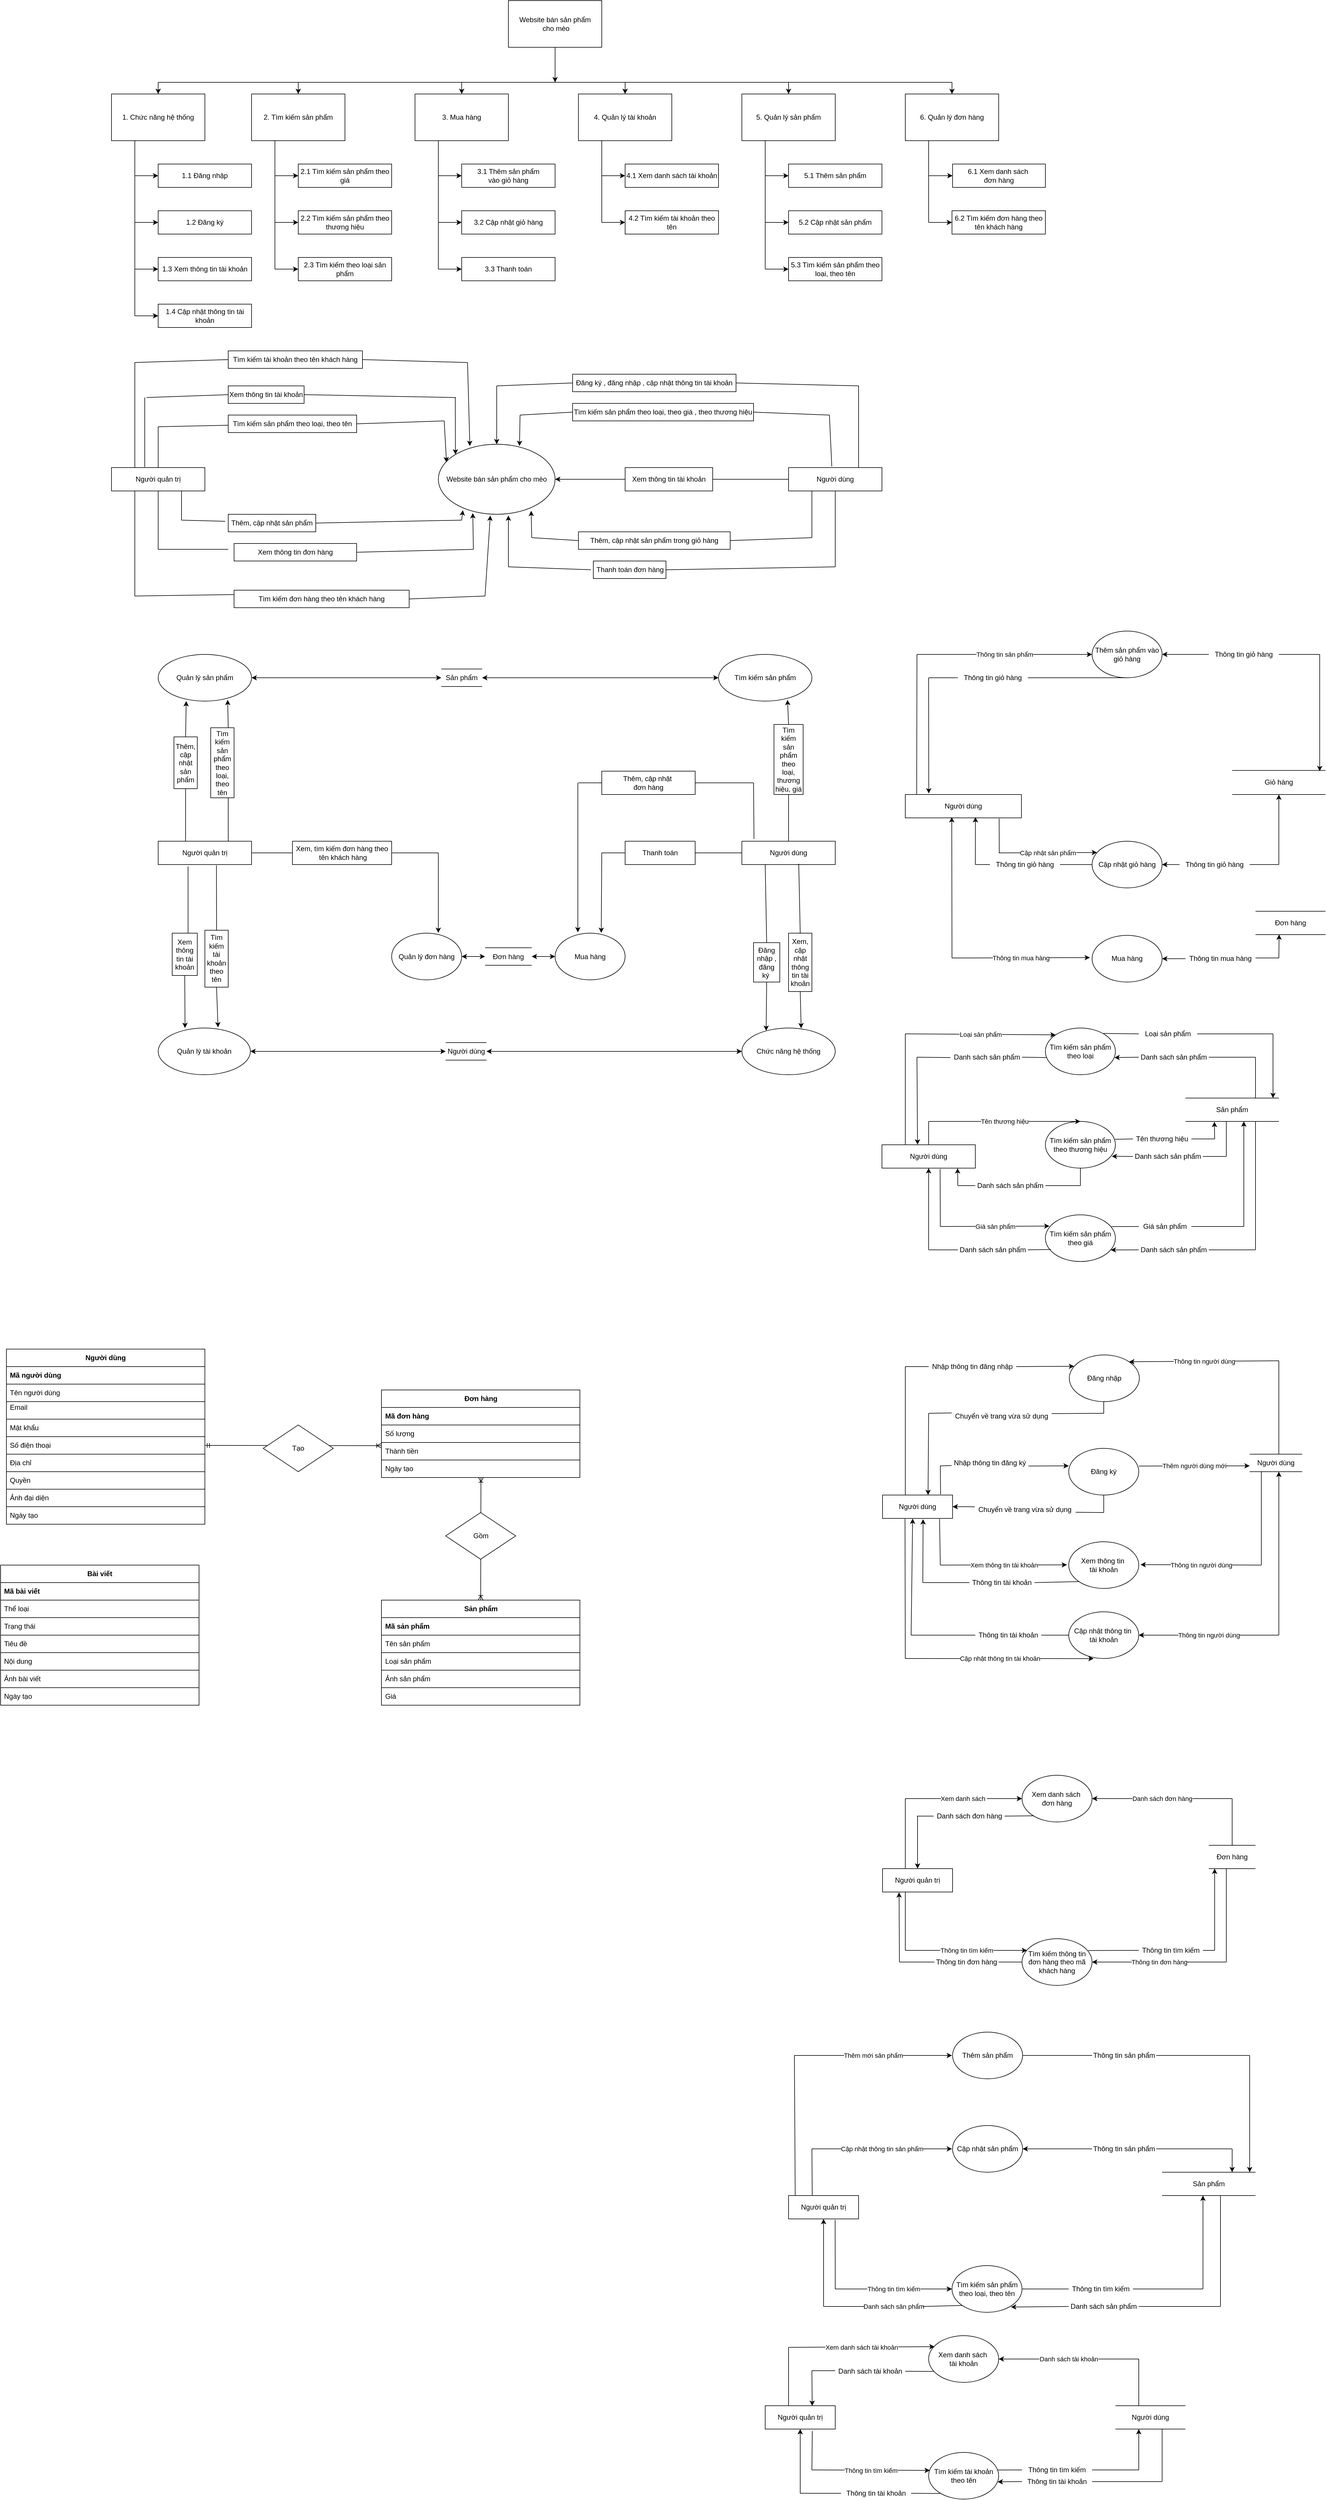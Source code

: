 <mxfile version="24.0.1" type="github">
  <diagram id="C5RBs43oDa-KdzZeNtuy" name="Page-1">
    <mxGraphModel dx="1781" dy="-563" grid="1" gridSize="10" guides="1" tooltips="1" connect="1" arrows="1" fold="1" page="1" pageScale="1" pageWidth="827" pageHeight="1169" math="0" shadow="0">
      <root>
        <mxCell id="WIyWlLk6GJQsqaUBKTNV-0" />
        <mxCell id="WIyWlLk6GJQsqaUBKTNV-1" parent="WIyWlLk6GJQsqaUBKTNV-0" />
        <mxCell id="jqVSA10DXYwFzxkQNMTz-188" value="" style="edgeStyle=entityRelationEdgeStyle;fontSize=12;html=1;endArrow=ERoneToMany;startArrow=ERmandOne;rounded=0;exitX=1;exitY=0.5;exitDx=0;exitDy=0;entryX=0;entryY=0.181;entryDx=0;entryDy=0;entryPerimeter=0;" parent="WIyWlLk6GJQsqaUBKTNV-1" source="jqVSA10DXYwFzxkQNMTz-157" target="jqVSA10DXYwFzxkQNMTz-183" edge="1">
          <mxGeometry width="100" height="100" relative="1" as="geometry">
            <mxPoint x="-190" y="3890" as="sourcePoint" />
            <mxPoint x="-90" y="3790" as="targetPoint" />
          </mxGeometry>
        </mxCell>
        <mxCell id="xHxmoFjbufYu5VJIdYqy-1" value="Website bán sản phẩm&#xa; cho mèo" style="rounded=0;whiteSpace=wrap;html=1;strokeColor=default;" parent="WIyWlLk6GJQsqaUBKTNV-1" vertex="1">
          <mxGeometry x="160" y="1200" width="160" height="80" as="geometry" />
        </mxCell>
        <mxCell id="xHxmoFjbufYu5VJIdYqy-4" value="4. Quản lý tài khoản" style="rounded=0;whiteSpace=wrap;html=1;strokeColor=default;" parent="WIyWlLk6GJQsqaUBKTNV-1" vertex="1">
          <mxGeometry x="280" y="1360" width="160" height="80" as="geometry" />
        </mxCell>
        <mxCell id="xHxmoFjbufYu5VJIdYqy-5" value="5. Quản lý sản phẩm" style="rounded=0;whiteSpace=wrap;html=1;strokeColor=default;" parent="WIyWlLk6GJQsqaUBKTNV-1" vertex="1">
          <mxGeometry x="560" y="1360" width="160" height="80" as="geometry" />
        </mxCell>
        <mxCell id="xHxmoFjbufYu5VJIdYqy-7" value="6. Quản lý đơn hàng" style="rounded=0;whiteSpace=wrap;html=1;strokeColor=default;" parent="WIyWlLk6GJQsqaUBKTNV-1" vertex="1">
          <mxGeometry x="840" y="1360" width="160" height="80" as="geometry" />
        </mxCell>
        <mxCell id="xHxmoFjbufYu5VJIdYqy-9" value="2. Tìm kiếm sản phẩm" style="rounded=0;whiteSpace=wrap;html=1;strokeColor=default;" parent="WIyWlLk6GJQsqaUBKTNV-1" vertex="1">
          <mxGeometry x="-280" y="1360" width="160" height="80" as="geometry" />
        </mxCell>
        <mxCell id="xHxmoFjbufYu5VJIdYqy-10" value="1. Chức năng hệ thống" style="rounded=0;whiteSpace=wrap;html=1;strokeColor=default;" parent="WIyWlLk6GJQsqaUBKTNV-1" vertex="1">
          <mxGeometry x="-520" y="1360" width="160" height="80" as="geometry" />
        </mxCell>
        <mxCell id="xHxmoFjbufYu5VJIdYqy-12" value="3. Mua hàng" style="rounded=0;whiteSpace=wrap;html=1;strokeColor=default;" parent="WIyWlLk6GJQsqaUBKTNV-1" vertex="1">
          <mxGeometry y="1360" width="160" height="80" as="geometry" />
        </mxCell>
        <mxCell id="xHxmoFjbufYu5VJIdYqy-15" value="1.1 Đăng nhập" style="rounded=0;whiteSpace=wrap;html=1;strokeColor=default;" parent="WIyWlLk6GJQsqaUBKTNV-1" vertex="1">
          <mxGeometry x="-440" y="1480" width="160" height="40" as="geometry" />
        </mxCell>
        <mxCell id="xHxmoFjbufYu5VJIdYqy-16" value="1.2 Đăng ký" style="rounded=0;whiteSpace=wrap;html=1;strokeColor=default;" parent="WIyWlLk6GJQsqaUBKTNV-1" vertex="1">
          <mxGeometry x="-440" y="1560" width="160" height="40" as="geometry" />
        </mxCell>
        <mxCell id="xHxmoFjbufYu5VJIdYqy-17" value="1.3 Xem thông tin tài khoản" style="rounded=0;whiteSpace=wrap;html=1;strokeColor=default;" parent="WIyWlLk6GJQsqaUBKTNV-1" vertex="1">
          <mxGeometry x="-440" y="1640" width="160" height="40" as="geometry" />
        </mxCell>
        <mxCell id="xHxmoFjbufYu5VJIdYqy-18" value="3.1 Thêm sản phẩm &lt;br&gt;vào giỏ hàng" style="rounded=0;whiteSpace=wrap;html=1;strokeColor=default;" parent="WIyWlLk6GJQsqaUBKTNV-1" vertex="1">
          <mxGeometry x="80" y="1480" width="160" height="40" as="geometry" />
        </mxCell>
        <mxCell id="xHxmoFjbufYu5VJIdYqy-19" value="3.2 Cập nhật giỏ hàng" style="rounded=0;whiteSpace=wrap;html=1;strokeColor=default;" parent="WIyWlLk6GJQsqaUBKTNV-1" vertex="1">
          <mxGeometry x="80" y="1560" width="160" height="40" as="geometry" />
        </mxCell>
        <mxCell id="xHxmoFjbufYu5VJIdYqy-20" value="3.3 Thanh toán" style="rounded=0;whiteSpace=wrap;html=1;strokeColor=default;" parent="WIyWlLk6GJQsqaUBKTNV-1" vertex="1">
          <mxGeometry x="80" y="1640" width="160" height="40" as="geometry" />
        </mxCell>
        <mxCell id="xHxmoFjbufYu5VJIdYqy-21" value="2.1 Tìm kiếm sản phẩm theo giá" style="rounded=0;whiteSpace=wrap;html=1;strokeColor=default;" parent="WIyWlLk6GJQsqaUBKTNV-1" vertex="1">
          <mxGeometry x="-200" y="1480" width="160" height="40" as="geometry" />
        </mxCell>
        <mxCell id="xHxmoFjbufYu5VJIdYqy-22" value="2.2 Tìm kiếm sản phẩm theo thương hiệu" style="rounded=0;whiteSpace=wrap;html=1;strokeColor=default;" parent="WIyWlLk6GJQsqaUBKTNV-1" vertex="1">
          <mxGeometry x="-200" y="1560" width="160" height="40" as="geometry" />
        </mxCell>
        <mxCell id="xHxmoFjbufYu5VJIdYqy-23" value="4.1 Xem danh sách tài khoản" style="rounded=0;whiteSpace=wrap;html=1;strokeColor=default;" parent="WIyWlLk6GJQsqaUBKTNV-1" vertex="1">
          <mxGeometry x="360" y="1480" width="160" height="40" as="geometry" />
        </mxCell>
        <mxCell id="xHxmoFjbufYu5VJIdYqy-24" value="4.2 Tìm kiếm tài khoản theo tên" style="rounded=0;whiteSpace=wrap;html=1;strokeColor=default;" parent="WIyWlLk6GJQsqaUBKTNV-1" vertex="1">
          <mxGeometry x="360" y="1560" width="160" height="40" as="geometry" />
        </mxCell>
        <mxCell id="xHxmoFjbufYu5VJIdYqy-30" value="5.1 Thêm sản phẩm" style="rounded=0;whiteSpace=wrap;html=1;strokeColor=default;" parent="WIyWlLk6GJQsqaUBKTNV-1" vertex="1">
          <mxGeometry x="640" y="1480" width="160" height="40" as="geometry" />
        </mxCell>
        <mxCell id="xHxmoFjbufYu5VJIdYqy-31" value="5.2 Cập nhật sản phẩm" style="rounded=0;whiteSpace=wrap;html=1;strokeColor=default;" parent="WIyWlLk6GJQsqaUBKTNV-1" vertex="1">
          <mxGeometry x="640" y="1560" width="160" height="40" as="geometry" />
        </mxCell>
        <mxCell id="xHxmoFjbufYu5VJIdYqy-32" value="5.3 Tìm kiếm sản phẩm theo loại, theo tên" style="rounded=0;whiteSpace=wrap;html=1;strokeColor=default;" parent="WIyWlLk6GJQsqaUBKTNV-1" vertex="1">
          <mxGeometry x="640" y="1640" width="160" height="40" as="geometry" />
        </mxCell>
        <mxCell id="xHxmoFjbufYu5VJIdYqy-34" value="6.1 Xem danh sách&amp;nbsp;&lt;div&gt;đơn hàng&lt;/div&gt;" style="rounded=0;whiteSpace=wrap;html=1;strokeColor=default;" parent="WIyWlLk6GJQsqaUBKTNV-1" vertex="1">
          <mxGeometry x="921" y="1480" width="159" height="40" as="geometry" />
        </mxCell>
        <mxCell id="xHxmoFjbufYu5VJIdYqy-35" value="6.2 Tìm kiếm đơn hàng theo tên khách hàng" style="rounded=0;whiteSpace=wrap;html=1;strokeColor=default;" parent="WIyWlLk6GJQsqaUBKTNV-1" vertex="1">
          <mxGeometry x="920" y="1560" width="160" height="40" as="geometry" />
        </mxCell>
        <mxCell id="xHxmoFjbufYu5VJIdYqy-39" value="" style="endArrow=classic;html=1;rounded=0;exitX=0.5;exitY=1;exitDx=0;exitDy=0;strokeColor=default;" parent="WIyWlLk6GJQsqaUBKTNV-1" source="xHxmoFjbufYu5VJIdYqy-1" edge="1">
          <mxGeometry width="50" height="50" relative="1" as="geometry">
            <mxPoint x="160" y="1370" as="sourcePoint" />
            <mxPoint x="240" y="1340" as="targetPoint" />
          </mxGeometry>
        </mxCell>
        <mxCell id="xHxmoFjbufYu5VJIdYqy-44" value="" style="endArrow=none;html=1;rounded=0;strokeColor=default;" parent="WIyWlLk6GJQsqaUBKTNV-1" edge="1">
          <mxGeometry width="50" height="50" relative="1" as="geometry">
            <mxPoint x="-440" y="1340" as="sourcePoint" />
            <mxPoint x="360" y="1340" as="targetPoint" />
          </mxGeometry>
        </mxCell>
        <mxCell id="xHxmoFjbufYu5VJIdYqy-45" value="" style="endArrow=classic;html=1;rounded=0;entryX=0.5;entryY=0;entryDx=0;entryDy=0;strokeColor=default;" parent="WIyWlLk6GJQsqaUBKTNV-1" target="xHxmoFjbufYu5VJIdYqy-10" edge="1">
          <mxGeometry width="50" height="50" relative="1" as="geometry">
            <mxPoint x="-440" y="1340" as="sourcePoint" />
            <mxPoint x="-240" y="1320" as="targetPoint" />
          </mxGeometry>
        </mxCell>
        <mxCell id="xHxmoFjbufYu5VJIdYqy-46" value="" style="endArrow=classic;html=1;rounded=0;entryX=0.5;entryY=0;entryDx=0;entryDy=0;strokeColor=default;" parent="WIyWlLk6GJQsqaUBKTNV-1" target="xHxmoFjbufYu5VJIdYqy-9" edge="1">
          <mxGeometry width="50" height="50" relative="1" as="geometry">
            <mxPoint x="-200" y="1340" as="sourcePoint" />
            <mxPoint x="-240" y="1320" as="targetPoint" />
          </mxGeometry>
        </mxCell>
        <mxCell id="xHxmoFjbufYu5VJIdYqy-48" value="" style="endArrow=classic;html=1;rounded=0;entryX=0.5;entryY=0;entryDx=0;entryDy=0;strokeColor=default;" parent="WIyWlLk6GJQsqaUBKTNV-1" target="xHxmoFjbufYu5VJIdYqy-12" edge="1">
          <mxGeometry width="50" height="50" relative="1" as="geometry">
            <mxPoint x="80" y="1340" as="sourcePoint" />
            <mxPoint x="-240" y="1320" as="targetPoint" />
          </mxGeometry>
        </mxCell>
        <mxCell id="xHxmoFjbufYu5VJIdYqy-50" value="" style="endArrow=none;html=1;rounded=0;strokeColor=default;" parent="WIyWlLk6GJQsqaUBKTNV-1" edge="1">
          <mxGeometry width="50" height="50" relative="1" as="geometry">
            <mxPoint x="360" y="1340" as="sourcePoint" />
            <mxPoint x="920" y="1340" as="targetPoint" />
          </mxGeometry>
        </mxCell>
        <mxCell id="xHxmoFjbufYu5VJIdYqy-51" value="" style="endArrow=classic;html=1;rounded=0;entryX=0.5;entryY=0;entryDx=0;entryDy=0;strokeColor=default;" parent="WIyWlLk6GJQsqaUBKTNV-1" target="xHxmoFjbufYu5VJIdYqy-4" edge="1">
          <mxGeometry width="50" height="50" relative="1" as="geometry">
            <mxPoint x="360" y="1340" as="sourcePoint" />
            <mxPoint x="780" y="1320" as="targetPoint" />
          </mxGeometry>
        </mxCell>
        <mxCell id="xHxmoFjbufYu5VJIdYqy-54" value="" style="endArrow=classic;html=1;rounded=0;entryX=0.5;entryY=0;entryDx=0;entryDy=0;strokeColor=default;" parent="WIyWlLk6GJQsqaUBKTNV-1" target="xHxmoFjbufYu5VJIdYqy-5" edge="1">
          <mxGeometry width="50" height="50" relative="1" as="geometry">
            <mxPoint x="640" y="1340" as="sourcePoint" />
            <mxPoint x="780" y="1320" as="targetPoint" />
          </mxGeometry>
        </mxCell>
        <mxCell id="xHxmoFjbufYu5VJIdYqy-55" value="" style="endArrow=classic;html=1;rounded=0;entryX=0.5;entryY=0;entryDx=0;entryDy=0;strokeColor=default;" parent="WIyWlLk6GJQsqaUBKTNV-1" target="xHxmoFjbufYu5VJIdYqy-7" edge="1">
          <mxGeometry width="50" height="50" relative="1" as="geometry">
            <mxPoint x="920" y="1340" as="sourcePoint" />
            <mxPoint x="780" y="1320" as="targetPoint" />
          </mxGeometry>
        </mxCell>
        <mxCell id="xHxmoFjbufYu5VJIdYqy-57" value="" style="endArrow=none;html=1;rounded=0;strokeColor=default;exitX=0.25;exitY=1;exitDx=0;exitDy=0;" parent="WIyWlLk6GJQsqaUBKTNV-1" edge="1" source="xHxmoFjbufYu5VJIdYqy-10">
          <mxGeometry width="50" height="50" relative="1" as="geometry">
            <mxPoint x="-620" y="1440" as="sourcePoint" />
            <mxPoint x="-480" y="1740" as="targetPoint" />
          </mxGeometry>
        </mxCell>
        <mxCell id="xHxmoFjbufYu5VJIdYqy-58" value="" style="endArrow=classic;html=1;rounded=0;entryX=0;entryY=0.5;entryDx=0;entryDy=0;strokeColor=default;" parent="WIyWlLk6GJQsqaUBKTNV-1" target="xHxmoFjbufYu5VJIdYqy-15" edge="1">
          <mxGeometry width="50" height="50" relative="1" as="geometry">
            <mxPoint x="-480" y="1500" as="sourcePoint" />
            <mxPoint x="-450" y="1470" as="targetPoint" />
          </mxGeometry>
        </mxCell>
        <mxCell id="xHxmoFjbufYu5VJIdYqy-59" value="" style="endArrow=classic;html=1;rounded=0;entryX=0;entryY=0.5;entryDx=0;entryDy=0;strokeColor=default;" parent="WIyWlLk6GJQsqaUBKTNV-1" target="xHxmoFjbufYu5VJIdYqy-16" edge="1">
          <mxGeometry width="50" height="50" relative="1" as="geometry">
            <mxPoint x="-480" y="1580" as="sourcePoint" />
            <mxPoint x="-450" y="1470" as="targetPoint" />
          </mxGeometry>
        </mxCell>
        <mxCell id="xHxmoFjbufYu5VJIdYqy-60" value="" style="endArrow=classic;html=1;rounded=0;entryX=0;entryY=0.5;entryDx=0;entryDy=0;strokeColor=default;" parent="WIyWlLk6GJQsqaUBKTNV-1" target="xHxmoFjbufYu5VJIdYqy-17" edge="1">
          <mxGeometry width="50" height="50" relative="1" as="geometry">
            <mxPoint x="-480" y="1660" as="sourcePoint" />
            <mxPoint x="-450" y="1470" as="targetPoint" />
          </mxGeometry>
        </mxCell>
        <mxCell id="xHxmoFjbufYu5VJIdYqy-61" value="" style="endArrow=none;html=1;rounded=0;entryX=0.25;entryY=1;entryDx=0;entryDy=0;strokeColor=default;" parent="WIyWlLk6GJQsqaUBKTNV-1" edge="1" target="xHxmoFjbufYu5VJIdYqy-9">
          <mxGeometry width="50" height="50" relative="1" as="geometry">
            <mxPoint x="-240" y="1660" as="sourcePoint" />
            <mxPoint x="-379.96" y="1439.92" as="targetPoint" />
          </mxGeometry>
        </mxCell>
        <mxCell id="xHxmoFjbufYu5VJIdYqy-63" value="" style="endArrow=classic;html=1;rounded=0;entryX=0;entryY=0.5;entryDx=0;entryDy=0;strokeColor=default;" parent="WIyWlLk6GJQsqaUBKTNV-1" target="xHxmoFjbufYu5VJIdYqy-21" edge="1">
          <mxGeometry width="50" height="50" relative="1" as="geometry">
            <mxPoint x="-240" y="1500" as="sourcePoint" />
            <mxPoint x="-450" y="1520" as="targetPoint" />
          </mxGeometry>
        </mxCell>
        <mxCell id="xHxmoFjbufYu5VJIdYqy-64" value="" style="endArrow=classic;html=1;rounded=0;entryX=0;entryY=0.5;entryDx=0;entryDy=0;strokeColor=default;" parent="WIyWlLk6GJQsqaUBKTNV-1" target="xHxmoFjbufYu5VJIdYqy-22" edge="1">
          <mxGeometry width="50" height="50" relative="1" as="geometry">
            <mxPoint x="-240" y="1580" as="sourcePoint" />
            <mxPoint x="-450" y="1520" as="targetPoint" />
          </mxGeometry>
        </mxCell>
        <mxCell id="xHxmoFjbufYu5VJIdYqy-68" value="" style="endArrow=none;html=1;rounded=0;entryX=0.25;entryY=1;entryDx=0;entryDy=0;strokeColor=default;" parent="WIyWlLk6GJQsqaUBKTNV-1" edge="1" target="xHxmoFjbufYu5VJIdYqy-12">
          <mxGeometry width="50" height="50" relative="1" as="geometry">
            <mxPoint x="40" y="1660" as="sourcePoint" />
            <mxPoint x="98.72" y="1440.08" as="targetPoint" />
          </mxGeometry>
        </mxCell>
        <mxCell id="xHxmoFjbufYu5VJIdYqy-69" value="" style="endArrow=classic;html=1;rounded=0;entryX=0;entryY=0.5;entryDx=0;entryDy=0;strokeColor=default;" parent="WIyWlLk6GJQsqaUBKTNV-1" target="xHxmoFjbufYu5VJIdYqy-18" edge="1">
          <mxGeometry width="50" height="50" relative="1" as="geometry">
            <mxPoint x="40" y="1500" as="sourcePoint" />
            <mxPoint x="30" y="1520" as="targetPoint" />
          </mxGeometry>
        </mxCell>
        <mxCell id="xHxmoFjbufYu5VJIdYqy-70" value="" style="endArrow=classic;html=1;rounded=0;entryX=0;entryY=0.5;entryDx=0;entryDy=0;strokeColor=default;" parent="WIyWlLk6GJQsqaUBKTNV-1" target="xHxmoFjbufYu5VJIdYqy-19" edge="1">
          <mxGeometry width="50" height="50" relative="1" as="geometry">
            <mxPoint x="40" y="1580" as="sourcePoint" />
            <mxPoint x="30" y="1520" as="targetPoint" />
          </mxGeometry>
        </mxCell>
        <mxCell id="xHxmoFjbufYu5VJIdYqy-71" value="" style="endArrow=classic;html=1;rounded=0;entryX=0;entryY=0.5;entryDx=0;entryDy=0;strokeColor=default;" parent="WIyWlLk6GJQsqaUBKTNV-1" target="xHxmoFjbufYu5VJIdYqy-20" edge="1">
          <mxGeometry width="50" height="50" relative="1" as="geometry">
            <mxPoint x="40" y="1660" as="sourcePoint" />
            <mxPoint x="30" y="1520" as="targetPoint" />
          </mxGeometry>
        </mxCell>
        <mxCell id="xHxmoFjbufYu5VJIdYqy-72" value="" style="endArrow=none;html=1;rounded=0;entryX=0.25;entryY=1;entryDx=0;entryDy=0;strokeColor=default;" parent="WIyWlLk6GJQsqaUBKTNV-1" target="xHxmoFjbufYu5VJIdYqy-4" edge="1">
          <mxGeometry width="50" height="50" relative="1" as="geometry">
            <mxPoint x="320" y="1580" as="sourcePoint" />
            <mxPoint x="315" y="1500" as="targetPoint" />
          </mxGeometry>
        </mxCell>
        <mxCell id="xHxmoFjbufYu5VJIdYqy-73" value="" style="endArrow=classic;html=1;rounded=0;entryX=0;entryY=0.5;entryDx=0;entryDy=0;strokeColor=default;" parent="WIyWlLk6GJQsqaUBKTNV-1" target="xHxmoFjbufYu5VJIdYqy-24" edge="1">
          <mxGeometry width="50" height="50" relative="1" as="geometry">
            <mxPoint x="320" y="1580" as="sourcePoint" />
            <mxPoint x="330" y="1540" as="targetPoint" />
          </mxGeometry>
        </mxCell>
        <mxCell id="xHxmoFjbufYu5VJIdYqy-74" value="" style="endArrow=classic;html=1;rounded=0;entryX=0;entryY=0.5;entryDx=0;entryDy=0;strokeColor=default;" parent="WIyWlLk6GJQsqaUBKTNV-1" target="xHxmoFjbufYu5VJIdYqy-23" edge="1">
          <mxGeometry width="50" height="50" relative="1" as="geometry">
            <mxPoint x="320" y="1500" as="sourcePoint" />
            <mxPoint x="330" y="1540" as="targetPoint" />
          </mxGeometry>
        </mxCell>
        <mxCell id="xHxmoFjbufYu5VJIdYqy-80" value="" style="endArrow=none;html=1;rounded=0;exitX=0.25;exitY=1;exitDx=0;exitDy=0;strokeColor=default;" parent="WIyWlLk6GJQsqaUBKTNV-1" source="xHxmoFjbufYu5VJIdYqy-5" edge="1">
          <mxGeometry width="50" height="50" relative="1" as="geometry">
            <mxPoint x="880" y="1490" as="sourcePoint" />
            <mxPoint x="600" y="1660" as="targetPoint" />
          </mxGeometry>
        </mxCell>
        <mxCell id="xHxmoFjbufYu5VJIdYqy-82" value="" style="endArrow=classic;html=1;rounded=0;entryX=0;entryY=0.5;entryDx=0;entryDy=0;strokeColor=default;" parent="WIyWlLk6GJQsqaUBKTNV-1" target="xHxmoFjbufYu5VJIdYqy-32" edge="1">
          <mxGeometry width="50" height="50" relative="1" as="geometry">
            <mxPoint x="600" y="1660" as="sourcePoint" />
            <mxPoint x="930" y="1710" as="targetPoint" />
          </mxGeometry>
        </mxCell>
        <mxCell id="xHxmoFjbufYu5VJIdYqy-83" value="" style="endArrow=classic;html=1;rounded=0;entryX=0;entryY=0.5;entryDx=0;entryDy=0;strokeColor=default;" parent="WIyWlLk6GJQsqaUBKTNV-1" target="xHxmoFjbufYu5VJIdYqy-30" edge="1">
          <mxGeometry width="50" height="50" relative="1" as="geometry">
            <mxPoint x="600" y="1500" as="sourcePoint" />
            <mxPoint x="930" y="1530" as="targetPoint" />
          </mxGeometry>
        </mxCell>
        <mxCell id="xHxmoFjbufYu5VJIdYqy-84" value="" style="endArrow=classic;html=1;rounded=0;entryX=0;entryY=0.5;entryDx=0;entryDy=0;strokeColor=default;" parent="WIyWlLk6GJQsqaUBKTNV-1" target="xHxmoFjbufYu5VJIdYqy-31" edge="1">
          <mxGeometry width="50" height="50" relative="1" as="geometry">
            <mxPoint x="600" y="1580" as="sourcePoint" />
            <mxPoint x="930" y="1530" as="targetPoint" />
          </mxGeometry>
        </mxCell>
        <mxCell id="xHxmoFjbufYu5VJIdYqy-85" value="" style="endArrow=none;html=1;rounded=0;exitX=0.25;exitY=1;exitDx=0;exitDy=0;strokeColor=default;" parent="WIyWlLk6GJQsqaUBKTNV-1" source="xHxmoFjbufYu5VJIdYqy-7" edge="1">
          <mxGeometry width="50" height="50" relative="1" as="geometry">
            <mxPoint x="1130" y="1500" as="sourcePoint" />
            <mxPoint x="880" y="1580" as="targetPoint" />
          </mxGeometry>
        </mxCell>
        <mxCell id="xHxmoFjbufYu5VJIdYqy-86" value="" style="endArrow=classic;html=1;rounded=0;entryX=0;entryY=0.5;entryDx=0;entryDy=0;strokeColor=default;" parent="WIyWlLk6GJQsqaUBKTNV-1" target="xHxmoFjbufYu5VJIdYqy-35" edge="1">
          <mxGeometry width="50" height="50" relative="1" as="geometry">
            <mxPoint x="880" y="1580" as="sourcePoint" />
            <mxPoint x="1180" y="1540" as="targetPoint" />
          </mxGeometry>
        </mxCell>
        <mxCell id="xHxmoFjbufYu5VJIdYqy-87" value="" style="endArrow=classic;html=1;rounded=0;entryX=0;entryY=0.5;entryDx=0;entryDy=0;strokeColor=default;" parent="WIyWlLk6GJQsqaUBKTNV-1" target="xHxmoFjbufYu5VJIdYqy-34" edge="1">
          <mxGeometry width="50" height="50" relative="1" as="geometry">
            <mxPoint x="880" y="1500" as="sourcePoint" />
            <mxPoint x="1080" y="1500" as="targetPoint" />
          </mxGeometry>
        </mxCell>
        <mxCell id="jqVSA10DXYwFzxkQNMTz-0" value="2.3 Tìm kiếm theo loại sản phẩm" style="rounded=0;whiteSpace=wrap;html=1;strokeColor=default;" parent="WIyWlLk6GJQsqaUBKTNV-1" vertex="1">
          <mxGeometry x="-200" y="1640" width="160" height="40" as="geometry" />
        </mxCell>
        <mxCell id="jqVSA10DXYwFzxkQNMTz-3" value="" style="endArrow=classic;html=1;rounded=0;entryX=0;entryY=0.5;entryDx=0;entryDy=0;strokeColor=default;" parent="WIyWlLk6GJQsqaUBKTNV-1" target="jqVSA10DXYwFzxkQNMTz-0" edge="1">
          <mxGeometry width="50" height="50" relative="1" as="geometry">
            <mxPoint x="-240" y="1660" as="sourcePoint" />
            <mxPoint x="-350" y="1590" as="targetPoint" />
          </mxGeometry>
        </mxCell>
        <mxCell id="jqVSA10DXYwFzxkQNMTz-4" value="Website bán sản phẩm cho mèo" style="ellipse;whiteSpace=wrap;html=1;strokeColor=default;" parent="WIyWlLk6GJQsqaUBKTNV-1" vertex="1">
          <mxGeometry x="40" y="1960" width="200" height="120" as="geometry" />
        </mxCell>
        <mxCell id="jqVSA10DXYwFzxkQNMTz-5" value="Người quản trị" style="rounded=0;whiteSpace=wrap;html=1;strokeColor=default;" parent="WIyWlLk6GJQsqaUBKTNV-1" vertex="1">
          <mxGeometry x="-520" y="2000" width="160" height="40" as="geometry" />
        </mxCell>
        <mxCell id="jqVSA10DXYwFzxkQNMTz-7" value="Người dùng" style="rounded=0;whiteSpace=wrap;html=1;strokeColor=default;" parent="WIyWlLk6GJQsqaUBKTNV-1" vertex="1">
          <mxGeometry x="640" y="2000" width="160" height="40" as="geometry" />
        </mxCell>
        <mxCell id="jqVSA10DXYwFzxkQNMTz-9" value="Đăng ký , đăng nhập , cập nhật thông tin tài khoản" style="text;html=1;strokeColor=default;fillColor=none;align=center;verticalAlign=middle;whiteSpace=wrap;rounded=0;" parent="WIyWlLk6GJQsqaUBKTNV-1" vertex="1">
          <mxGeometry x="270" y="1840" width="280" height="30" as="geometry" />
        </mxCell>
        <mxCell id="jqVSA10DXYwFzxkQNMTz-10" value="Tìm kiếm sản phẩm theo loại, theo giá , theo thương hiệu" style="text;html=1;strokeColor=default;fillColor=none;align=center;verticalAlign=middle;whiteSpace=wrap;rounded=0;" parent="WIyWlLk6GJQsqaUBKTNV-1" vertex="1">
          <mxGeometry x="270" y="1890" width="310" height="30" as="geometry" />
        </mxCell>
        <mxCell id="jqVSA10DXYwFzxkQNMTz-12" value="Thêm, cập nhật sản phẩm trong giỏ hàng" style="text;html=1;strokeColor=default;fillColor=none;align=center;verticalAlign=middle;whiteSpace=wrap;rounded=0;" parent="WIyWlLk6GJQsqaUBKTNV-1" vertex="1">
          <mxGeometry x="280" y="2110" width="260" height="30" as="geometry" />
        </mxCell>
        <mxCell id="jqVSA10DXYwFzxkQNMTz-13" value="Thanh toán đơn hàng" style="text;html=1;strokeColor=default;fillColor=none;align=center;verticalAlign=middle;whiteSpace=wrap;rounded=0;" parent="WIyWlLk6GJQsqaUBKTNV-1" vertex="1">
          <mxGeometry x="305.5" y="2160" width="124.5" height="30" as="geometry" />
        </mxCell>
        <mxCell id="jqVSA10DXYwFzxkQNMTz-14" value="Tìm kiếm tài khoản theo tên khách hàng" style="text;html=1;strokeColor=default;fillColor=none;align=center;verticalAlign=middle;whiteSpace=wrap;rounded=0;" parent="WIyWlLk6GJQsqaUBKTNV-1" vertex="1">
          <mxGeometry x="-320" y="1800" width="230" height="30" as="geometry" />
        </mxCell>
        <mxCell id="jqVSA10DXYwFzxkQNMTz-15" value="Xem thông tin tài khoản" style="text;html=1;strokeColor=default;fillColor=none;align=center;verticalAlign=middle;whiteSpace=wrap;rounded=0;" parent="WIyWlLk6GJQsqaUBKTNV-1" vertex="1">
          <mxGeometry x="-320" y="1860" width="130" height="30" as="geometry" />
        </mxCell>
        <mxCell id="jqVSA10DXYwFzxkQNMTz-16" value="Tìm kiếm sản phẩm theo loại, theo tên" style="text;html=1;strokeColor=default;fillColor=none;align=center;verticalAlign=middle;whiteSpace=wrap;rounded=0;" parent="WIyWlLk6GJQsqaUBKTNV-1" vertex="1">
          <mxGeometry x="-320" y="1910" width="220" height="30" as="geometry" />
        </mxCell>
        <mxCell id="jqVSA10DXYwFzxkQNMTz-17" value="Thêm, cập nhật sản phẩm" style="text;html=1;strokeColor=default;fillColor=none;align=center;verticalAlign=middle;whiteSpace=wrap;rounded=0;" parent="WIyWlLk6GJQsqaUBKTNV-1" vertex="1">
          <mxGeometry x="-320" y="2080" width="150" height="30" as="geometry" />
        </mxCell>
        <mxCell id="jqVSA10DXYwFzxkQNMTz-18" value="Xem thông tin đơn hàng" style="text;html=1;strokeColor=default;fillColor=none;align=center;verticalAlign=middle;whiteSpace=wrap;rounded=0;" parent="WIyWlLk6GJQsqaUBKTNV-1" vertex="1">
          <mxGeometry x="-310" y="2130" width="210" height="30" as="geometry" />
        </mxCell>
        <mxCell id="jqVSA10DXYwFzxkQNMTz-19" value="Tìm kiếm đơn hàng theo tên khách hàng" style="text;html=1;strokeColor=default;fillColor=none;align=center;verticalAlign=middle;whiteSpace=wrap;rounded=0;" parent="WIyWlLk6GJQsqaUBKTNV-1" vertex="1">
          <mxGeometry x="-310" y="2210" width="300" height="30" as="geometry" />
        </mxCell>
        <mxCell id="jqVSA10DXYwFzxkQNMTz-20" value="" style="endArrow=none;html=1;rounded=0;exitX=0.5;exitY=0;exitDx=0;exitDy=0;strokeColor=default;" parent="WIyWlLk6GJQsqaUBKTNV-1" source="jqVSA10DXYwFzxkQNMTz-5" edge="1">
          <mxGeometry width="50" height="50" relative="1" as="geometry">
            <mxPoint x="80" y="2040" as="sourcePoint" />
            <mxPoint x="-440" y="1930" as="targetPoint" />
          </mxGeometry>
        </mxCell>
        <mxCell id="jqVSA10DXYwFzxkQNMTz-21" value="" style="endArrow=none;html=1;rounded=0;strokeColor=default;" parent="WIyWlLk6GJQsqaUBKTNV-1" target="jqVSA10DXYwFzxkQNMTz-16" edge="1">
          <mxGeometry width="50" height="50" relative="1" as="geometry">
            <mxPoint x="-440" y="1930" as="sourcePoint" />
            <mxPoint x="-320" y="1933" as="targetPoint" />
          </mxGeometry>
        </mxCell>
        <mxCell id="jqVSA10DXYwFzxkQNMTz-22" value="" style="endArrow=none;html=1;rounded=0;exitX=1;exitY=0.5;exitDx=0;exitDy=0;strokeColor=default;" parent="WIyWlLk6GJQsqaUBKTNV-1" source="jqVSA10DXYwFzxkQNMTz-16" edge="1">
          <mxGeometry width="50" height="50" relative="1" as="geometry">
            <mxPoint x="80" y="2040" as="sourcePoint" />
            <mxPoint x="50" y="1920" as="targetPoint" />
          </mxGeometry>
        </mxCell>
        <mxCell id="jqVSA10DXYwFzxkQNMTz-23" value="" style="endArrow=classic;html=1;rounded=0;entryX=0.07;entryY=0.258;entryDx=0;entryDy=0;entryPerimeter=0;strokeColor=default;" parent="WIyWlLk6GJQsqaUBKTNV-1" target="jqVSA10DXYwFzxkQNMTz-4" edge="1">
          <mxGeometry width="50" height="50" relative="1" as="geometry">
            <mxPoint x="50" y="1920" as="sourcePoint" />
            <mxPoint x="120" y="1960" as="targetPoint" />
          </mxGeometry>
        </mxCell>
        <mxCell id="jqVSA10DXYwFzxkQNMTz-24" value="" style="endArrow=none;html=1;rounded=0;exitX=0.356;exitY=-0.025;exitDx=0;exitDy=0;exitPerimeter=0;strokeColor=default;" parent="WIyWlLk6GJQsqaUBKTNV-1" source="jqVSA10DXYwFzxkQNMTz-5" edge="1">
          <mxGeometry width="50" height="50" relative="1" as="geometry">
            <mxPoint x="80" y="2040" as="sourcePoint" />
            <mxPoint x="-463" y="1880" as="targetPoint" />
          </mxGeometry>
        </mxCell>
        <mxCell id="jqVSA10DXYwFzxkQNMTz-25" value="" style="endArrow=none;html=1;rounded=0;entryX=0;entryY=0.5;entryDx=0;entryDy=0;strokeColor=default;" parent="WIyWlLk6GJQsqaUBKTNV-1" target="jqVSA10DXYwFzxkQNMTz-15" edge="1">
          <mxGeometry width="50" height="50" relative="1" as="geometry">
            <mxPoint x="-460" y="1880" as="sourcePoint" />
            <mxPoint x="130" y="1990" as="targetPoint" />
          </mxGeometry>
        </mxCell>
        <mxCell id="jqVSA10DXYwFzxkQNMTz-26" value="" style="endArrow=none;html=1;rounded=0;exitX=1;exitY=0.5;exitDx=0;exitDy=0;strokeColor=default;" parent="WIyWlLk6GJQsqaUBKTNV-1" source="jqVSA10DXYwFzxkQNMTz-15" edge="1">
          <mxGeometry width="50" height="50" relative="1" as="geometry">
            <mxPoint x="80" y="2040" as="sourcePoint" />
            <mxPoint x="70" y="1880" as="targetPoint" />
          </mxGeometry>
        </mxCell>
        <mxCell id="jqVSA10DXYwFzxkQNMTz-27" value="" style="endArrow=classic;html=1;rounded=0;entryX=0;entryY=0;entryDx=0;entryDy=0;strokeColor=default;" parent="WIyWlLk6GJQsqaUBKTNV-1" target="jqVSA10DXYwFzxkQNMTz-4" edge="1">
          <mxGeometry width="50" height="50" relative="1" as="geometry">
            <mxPoint x="69" y="1880" as="sourcePoint" />
            <mxPoint x="130" y="1990" as="targetPoint" />
          </mxGeometry>
        </mxCell>
        <mxCell id="jqVSA10DXYwFzxkQNMTz-28" value="" style="endArrow=none;html=1;rounded=0;exitX=0.25;exitY=0;exitDx=0;exitDy=0;strokeColor=default;" parent="WIyWlLk6GJQsqaUBKTNV-1" source="jqVSA10DXYwFzxkQNMTz-5" edge="1">
          <mxGeometry width="50" height="50" relative="1" as="geometry">
            <mxPoint x="80" y="2040" as="sourcePoint" />
            <mxPoint x="-480" y="1820" as="targetPoint" />
          </mxGeometry>
        </mxCell>
        <mxCell id="jqVSA10DXYwFzxkQNMTz-29" value="" style="endArrow=none;html=1;rounded=0;entryX=0;entryY=0.5;entryDx=0;entryDy=0;strokeColor=default;" parent="WIyWlLk6GJQsqaUBKTNV-1" target="jqVSA10DXYwFzxkQNMTz-14" edge="1">
          <mxGeometry width="50" height="50" relative="1" as="geometry">
            <mxPoint x="-480" y="1820" as="sourcePoint" />
            <mxPoint x="130" y="1990" as="targetPoint" />
          </mxGeometry>
        </mxCell>
        <mxCell id="jqVSA10DXYwFzxkQNMTz-30" value="" style="endArrow=none;html=1;rounded=0;exitX=1;exitY=0.5;exitDx=0;exitDy=0;strokeColor=default;" parent="WIyWlLk6GJQsqaUBKTNV-1" source="jqVSA10DXYwFzxkQNMTz-14" edge="1">
          <mxGeometry width="50" height="50" relative="1" as="geometry">
            <mxPoint x="80" y="2040" as="sourcePoint" />
            <mxPoint x="90" y="1820" as="targetPoint" />
          </mxGeometry>
        </mxCell>
        <mxCell id="jqVSA10DXYwFzxkQNMTz-31" value="" style="endArrow=classic;html=1;rounded=0;entryX=0.27;entryY=0.025;entryDx=0;entryDy=0;entryPerimeter=0;strokeColor=default;" parent="WIyWlLk6GJQsqaUBKTNV-1" target="jqVSA10DXYwFzxkQNMTz-4" edge="1">
          <mxGeometry width="50" height="50" relative="1" as="geometry">
            <mxPoint x="90" y="1820" as="sourcePoint" />
            <mxPoint x="130" y="1990" as="targetPoint" />
          </mxGeometry>
        </mxCell>
        <mxCell id="jqVSA10DXYwFzxkQNMTz-32" value="" style="endArrow=none;html=1;rounded=0;exitX=0.75;exitY=1;exitDx=0;exitDy=0;strokeColor=default;" parent="WIyWlLk6GJQsqaUBKTNV-1" source="jqVSA10DXYwFzxkQNMTz-5" edge="1">
          <mxGeometry width="50" height="50" relative="1" as="geometry">
            <mxPoint x="80" y="2040" as="sourcePoint" />
            <mxPoint x="-400" y="2090" as="targetPoint" />
          </mxGeometry>
        </mxCell>
        <mxCell id="jqVSA10DXYwFzxkQNMTz-33" value="" style="endArrow=none;html=1;rounded=0;entryX=-0.035;entryY=0.4;entryDx=0;entryDy=0;entryPerimeter=0;strokeColor=default;" parent="WIyWlLk6GJQsqaUBKTNV-1" target="jqVSA10DXYwFzxkQNMTz-17" edge="1">
          <mxGeometry width="50" height="50" relative="1" as="geometry">
            <mxPoint x="-400" y="2090" as="sourcePoint" />
            <mxPoint x="130" y="1990" as="targetPoint" />
          </mxGeometry>
        </mxCell>
        <mxCell id="jqVSA10DXYwFzxkQNMTz-34" value="" style="endArrow=none;html=1;rounded=0;exitX=0.5;exitY=1;exitDx=0;exitDy=0;strokeColor=default;" parent="WIyWlLk6GJQsqaUBKTNV-1" source="jqVSA10DXYwFzxkQNMTz-5" edge="1">
          <mxGeometry width="50" height="50" relative="1" as="geometry">
            <mxPoint x="80" y="2040" as="sourcePoint" />
            <mxPoint x="-440" y="2140" as="targetPoint" />
          </mxGeometry>
        </mxCell>
        <mxCell id="jqVSA10DXYwFzxkQNMTz-35" value="" style="endArrow=none;html=1;rounded=0;strokeColor=default;" parent="WIyWlLk6GJQsqaUBKTNV-1" edge="1">
          <mxGeometry width="50" height="50" relative="1" as="geometry">
            <mxPoint x="-440" y="2140" as="sourcePoint" />
            <mxPoint x="-320" y="2140" as="targetPoint" />
          </mxGeometry>
        </mxCell>
        <mxCell id="jqVSA10DXYwFzxkQNMTz-36" value="" style="endArrow=none;html=1;rounded=0;exitX=0.25;exitY=1;exitDx=0;exitDy=0;strokeColor=default;" parent="WIyWlLk6GJQsqaUBKTNV-1" source="jqVSA10DXYwFzxkQNMTz-5" edge="1">
          <mxGeometry width="50" height="50" relative="1" as="geometry">
            <mxPoint x="80" y="2040" as="sourcePoint" />
            <mxPoint x="-480" y="2220" as="targetPoint" />
          </mxGeometry>
        </mxCell>
        <mxCell id="jqVSA10DXYwFzxkQNMTz-37" value="" style="endArrow=none;html=1;rounded=0;entryX=0;entryY=0.25;entryDx=0;entryDy=0;strokeColor=default;" parent="WIyWlLk6GJQsqaUBKTNV-1" target="jqVSA10DXYwFzxkQNMTz-19" edge="1">
          <mxGeometry width="50" height="50" relative="1" as="geometry">
            <mxPoint x="-480" y="2220" as="sourcePoint" />
            <mxPoint x="130" y="1990" as="targetPoint" />
          </mxGeometry>
        </mxCell>
        <mxCell id="jqVSA10DXYwFzxkQNMTz-38" value="" style="endArrow=none;html=1;rounded=0;exitX=1;exitY=0.5;exitDx=0;exitDy=0;strokeColor=default;" parent="WIyWlLk6GJQsqaUBKTNV-1" source="jqVSA10DXYwFzxkQNMTz-17" edge="1">
          <mxGeometry width="50" height="50" relative="1" as="geometry">
            <mxPoint x="80" y="2040" as="sourcePoint" />
            <mxPoint x="80" y="2090" as="targetPoint" />
          </mxGeometry>
        </mxCell>
        <mxCell id="jqVSA10DXYwFzxkQNMTz-39" value="" style="endArrow=none;html=1;rounded=0;exitX=1;exitY=0.5;exitDx=0;exitDy=0;strokeColor=default;" parent="WIyWlLk6GJQsqaUBKTNV-1" source="jqVSA10DXYwFzxkQNMTz-18" edge="1">
          <mxGeometry width="50" height="50" relative="1" as="geometry">
            <mxPoint x="80" y="2040" as="sourcePoint" />
            <mxPoint x="100" y="2140" as="targetPoint" />
          </mxGeometry>
        </mxCell>
        <mxCell id="jqVSA10DXYwFzxkQNMTz-40" value="" style="endArrow=none;html=1;rounded=0;exitX=1;exitY=0.5;exitDx=0;exitDy=0;strokeColor=default;" parent="WIyWlLk6GJQsqaUBKTNV-1" source="jqVSA10DXYwFzxkQNMTz-19" edge="1">
          <mxGeometry width="50" height="50" relative="1" as="geometry">
            <mxPoint x="80" y="2040" as="sourcePoint" />
            <mxPoint x="120" y="2220" as="targetPoint" />
          </mxGeometry>
        </mxCell>
        <mxCell id="jqVSA10DXYwFzxkQNMTz-41" value="" style="endArrow=classic;html=1;rounded=0;entryX=0.21;entryY=0.942;entryDx=0;entryDy=0;entryPerimeter=0;strokeColor=default;" parent="WIyWlLk6GJQsqaUBKTNV-1" target="jqVSA10DXYwFzxkQNMTz-4" edge="1">
          <mxGeometry width="50" height="50" relative="1" as="geometry">
            <mxPoint x="80" y="2090" as="sourcePoint" />
            <mxPoint x="130" y="1990" as="targetPoint" />
          </mxGeometry>
        </mxCell>
        <mxCell id="jqVSA10DXYwFzxkQNMTz-42" value="" style="endArrow=classic;html=1;rounded=0;entryX=0.295;entryY=0.983;entryDx=0;entryDy=0;entryPerimeter=0;strokeColor=default;" parent="WIyWlLk6GJQsqaUBKTNV-1" target="jqVSA10DXYwFzxkQNMTz-4" edge="1">
          <mxGeometry width="50" height="50" relative="1" as="geometry">
            <mxPoint x="100" y="2140" as="sourcePoint" />
            <mxPoint x="130" y="1990" as="targetPoint" />
          </mxGeometry>
        </mxCell>
        <mxCell id="jqVSA10DXYwFzxkQNMTz-43" value="" style="endArrow=classic;html=1;rounded=0;entryX=0.445;entryY=1.017;entryDx=0;entryDy=0;entryPerimeter=0;strokeColor=default;" parent="WIyWlLk6GJQsqaUBKTNV-1" target="jqVSA10DXYwFzxkQNMTz-4" edge="1">
          <mxGeometry width="50" height="50" relative="1" as="geometry">
            <mxPoint x="120" y="2220" as="sourcePoint" />
            <mxPoint x="130" y="1990" as="targetPoint" />
          </mxGeometry>
        </mxCell>
        <mxCell id="jqVSA10DXYwFzxkQNMTz-44" value="" style="endArrow=none;html=1;rounded=0;entryX=0;entryY=0.5;entryDx=0;entryDy=0;strokeColor=default;" parent="WIyWlLk6GJQsqaUBKTNV-1" target="jqVSA10DXYwFzxkQNMTz-10" edge="1">
          <mxGeometry width="50" height="50" relative="1" as="geometry">
            <mxPoint x="180" y="1910" as="sourcePoint" />
            <mxPoint x="130" y="1990" as="targetPoint" />
          </mxGeometry>
        </mxCell>
        <mxCell id="jqVSA10DXYwFzxkQNMTz-45" value="" style="endArrow=none;html=1;rounded=0;entryX=0;entryY=0.5;entryDx=0;entryDy=0;strokeColor=default;" parent="WIyWlLk6GJQsqaUBKTNV-1" target="jqVSA10DXYwFzxkQNMTz-9" edge="1">
          <mxGeometry width="50" height="50" relative="1" as="geometry">
            <mxPoint x="140" y="1860" as="sourcePoint" />
            <mxPoint x="130" y="1990" as="targetPoint" />
          </mxGeometry>
        </mxCell>
        <mxCell id="jqVSA10DXYwFzxkQNMTz-47" value="" style="endArrow=none;html=1;rounded=0;exitX=0;exitY=0.5;exitDx=0;exitDy=0;strokeColor=default;" parent="WIyWlLk6GJQsqaUBKTNV-1" source="jqVSA10DXYwFzxkQNMTz-12" edge="1">
          <mxGeometry width="50" height="50" relative="1" as="geometry">
            <mxPoint x="80" y="2040" as="sourcePoint" />
            <mxPoint x="200" y="2120" as="targetPoint" />
          </mxGeometry>
        </mxCell>
        <mxCell id="jqVSA10DXYwFzxkQNMTz-48" value="" style="endArrow=none;html=1;rounded=0;entryX=-0.034;entryY=0.5;entryDx=0;entryDy=0;entryPerimeter=0;strokeColor=default;" parent="WIyWlLk6GJQsqaUBKTNV-1" target="jqVSA10DXYwFzxkQNMTz-13" edge="1">
          <mxGeometry width="50" height="50" relative="1" as="geometry">
            <mxPoint x="160" y="2170" as="sourcePoint" />
            <mxPoint x="130" y="1990" as="targetPoint" />
          </mxGeometry>
        </mxCell>
        <mxCell id="jqVSA10DXYwFzxkQNMTz-49" value="" style="endArrow=none;html=1;rounded=0;entryX=1;entryY=0.5;entryDx=0;entryDy=0;strokeColor=default;" parent="WIyWlLk6GJQsqaUBKTNV-1" target="jqVSA10DXYwFzxkQNMTz-9" edge="1">
          <mxGeometry width="50" height="50" relative="1" as="geometry">
            <mxPoint x="760" y="1860" as="sourcePoint" />
            <mxPoint x="130" y="1990" as="targetPoint" />
          </mxGeometry>
        </mxCell>
        <mxCell id="jqVSA10DXYwFzxkQNMTz-50" value="" style="endArrow=none;html=1;rounded=0;entryX=0.75;entryY=0;entryDx=0;entryDy=0;strokeColor=default;" parent="WIyWlLk6GJQsqaUBKTNV-1" target="jqVSA10DXYwFzxkQNMTz-7" edge="1">
          <mxGeometry width="50" height="50" relative="1" as="geometry">
            <mxPoint x="760" y="1860" as="sourcePoint" />
            <mxPoint x="130" y="1990" as="targetPoint" />
          </mxGeometry>
        </mxCell>
        <mxCell id="jqVSA10DXYwFzxkQNMTz-51" value="" style="endArrow=none;html=1;rounded=0;entryX=0.463;entryY=-0.05;entryDx=0;entryDy=0;entryPerimeter=0;strokeColor=default;" parent="WIyWlLk6GJQsqaUBKTNV-1" target="jqVSA10DXYwFzxkQNMTz-7" edge="1">
          <mxGeometry width="50" height="50" relative="1" as="geometry">
            <mxPoint x="710" y="1910" as="sourcePoint" />
            <mxPoint x="130" y="1990" as="targetPoint" />
          </mxGeometry>
        </mxCell>
        <mxCell id="jqVSA10DXYwFzxkQNMTz-52" value="" style="endArrow=none;html=1;rounded=0;exitX=1;exitY=0.5;exitDx=0;exitDy=0;strokeColor=default;" parent="WIyWlLk6GJQsqaUBKTNV-1" source="jqVSA10DXYwFzxkQNMTz-10" edge="1">
          <mxGeometry width="50" height="50" relative="1" as="geometry">
            <mxPoint x="80" y="2040" as="sourcePoint" />
            <mxPoint x="710" y="1910" as="targetPoint" />
          </mxGeometry>
        </mxCell>
        <mxCell id="jqVSA10DXYwFzxkQNMTz-56" value="" style="endArrow=classic;html=1;rounded=0;entryX=0.695;entryY=0.025;entryDx=0;entryDy=0;entryPerimeter=0;strokeColor=default;" parent="WIyWlLk6GJQsqaUBKTNV-1" target="jqVSA10DXYwFzxkQNMTz-4" edge="1">
          <mxGeometry width="50" height="50" relative="1" as="geometry">
            <mxPoint x="180" y="1910" as="sourcePoint" />
            <mxPoint x="130" y="1990" as="targetPoint" />
          </mxGeometry>
        </mxCell>
        <mxCell id="jqVSA10DXYwFzxkQNMTz-57" value="" style="endArrow=classic;html=1;rounded=0;entryX=0.5;entryY=0;entryDx=0;entryDy=0;strokeColor=default;" parent="WIyWlLk6GJQsqaUBKTNV-1" target="jqVSA10DXYwFzxkQNMTz-4" edge="1">
          <mxGeometry width="50" height="50" relative="1" as="geometry">
            <mxPoint x="140" y="1860" as="sourcePoint" />
            <mxPoint x="130" y="1990" as="targetPoint" />
          </mxGeometry>
        </mxCell>
        <mxCell id="jqVSA10DXYwFzxkQNMTz-59" value="" style="endArrow=classic;html=1;rounded=0;entryX=0.795;entryY=0.95;entryDx=0;entryDy=0;entryPerimeter=0;strokeColor=default;" parent="WIyWlLk6GJQsqaUBKTNV-1" target="jqVSA10DXYwFzxkQNMTz-4" edge="1">
          <mxGeometry width="50" height="50" relative="1" as="geometry">
            <mxPoint x="200" y="2120" as="sourcePoint" />
            <mxPoint x="130" y="1990" as="targetPoint" />
          </mxGeometry>
        </mxCell>
        <mxCell id="jqVSA10DXYwFzxkQNMTz-60" value="" style="endArrow=classic;html=1;rounded=0;entryX=0.6;entryY=1.017;entryDx=0;entryDy=0;entryPerimeter=0;strokeColor=default;" parent="WIyWlLk6GJQsqaUBKTNV-1" target="jqVSA10DXYwFzxkQNMTz-4" edge="1">
          <mxGeometry width="50" height="50" relative="1" as="geometry">
            <mxPoint x="160" y="2170" as="sourcePoint" />
            <mxPoint x="130" y="1990" as="targetPoint" />
          </mxGeometry>
        </mxCell>
        <mxCell id="jqVSA10DXYwFzxkQNMTz-61" value="" style="endArrow=none;html=1;rounded=0;entryX=1;entryY=0.5;entryDx=0;entryDy=0;strokeColor=default;" parent="WIyWlLk6GJQsqaUBKTNV-1" target="jqVSA10DXYwFzxkQNMTz-12" edge="1">
          <mxGeometry width="50" height="50" relative="1" as="geometry">
            <mxPoint x="680" y="2120" as="sourcePoint" />
            <mxPoint x="130" y="1990" as="targetPoint" />
          </mxGeometry>
        </mxCell>
        <mxCell id="jqVSA10DXYwFzxkQNMTz-62" value="" style="endArrow=none;html=1;rounded=0;entryX=1;entryY=0.5;entryDx=0;entryDy=0;strokeColor=default;" parent="WIyWlLk6GJQsqaUBKTNV-1" target="jqVSA10DXYwFzxkQNMTz-13" edge="1">
          <mxGeometry width="50" height="50" relative="1" as="geometry">
            <mxPoint x="720" y="2170" as="sourcePoint" />
            <mxPoint x="130" y="1990" as="targetPoint" />
          </mxGeometry>
        </mxCell>
        <mxCell id="jqVSA10DXYwFzxkQNMTz-63" value="" style="endArrow=none;html=1;rounded=0;exitX=0.25;exitY=1;exitDx=0;exitDy=0;strokeColor=default;" parent="WIyWlLk6GJQsqaUBKTNV-1" source="jqVSA10DXYwFzxkQNMTz-7" edge="1">
          <mxGeometry width="50" height="50" relative="1" as="geometry">
            <mxPoint x="80" y="2040" as="sourcePoint" />
            <mxPoint x="680" y="2120" as="targetPoint" />
          </mxGeometry>
        </mxCell>
        <mxCell id="jqVSA10DXYwFzxkQNMTz-64" value="" style="endArrow=none;html=1;rounded=0;exitX=0.5;exitY=1;exitDx=0;exitDy=0;strokeColor=default;" parent="WIyWlLk6GJQsqaUBKTNV-1" source="jqVSA10DXYwFzxkQNMTz-7" edge="1">
          <mxGeometry width="50" height="50" relative="1" as="geometry">
            <mxPoint x="690" y="2050" as="sourcePoint" />
            <mxPoint x="720" y="2170" as="targetPoint" />
          </mxGeometry>
        </mxCell>
        <mxCell id="jqVSA10DXYwFzxkQNMTz-65" value="Chức năng hệ thống" style="ellipse;whiteSpace=wrap;html=1;strokeColor=default;" parent="WIyWlLk6GJQsqaUBKTNV-1" vertex="1">
          <mxGeometry x="560" y="2960" width="160" height="80" as="geometry" />
        </mxCell>
        <mxCell id="jqVSA10DXYwFzxkQNMTz-66" value="Tìm kiếm sản phẩm" style="ellipse;whiteSpace=wrap;html=1;strokeColor=default;" parent="WIyWlLk6GJQsqaUBKTNV-1" vertex="1">
          <mxGeometry x="520" y="2320" width="160" height="80" as="geometry" />
        </mxCell>
        <mxCell id="jqVSA10DXYwFzxkQNMTz-68" value="Mua hàng" style="ellipse;whiteSpace=wrap;html=1;strokeColor=default;" parent="WIyWlLk6GJQsqaUBKTNV-1" vertex="1">
          <mxGeometry x="240" y="2797.5" width="120" height="80" as="geometry" />
        </mxCell>
        <mxCell id="jqVSA10DXYwFzxkQNMTz-69" value="Người quản trị" style="rounded=0;whiteSpace=wrap;html=1;strokeColor=default;" parent="WIyWlLk6GJQsqaUBKTNV-1" vertex="1">
          <mxGeometry x="-440" y="2640" width="160" height="40" as="geometry" />
        </mxCell>
        <mxCell id="jqVSA10DXYwFzxkQNMTz-70" value="Người dùng" style="rounded=0;whiteSpace=wrap;html=1;strokeColor=default;" parent="WIyWlLk6GJQsqaUBKTNV-1" vertex="1">
          <mxGeometry x="560" y="2640" width="160" height="40" as="geometry" />
        </mxCell>
        <mxCell id="jqVSA10DXYwFzxkQNMTz-71" value="Quản lý tài khoản" style="ellipse;whiteSpace=wrap;html=1;strokeColor=default;" parent="WIyWlLk6GJQsqaUBKTNV-1" vertex="1">
          <mxGeometry x="-440" y="2960" width="158" height="80" as="geometry" />
        </mxCell>
        <mxCell id="jqVSA10DXYwFzxkQNMTz-73" value="Quản lý đơn hàng" style="ellipse;whiteSpace=wrap;html=1;strokeColor=default;" parent="WIyWlLk6GJQsqaUBKTNV-1" vertex="1">
          <mxGeometry x="-40" y="2797.5" width="120" height="80" as="geometry" />
        </mxCell>
        <mxCell id="jqVSA10DXYwFzxkQNMTz-74" value="Quản lý sản phẩm" style="ellipse;whiteSpace=wrap;html=1;strokeColor=default;" parent="WIyWlLk6GJQsqaUBKTNV-1" vertex="1">
          <mxGeometry x="-440" y="2320" width="160" height="80" as="geometry" />
        </mxCell>
        <mxCell id="jqVSA10DXYwFzxkQNMTz-79" value="Xem thông tin tài khoản" style="text;html=1;strokeColor=default;fillColor=none;align=center;verticalAlign=middle;whiteSpace=wrap;rounded=0;" parent="WIyWlLk6GJQsqaUBKTNV-1" vertex="1">
          <mxGeometry x="-416" y="2797.5" width="43" height="72.5" as="geometry" />
        </mxCell>
        <mxCell id="jqVSA10DXYwFzxkQNMTz-80" value="Đăng nhập , đăng ký " style="text;html=1;strokeColor=default;fillColor=none;align=center;verticalAlign=middle;whiteSpace=wrap;rounded=0;" parent="WIyWlLk6GJQsqaUBKTNV-1" vertex="1">
          <mxGeometry x="580" y="2813.75" width="45" height="67.5" as="geometry" />
        </mxCell>
        <mxCell id="jqVSA10DXYwFzxkQNMTz-81" value="Xem, cập nhật thông tin tài khoản" style="text;html=1;strokeColor=default;fillColor=none;align=center;verticalAlign=middle;whiteSpace=wrap;rounded=0;" parent="WIyWlLk6GJQsqaUBKTNV-1" vertex="1">
          <mxGeometry x="640" y="2797.5" width="40" height="100" as="geometry" />
        </mxCell>
        <mxCell id="jqVSA10DXYwFzxkQNMTz-102" value="" style="endArrow=none;html=1;rounded=0;entryX=1;entryY=1;entryDx=0;entryDy=0;exitX=0;exitY=1;exitDx=0;exitDy=0;strokeColor=default;" parent="WIyWlLk6GJQsqaUBKTNV-1" source="EGVxX4MbY_-xokejHmwN-1" target="EGVxX4MbY_-xokejHmwN-1" edge="1">
          <mxGeometry width="50" height="50" relative="1" as="geometry">
            <mxPoint x="60" y="3007.5" as="sourcePoint" />
            <mxPoint x="130" y="3007.5" as="targetPoint" />
          </mxGeometry>
        </mxCell>
        <mxCell id="jqVSA10DXYwFzxkQNMTz-104" value="" style="endArrow=classic;startArrow=classic;html=1;rounded=0;exitX=1;exitY=0.5;exitDx=0;exitDy=0;strokeColor=default;entryX=0;entryY=0.5;entryDx=0;entryDy=0;" parent="WIyWlLk6GJQsqaUBKTNV-1" source="jqVSA10DXYwFzxkQNMTz-71" target="EGVxX4MbY_-xokejHmwN-1" edge="1">
          <mxGeometry width="50" height="50" relative="1" as="geometry">
            <mxPoint x="-40" y="3080" as="sourcePoint" />
            <mxPoint x="30" y="2993" as="targetPoint" />
          </mxGeometry>
        </mxCell>
        <mxCell id="jqVSA10DXYwFzxkQNMTz-105" value="" style="endArrow=classic;startArrow=classic;html=1;rounded=0;exitX=0;exitY=0.5;exitDx=0;exitDy=0;entryX=1;entryY=0.5;entryDx=0;entryDy=0;strokeColor=default;" parent="WIyWlLk6GJQsqaUBKTNV-1" source="jqVSA10DXYwFzxkQNMTz-65" target="EGVxX4MbY_-xokejHmwN-1" edge="1">
          <mxGeometry width="50" height="50" relative="1" as="geometry">
            <mxPoint x="-40" y="3080" as="sourcePoint" />
            <mxPoint x="130" y="2992.5" as="targetPoint" />
          </mxGeometry>
        </mxCell>
        <mxCell id="jqVSA10DXYwFzxkQNMTz-106" value="" style="endArrow=none;html=1;rounded=0;entryX=0.25;entryY=1;entryDx=0;entryDy=0;exitX=0.5;exitY=0;exitDx=0;exitDy=0;strokeColor=default;" parent="WIyWlLk6GJQsqaUBKTNV-1" source="jqVSA10DXYwFzxkQNMTz-80" target="jqVSA10DXYwFzxkQNMTz-70" edge="1">
          <mxGeometry width="50" height="50" relative="1" as="geometry">
            <mxPoint x="180" y="3080" as="sourcePoint" />
            <mxPoint x="230" y="3030" as="targetPoint" />
          </mxGeometry>
        </mxCell>
        <mxCell id="jqVSA10DXYwFzxkQNMTz-107" value="" style="endArrow=classic;html=1;rounded=0;exitX=0.5;exitY=1;exitDx=0;exitDy=0;strokeColor=default;entryX=0.26;entryY=0.06;entryDx=0;entryDy=0;entryPerimeter=0;" parent="WIyWlLk6GJQsqaUBKTNV-1" source="jqVSA10DXYwFzxkQNMTz-80" target="jqVSA10DXYwFzxkQNMTz-65" edge="1">
          <mxGeometry width="50" height="50" relative="1" as="geometry">
            <mxPoint x="180" y="3080" as="sourcePoint" />
            <mxPoint x="640" y="2960" as="targetPoint" />
          </mxGeometry>
        </mxCell>
        <mxCell id="jqVSA10DXYwFzxkQNMTz-108" value="" style="endArrow=none;html=1;rounded=0;entryX=0.609;entryY=0.965;entryDx=0;entryDy=0;exitX=0.5;exitY=0;exitDx=0;exitDy=0;entryPerimeter=0;strokeColor=default;" parent="WIyWlLk6GJQsqaUBKTNV-1" source="jqVSA10DXYwFzxkQNMTz-81" target="jqVSA10DXYwFzxkQNMTz-70" edge="1">
          <mxGeometry width="50" height="50" relative="1" as="geometry">
            <mxPoint x="615" y="2824" as="sourcePoint" />
            <mxPoint x="610" y="2690" as="targetPoint" />
          </mxGeometry>
        </mxCell>
        <mxCell id="jqVSA10DXYwFzxkQNMTz-109" value="" style="endArrow=classic;html=1;rounded=0;exitX=0.5;exitY=1;exitDx=0;exitDy=0;entryX=0.635;entryY=0.006;entryDx=0;entryDy=0;entryPerimeter=0;strokeColor=default;" parent="WIyWlLk6GJQsqaUBKTNV-1" source="jqVSA10DXYwFzxkQNMTz-81" target="jqVSA10DXYwFzxkQNMTz-65" edge="1">
          <mxGeometry width="50" height="50" relative="1" as="geometry">
            <mxPoint x="615" y="2891" as="sourcePoint" />
            <mxPoint x="615" y="2960" as="targetPoint" />
          </mxGeometry>
        </mxCell>
        <mxCell id="jqVSA10DXYwFzxkQNMTz-111" value="" style="endArrow=none;html=1;rounded=0;entryX=1;entryY=1;entryDx=0;entryDy=0;exitX=0;exitY=1;exitDx=0;exitDy=0;strokeColor=default;" parent="WIyWlLk6GJQsqaUBKTNV-1" source="EGVxX4MbY_-xokejHmwN-0" target="EGVxX4MbY_-xokejHmwN-0" edge="1">
          <mxGeometry width="50" height="50" relative="1" as="geometry">
            <mxPoint x="60" y="2870" as="sourcePoint" />
            <mxPoint x="130" y="2870" as="targetPoint" />
          </mxGeometry>
        </mxCell>
        <mxCell id="jqVSA10DXYwFzxkQNMTz-112" value="" style="endArrow=none;html=1;rounded=0;entryX=1;entryY=1;entryDx=0;entryDy=0;exitX=0;exitY=1;exitDx=0;exitDy=0;strokeColor=default;" parent="WIyWlLk6GJQsqaUBKTNV-1" edge="1">
          <mxGeometry width="50" height="50" relative="1" as="geometry">
            <mxPoint x="45" y="2375" as="sourcePoint" />
            <mxPoint x="115" y="2375" as="targetPoint" />
          </mxGeometry>
        </mxCell>
        <mxCell id="jqVSA10DXYwFzxkQNMTz-113" value="" style="endArrow=none;html=1;rounded=0;entryX=1;entryY=0;entryDx=0;entryDy=0;exitX=0;exitY=0;exitDx=0;exitDy=0;strokeColor=default;" parent="WIyWlLk6GJQsqaUBKTNV-1" edge="1">
          <mxGeometry width="50" height="50" relative="1" as="geometry">
            <mxPoint x="45" y="2345" as="sourcePoint" />
            <mxPoint x="115" y="2345" as="targetPoint" />
          </mxGeometry>
        </mxCell>
        <mxCell id="jqVSA10DXYwFzxkQNMTz-114" value="" style="endArrow=classic;startArrow=classic;html=1;rounded=0;exitX=1;exitY=0.5;exitDx=0;exitDy=0;entryX=0;entryY=0.5;entryDx=0;entryDy=0;strokeColor=default;" parent="WIyWlLk6GJQsqaUBKTNV-1" source="jqVSA10DXYwFzxkQNMTz-74" edge="1">
          <mxGeometry width="50" height="50" relative="1" as="geometry">
            <mxPoint x="-310" y="3003" as="sourcePoint" />
            <mxPoint x="45" y="2360" as="targetPoint" />
          </mxGeometry>
        </mxCell>
        <mxCell id="jqVSA10DXYwFzxkQNMTz-115" value="" style="endArrow=classic;startArrow=classic;html=1;rounded=0;exitX=0;exitY=0.5;exitDx=0;exitDy=0;entryX=1;entryY=0.5;entryDx=0;entryDy=0;strokeColor=default;" parent="WIyWlLk6GJQsqaUBKTNV-1" source="jqVSA10DXYwFzxkQNMTz-66" edge="1">
          <mxGeometry width="50" height="50" relative="1" as="geometry">
            <mxPoint x="-50" y="2570" as="sourcePoint" />
            <mxPoint x="115" y="2360" as="targetPoint" />
          </mxGeometry>
        </mxCell>
        <mxCell id="jqVSA10DXYwFzxkQNMTz-120" value="Thêm, cập nhật sản phẩm" style="text;html=1;strokeColor=default;fillColor=none;align=center;verticalAlign=middle;whiteSpace=wrap;rounded=0;" parent="WIyWlLk6GJQsqaUBKTNV-1" vertex="1">
          <mxGeometry x="-413" y="2461.25" width="40" height="88.75" as="geometry" />
        </mxCell>
        <mxCell id="jqVSA10DXYwFzxkQNMTz-121" value="Tìm kiếm sản phẩm theo loại, theo tên" style="text;html=1;strokeColor=default;fillColor=none;align=center;verticalAlign=middle;whiteSpace=wrap;rounded=0;" parent="WIyWlLk6GJQsqaUBKTNV-1" vertex="1">
          <mxGeometry x="-350" y="2445.63" width="40" height="120" as="geometry" />
        </mxCell>
        <mxCell id="jqVSA10DXYwFzxkQNMTz-130" value="Tìm kiếm sản phẩm theo loại, thương hiệu, giá" style="text;html=1;strokeColor=default;fillColor=none;align=center;verticalAlign=middle;whiteSpace=wrap;rounded=0;" parent="WIyWlLk6GJQsqaUBKTNV-1" vertex="1">
          <mxGeometry x="615" y="2440" width="50" height="120" as="geometry" />
        </mxCell>
        <mxCell id="jqVSA10DXYwFzxkQNMTz-134" value="Xem, tìm kiếm đơn hàng theo&lt;div&gt;&amp;nbsp;tên khách hàng&lt;/div&gt;" style="text;html=1;strokeColor=default;fillColor=none;align=center;verticalAlign=middle;whiteSpace=wrap;rounded=0;" parent="WIyWlLk6GJQsqaUBKTNV-1" vertex="1">
          <mxGeometry x="-210" y="2640" width="170" height="40" as="geometry" />
        </mxCell>
        <mxCell id="jqVSA10DXYwFzxkQNMTz-135" value="Thêm, cập nhật&amp;nbsp;&lt;div&gt;đơn hàng&lt;/div&gt;" style="text;html=1;strokeColor=default;fillColor=none;align=center;verticalAlign=middle;whiteSpace=wrap;rounded=0;" parent="WIyWlLk6GJQsqaUBKTNV-1" vertex="1">
          <mxGeometry x="320" y="2520" width="160" height="40" as="geometry" />
        </mxCell>
        <mxCell id="jqVSA10DXYwFzxkQNMTz-136" value="Thanh toán" style="text;html=1;strokeColor=default;fillColor=none;align=center;verticalAlign=middle;whiteSpace=wrap;rounded=0;" parent="WIyWlLk6GJQsqaUBKTNV-1" vertex="1">
          <mxGeometry x="360" y="2640" width="120" height="40" as="geometry" />
        </mxCell>
        <mxCell id="jqVSA10DXYwFzxkQNMTz-152" value="Người dùng" style="swimlane;childLayout=stackLayout;horizontal=1;startSize=30;horizontalStack=0;resizeParent=1;resizeParentMax=0;resizeLast=0;collapsible=1;marginBottom=0;whiteSpace=wrap;html=1;strokeColor=default;" parent="WIyWlLk6GJQsqaUBKTNV-1" vertex="1">
          <mxGeometry x="-700" y="3510" width="340" height="300" as="geometry" />
        </mxCell>
        <mxCell id="jqVSA10DXYwFzxkQNMTz-153" value="&lt;b&gt;Mã người dùng&lt;/b&gt;" style="text;strokeColor=default;fillColor=none;align=left;verticalAlign=middle;spacingLeft=4;spacingRight=4;overflow=hidden;points=[[0,0.5],[1,0.5]];portConstraint=eastwest;rotatable=0;whiteSpace=wrap;html=1;" parent="jqVSA10DXYwFzxkQNMTz-152" vertex="1">
          <mxGeometry y="30" width="340" height="30" as="geometry" />
        </mxCell>
        <mxCell id="jqVSA10DXYwFzxkQNMTz-154" value="Tên người dùng" style="text;strokeColor=default;fillColor=none;align=left;verticalAlign=middle;spacingLeft=4;spacingRight=4;overflow=hidden;points=[[0,0.5],[1,0.5]];portConstraint=eastwest;rotatable=0;whiteSpace=wrap;html=1;" parent="jqVSA10DXYwFzxkQNMTz-152" vertex="1">
          <mxGeometry y="60" width="340" height="30" as="geometry" />
        </mxCell>
        <mxCell id="jqVSA10DXYwFzxkQNMTz-155" value="Email&#xa;" style="text;strokeColor=default;fillColor=none;align=left;verticalAlign=middle;spacingLeft=4;spacingRight=4;overflow=hidden;points=[[0,0.5],[1,0.5]];portConstraint=eastwest;rotatable=0;whiteSpace=wrap;html=1;" parent="jqVSA10DXYwFzxkQNMTz-152" vertex="1">
          <mxGeometry y="90" width="340" height="30" as="geometry" />
        </mxCell>
        <mxCell id="jqVSA10DXYwFzxkQNMTz-156" value="Mật khẩu" style="text;strokeColor=default;fillColor=none;align=left;verticalAlign=middle;spacingLeft=4;spacingRight=4;overflow=hidden;points=[[0,0.5],[1,0.5]];portConstraint=eastwest;rotatable=0;whiteSpace=wrap;html=1;" parent="jqVSA10DXYwFzxkQNMTz-152" vertex="1">
          <mxGeometry y="120" width="340" height="30" as="geometry" />
        </mxCell>
        <mxCell id="jqVSA10DXYwFzxkQNMTz-157" value="Số điện thoại" style="text;strokeColor=default;fillColor=none;align=left;verticalAlign=middle;spacingLeft=4;spacingRight=4;overflow=hidden;points=[[0,0.5],[1,0.5]];portConstraint=eastwest;rotatable=0;whiteSpace=wrap;html=1;" parent="jqVSA10DXYwFzxkQNMTz-152" vertex="1">
          <mxGeometry y="150" width="340" height="30" as="geometry" />
        </mxCell>
        <mxCell id="jqVSA10DXYwFzxkQNMTz-158" value="Địa chỉ" style="text;strokeColor=default;fillColor=none;align=left;verticalAlign=middle;spacingLeft=4;spacingRight=4;overflow=hidden;points=[[0,0.5],[1,0.5]];portConstraint=eastwest;rotatable=0;whiteSpace=wrap;html=1;" parent="jqVSA10DXYwFzxkQNMTz-152" vertex="1">
          <mxGeometry y="180" width="340" height="30" as="geometry" />
        </mxCell>
        <mxCell id="jqVSA10DXYwFzxkQNMTz-159" value="Quyền" style="text;strokeColor=default;fillColor=none;align=left;verticalAlign=middle;spacingLeft=4;spacingRight=4;overflow=hidden;points=[[0,0.5],[1,0.5]];portConstraint=eastwest;rotatable=0;whiteSpace=wrap;html=1;" parent="jqVSA10DXYwFzxkQNMTz-152" vertex="1">
          <mxGeometry y="210" width="340" height="30" as="geometry" />
        </mxCell>
        <mxCell id="jqVSA10DXYwFzxkQNMTz-160" value="Ảnh đại diện" style="text;strokeColor=default;fillColor=none;align=left;verticalAlign=middle;spacingLeft=4;spacingRight=4;overflow=hidden;points=[[0,0.5],[1,0.5]];portConstraint=eastwest;rotatable=0;whiteSpace=wrap;html=1;" parent="jqVSA10DXYwFzxkQNMTz-152" vertex="1">
          <mxGeometry y="240" width="340" height="30" as="geometry" />
        </mxCell>
        <mxCell id="jqVSA10DXYwFzxkQNMTz-161" value="Ngày tạo" style="text;strokeColor=default;fillColor=none;align=left;verticalAlign=middle;spacingLeft=4;spacingRight=4;overflow=hidden;points=[[0,0.5],[1,0.5]];portConstraint=eastwest;rotatable=0;whiteSpace=wrap;html=1;" parent="jqVSA10DXYwFzxkQNMTz-152" vertex="1">
          <mxGeometry y="270" width="340" height="30" as="geometry" />
        </mxCell>
        <mxCell id="jqVSA10DXYwFzxkQNMTz-162" value="Sản phẩm" style="swimlane;childLayout=stackLayout;horizontal=1;startSize=30;horizontalStack=0;resizeParent=1;resizeParentMax=0;resizeLast=0;collapsible=1;marginBottom=0;whiteSpace=wrap;html=1;strokeColor=default;" parent="WIyWlLk6GJQsqaUBKTNV-1" vertex="1">
          <mxGeometry x="-57.5" y="3940" width="340" height="180" as="geometry" />
        </mxCell>
        <mxCell id="jqVSA10DXYwFzxkQNMTz-163" value="&lt;b&gt;Mã sản phẩm&#x9;&lt;/b&gt;" style="text;strokeColor=default;fillColor=none;align=left;verticalAlign=middle;spacingLeft=4;spacingRight=4;overflow=hidden;points=[[0,0.5],[1,0.5]];portConstraint=eastwest;rotatable=0;whiteSpace=wrap;html=1;" parent="jqVSA10DXYwFzxkQNMTz-162" vertex="1">
          <mxGeometry y="30" width="340" height="30" as="geometry" />
        </mxCell>
        <mxCell id="jqVSA10DXYwFzxkQNMTz-164" value="Tên sản phẩm" style="text;strokeColor=default;fillColor=none;align=left;verticalAlign=middle;spacingLeft=4;spacingRight=4;overflow=hidden;points=[[0,0.5],[1,0.5]];portConstraint=eastwest;rotatable=0;whiteSpace=wrap;html=1;" parent="jqVSA10DXYwFzxkQNMTz-162" vertex="1">
          <mxGeometry y="60" width="340" height="30" as="geometry" />
        </mxCell>
        <mxCell id="jqVSA10DXYwFzxkQNMTz-165" value="Loại sản phẩm" style="text;strokeColor=default;fillColor=none;align=left;verticalAlign=middle;spacingLeft=4;spacingRight=4;overflow=hidden;points=[[0,0.5],[1,0.5]];portConstraint=eastwest;rotatable=0;whiteSpace=wrap;html=1;" parent="jqVSA10DXYwFzxkQNMTz-162" vertex="1">
          <mxGeometry y="90" width="340" height="30" as="geometry" />
        </mxCell>
        <mxCell id="jqVSA10DXYwFzxkQNMTz-166" value="Ảnh sản phẩm" style="text;strokeColor=default;fillColor=none;align=left;verticalAlign=middle;spacingLeft=4;spacingRight=4;overflow=hidden;points=[[0,0.5],[1,0.5]];portConstraint=eastwest;rotatable=0;whiteSpace=wrap;html=1;" parent="jqVSA10DXYwFzxkQNMTz-162" vertex="1">
          <mxGeometry y="120" width="340" height="30" as="geometry" />
        </mxCell>
        <mxCell id="jqVSA10DXYwFzxkQNMTz-167" value="Giá" style="text;strokeColor=default;fillColor=none;align=left;verticalAlign=middle;spacingLeft=4;spacingRight=4;overflow=hidden;points=[[0,0.5],[1,0.5]];portConstraint=eastwest;rotatable=0;whiteSpace=wrap;html=1;" parent="jqVSA10DXYwFzxkQNMTz-162" vertex="1">
          <mxGeometry y="150" width="340" height="30" as="geometry" />
        </mxCell>
        <mxCell id="jqVSA10DXYwFzxkQNMTz-172" value="Bài viết" style="swimlane;childLayout=stackLayout;horizontal=1;startSize=30;horizontalStack=0;resizeParent=1;resizeParentMax=0;resizeLast=0;collapsible=1;marginBottom=0;whiteSpace=wrap;html=1;strokeColor=default;" parent="WIyWlLk6GJQsqaUBKTNV-1" vertex="1">
          <mxGeometry x="-710" y="3880" width="340" height="240" as="geometry" />
        </mxCell>
        <mxCell id="jqVSA10DXYwFzxkQNMTz-173" value="&lt;b&gt;Mã bài viết&lt;/b&gt;" style="text;strokeColor=default;fillColor=none;align=left;verticalAlign=middle;spacingLeft=4;spacingRight=4;overflow=hidden;points=[[0,0.5],[1,0.5]];portConstraint=eastwest;rotatable=0;whiteSpace=wrap;html=1;" parent="jqVSA10DXYwFzxkQNMTz-172" vertex="1">
          <mxGeometry y="30" width="340" height="30" as="geometry" />
        </mxCell>
        <mxCell id="jqVSA10DXYwFzxkQNMTz-174" value="Thể loại" style="text;strokeColor=default;fillColor=none;align=left;verticalAlign=middle;spacingLeft=4;spacingRight=4;overflow=hidden;points=[[0,0.5],[1,0.5]];portConstraint=eastwest;rotatable=0;whiteSpace=wrap;html=1;" parent="jqVSA10DXYwFzxkQNMTz-172" vertex="1">
          <mxGeometry y="60" width="340" height="30" as="geometry" />
        </mxCell>
        <mxCell id="jqVSA10DXYwFzxkQNMTz-175" value="Trạng thái" style="text;strokeColor=default;fillColor=none;align=left;verticalAlign=middle;spacingLeft=4;spacingRight=4;overflow=hidden;points=[[0,0.5],[1,0.5]];portConstraint=eastwest;rotatable=0;whiteSpace=wrap;html=1;" parent="jqVSA10DXYwFzxkQNMTz-172" vertex="1">
          <mxGeometry y="90" width="340" height="30" as="geometry" />
        </mxCell>
        <mxCell id="jqVSA10DXYwFzxkQNMTz-176" value="Tiêu đề" style="text;strokeColor=default;fillColor=none;align=left;verticalAlign=middle;spacingLeft=4;spacingRight=4;overflow=hidden;points=[[0,0.5],[1,0.5]];portConstraint=eastwest;rotatable=0;whiteSpace=wrap;html=1;" parent="jqVSA10DXYwFzxkQNMTz-172" vertex="1">
          <mxGeometry y="120" width="340" height="30" as="geometry" />
        </mxCell>
        <mxCell id="jqVSA10DXYwFzxkQNMTz-177" value="Nội dung" style="text;strokeColor=default;fillColor=none;align=left;verticalAlign=middle;spacingLeft=4;spacingRight=4;overflow=hidden;points=[[0,0.5],[1,0.5]];portConstraint=eastwest;rotatable=0;whiteSpace=wrap;html=1;" parent="jqVSA10DXYwFzxkQNMTz-172" vertex="1">
          <mxGeometry y="150" width="340" height="30" as="geometry" />
        </mxCell>
        <mxCell id="jqVSA10DXYwFzxkQNMTz-178" value="Ảnh bài viết" style="text;strokeColor=default;fillColor=none;align=left;verticalAlign=middle;spacingLeft=4;spacingRight=4;overflow=hidden;points=[[0,0.5],[1,0.5]];portConstraint=eastwest;rotatable=0;whiteSpace=wrap;html=1;" parent="jqVSA10DXYwFzxkQNMTz-172" vertex="1">
          <mxGeometry y="180" width="340" height="30" as="geometry" />
        </mxCell>
        <mxCell id="jqVSA10DXYwFzxkQNMTz-179" value="Ngày tạo" style="text;strokeColor=default;fillColor=none;align=left;verticalAlign=middle;spacingLeft=4;spacingRight=4;overflow=hidden;points=[[0,0.5],[1,0.5]];portConstraint=eastwest;rotatable=0;whiteSpace=wrap;html=1;" parent="jqVSA10DXYwFzxkQNMTz-172" vertex="1">
          <mxGeometry y="210" width="340" height="30" as="geometry" />
        </mxCell>
        <mxCell id="jqVSA10DXYwFzxkQNMTz-180" value="Đơn hàng" style="swimlane;childLayout=stackLayout;horizontal=1;startSize=30;horizontalStack=0;resizeParent=1;resizeParentMax=0;resizeLast=0;collapsible=1;marginBottom=0;whiteSpace=wrap;html=1;strokeColor=default;" parent="WIyWlLk6GJQsqaUBKTNV-1" vertex="1">
          <mxGeometry x="-57.5" y="3580" width="340" height="150" as="geometry" />
        </mxCell>
        <mxCell id="jqVSA10DXYwFzxkQNMTz-181" value="&lt;b&gt;Mã đơn hàng&lt;/b&gt;" style="text;strokeColor=default;fillColor=none;align=left;verticalAlign=middle;spacingLeft=4;spacingRight=4;overflow=hidden;points=[[0,0.5],[1,0.5]];portConstraint=eastwest;rotatable=0;whiteSpace=wrap;html=1;" parent="jqVSA10DXYwFzxkQNMTz-180" vertex="1">
          <mxGeometry y="30" width="340" height="30" as="geometry" />
        </mxCell>
        <mxCell id="jqVSA10DXYwFzxkQNMTz-182" value="Số lượng" style="text;strokeColor=default;fillColor=none;align=left;verticalAlign=middle;spacingLeft=4;spacingRight=4;overflow=hidden;points=[[0,0.5],[1,0.5]];portConstraint=eastwest;rotatable=0;whiteSpace=wrap;html=1;" parent="jqVSA10DXYwFzxkQNMTz-180" vertex="1">
          <mxGeometry y="60" width="340" height="30" as="geometry" />
        </mxCell>
        <mxCell id="jqVSA10DXYwFzxkQNMTz-183" value="Thành tiền" style="text;strokeColor=default;fillColor=none;align=left;verticalAlign=middle;spacingLeft=4;spacingRight=4;overflow=hidden;points=[[0,0.5],[1,0.5]];portConstraint=eastwest;rotatable=0;whiteSpace=wrap;html=1;" parent="jqVSA10DXYwFzxkQNMTz-180" vertex="1">
          <mxGeometry y="90" width="340" height="30" as="geometry" />
        </mxCell>
        <mxCell id="jqVSA10DXYwFzxkQNMTz-184" value="Ngày tạo" style="text;strokeColor=default;fillColor=none;align=left;verticalAlign=middle;spacingLeft=4;spacingRight=4;overflow=hidden;points=[[0,0.5],[1,0.5]];portConstraint=eastwest;rotatable=0;whiteSpace=wrap;html=1;" parent="jqVSA10DXYwFzxkQNMTz-180" vertex="1">
          <mxGeometry y="120" width="340" height="30" as="geometry" />
        </mxCell>
        <mxCell id="jqVSA10DXYwFzxkQNMTz-186" value="Tạo" style="rhombus;whiteSpace=wrap;html=1;" parent="WIyWlLk6GJQsqaUBKTNV-1" vertex="1">
          <mxGeometry x="-260" y="3640" width="120" height="80" as="geometry" />
        </mxCell>
        <mxCell id="jqVSA10DXYwFzxkQNMTz-192" value="" style="fontSize=12;html=1;endArrow=ERoneToMany;startArrow=ERoneToMany;rounded=0;exitX=0.5;exitY=0;exitDx=0;exitDy=0;" parent="WIyWlLk6GJQsqaUBKTNV-1" source="jqVSA10DXYwFzxkQNMTz-162" edge="1">
          <mxGeometry width="100" height="100" relative="1" as="geometry">
            <mxPoint x="84.56" y="3966.01" as="sourcePoint" />
            <mxPoint x="113" y="3730" as="targetPoint" />
          </mxGeometry>
        </mxCell>
        <mxCell id="jqVSA10DXYwFzxkQNMTz-187" value="Gồm" style="rhombus;whiteSpace=wrap;html=1;" parent="WIyWlLk6GJQsqaUBKTNV-1" vertex="1">
          <mxGeometry x="52.5" y="3790" width="120" height="80" as="geometry" />
        </mxCell>
        <mxCell id="EGVxX4MbY_-xokejHmwN-0" value="Đơn hàng" style="text;html=1;align=center;verticalAlign=middle;whiteSpace=wrap;rounded=0;" vertex="1" parent="WIyWlLk6GJQsqaUBKTNV-1">
          <mxGeometry x="120" y="2822.5" width="80" height="30" as="geometry" />
        </mxCell>
        <mxCell id="EGVxX4MbY_-xokejHmwN-1" value="Người dùng" style="text;html=1;align=center;verticalAlign=middle;whiteSpace=wrap;rounded=0;" vertex="1" parent="WIyWlLk6GJQsqaUBKTNV-1">
          <mxGeometry x="52.5" y="2985" width="70" height="30" as="geometry" />
        </mxCell>
        <mxCell id="EGVxX4MbY_-xokejHmwN-2" value="" style="endArrow=none;html=1;rounded=0;exitX=0;exitY=0;exitDx=0;exitDy=0;entryX=1;entryY=0;entryDx=0;entryDy=0;" edge="1" parent="WIyWlLk6GJQsqaUBKTNV-1" source="EGVxX4MbY_-xokejHmwN-1" target="EGVxX4MbY_-xokejHmwN-1">
          <mxGeometry width="50" height="50" relative="1" as="geometry">
            <mxPoint x="120" y="3030" as="sourcePoint" />
            <mxPoint x="170" y="2980" as="targetPoint" />
          </mxGeometry>
        </mxCell>
        <mxCell id="EGVxX4MbY_-xokejHmwN-3" value="" style="endArrow=none;html=1;rounded=0;entryX=1;entryY=0;entryDx=0;entryDy=0;exitX=0;exitY=0;exitDx=0;exitDy=0;" edge="1" parent="WIyWlLk6GJQsqaUBKTNV-1" source="EGVxX4MbY_-xokejHmwN-0" target="EGVxX4MbY_-xokejHmwN-0">
          <mxGeometry width="50" height="50" relative="1" as="geometry">
            <mxPoint x="60" y="2840" as="sourcePoint" />
            <mxPoint x="170" y="2980" as="targetPoint" />
          </mxGeometry>
        </mxCell>
        <mxCell id="EGVxX4MbY_-xokejHmwN-9" value="Tìm kiếm tài khoản theo tên" style="text;html=1;strokeColor=default;fillColor=none;align=center;verticalAlign=middle;whiteSpace=wrap;rounded=0;" vertex="1" parent="WIyWlLk6GJQsqaUBKTNV-1">
          <mxGeometry x="-360" y="2792.5" width="40" height="97.5" as="geometry" />
        </mxCell>
        <mxCell id="EGVxX4MbY_-xokejHmwN-11" value="" style="endArrow=none;html=1;rounded=0;exitX=0.293;exitY=-0.01;exitDx=0;exitDy=0;entryX=0.5;entryY=1;entryDx=0;entryDy=0;exitPerimeter=0;" edge="1" parent="WIyWlLk6GJQsqaUBKTNV-1" source="jqVSA10DXYwFzxkQNMTz-69" target="jqVSA10DXYwFzxkQNMTz-120">
          <mxGeometry width="50" height="50" relative="1" as="geometry">
            <mxPoint x="-50" y="2550" as="sourcePoint" />
            <mxPoint y="2500" as="targetPoint" />
          </mxGeometry>
        </mxCell>
        <mxCell id="EGVxX4MbY_-xokejHmwN-12" value="" style="endArrow=none;html=1;rounded=0;exitX=0.75;exitY=0;exitDx=0;exitDy=0;entryX=0.75;entryY=1;entryDx=0;entryDy=0;" edge="1" parent="WIyWlLk6GJQsqaUBKTNV-1" source="jqVSA10DXYwFzxkQNMTz-69" target="jqVSA10DXYwFzxkQNMTz-121">
          <mxGeometry width="50" height="50" relative="1" as="geometry">
            <mxPoint x="-50" y="2550" as="sourcePoint" />
            <mxPoint y="2500" as="targetPoint" />
          </mxGeometry>
        </mxCell>
        <mxCell id="EGVxX4MbY_-xokejHmwN-13" value="" style="endArrow=classic;html=1;rounded=0;exitX=0.5;exitY=0;exitDx=0;exitDy=0;" edge="1" parent="WIyWlLk6GJQsqaUBKTNV-1" source="jqVSA10DXYwFzxkQNMTz-120">
          <mxGeometry width="50" height="50" relative="1" as="geometry">
            <mxPoint x="-50" y="2550" as="sourcePoint" />
            <mxPoint x="-392" y="2400" as="targetPoint" />
          </mxGeometry>
        </mxCell>
        <mxCell id="EGVxX4MbY_-xokejHmwN-14" value="" style="endArrow=classic;html=1;rounded=0;exitX=0.75;exitY=0;exitDx=0;exitDy=0;entryX=0.744;entryY=0.973;entryDx=0;entryDy=0;entryPerimeter=0;" edge="1" parent="WIyWlLk6GJQsqaUBKTNV-1" source="jqVSA10DXYwFzxkQNMTz-121" target="jqVSA10DXYwFzxkQNMTz-74">
          <mxGeometry width="50" height="50" relative="1" as="geometry">
            <mxPoint x="-50" y="2550" as="sourcePoint" />
            <mxPoint y="2500" as="targetPoint" />
          </mxGeometry>
        </mxCell>
        <mxCell id="EGVxX4MbY_-xokejHmwN-15" value="" style="endArrow=none;html=1;rounded=0;exitX=0.32;exitY=1.077;exitDx=0;exitDy=0;exitPerimeter=0;entryX=0.633;entryY=-0.007;entryDx=0;entryDy=0;entryPerimeter=0;" edge="1" parent="WIyWlLk6GJQsqaUBKTNV-1" source="jqVSA10DXYwFzxkQNMTz-69" target="jqVSA10DXYwFzxkQNMTz-79">
          <mxGeometry width="50" height="50" relative="1" as="geometry">
            <mxPoint x="-50" y="2750" as="sourcePoint" />
            <mxPoint y="2700" as="targetPoint" />
          </mxGeometry>
        </mxCell>
        <mxCell id="EGVxX4MbY_-xokejHmwN-16" value="" style="endArrow=none;html=1;rounded=0;exitX=0.5;exitY=0;exitDx=0;exitDy=0;entryX=0.624;entryY=1.034;entryDx=0;entryDy=0;entryPerimeter=0;" edge="1" parent="WIyWlLk6GJQsqaUBKTNV-1" source="EGVxX4MbY_-xokejHmwN-9" target="jqVSA10DXYwFzxkQNMTz-69">
          <mxGeometry width="50" height="50" relative="1" as="geometry">
            <mxPoint x="-50" y="2750" as="sourcePoint" />
            <mxPoint y="2700" as="targetPoint" />
          </mxGeometry>
        </mxCell>
        <mxCell id="EGVxX4MbY_-xokejHmwN-17" value="" style="endArrow=classic;html=1;rounded=0;exitX=0.5;exitY=1;exitDx=0;exitDy=0;" edge="1" parent="WIyWlLk6GJQsqaUBKTNV-1" source="jqVSA10DXYwFzxkQNMTz-79">
          <mxGeometry width="50" height="50" relative="1" as="geometry">
            <mxPoint x="-50" y="2750" as="sourcePoint" />
            <mxPoint x="-394" y="2960" as="targetPoint" />
          </mxGeometry>
        </mxCell>
        <mxCell id="EGVxX4MbY_-xokejHmwN-18" value="" style="endArrow=classic;html=1;rounded=0;exitX=0.5;exitY=1;exitDx=0;exitDy=0;entryX=0.649;entryY=-0.014;entryDx=0;entryDy=0;entryPerimeter=0;" edge="1" parent="WIyWlLk6GJQsqaUBKTNV-1" source="EGVxX4MbY_-xokejHmwN-9" target="jqVSA10DXYwFzxkQNMTz-71">
          <mxGeometry width="50" height="50" relative="1" as="geometry">
            <mxPoint x="-50" y="2750" as="sourcePoint" />
            <mxPoint y="2700" as="targetPoint" />
          </mxGeometry>
        </mxCell>
        <mxCell id="EGVxX4MbY_-xokejHmwN-19" value="" style="endArrow=none;html=1;rounded=0;exitX=1;exitY=0.5;exitDx=0;exitDy=0;entryX=0;entryY=0.5;entryDx=0;entryDy=0;" edge="1" parent="WIyWlLk6GJQsqaUBKTNV-1" source="jqVSA10DXYwFzxkQNMTz-69" target="jqVSA10DXYwFzxkQNMTz-134">
          <mxGeometry width="50" height="50" relative="1" as="geometry">
            <mxPoint x="120" y="2780" as="sourcePoint" />
            <mxPoint x="170" y="2730" as="targetPoint" />
          </mxGeometry>
        </mxCell>
        <mxCell id="EGVxX4MbY_-xokejHmwN-20" value="" style="endArrow=none;html=1;rounded=0;exitX=1;exitY=0.5;exitDx=0;exitDy=0;" edge="1" parent="WIyWlLk6GJQsqaUBKTNV-1" source="jqVSA10DXYwFzxkQNMTz-134">
          <mxGeometry width="50" height="50" relative="1" as="geometry">
            <mxPoint x="120" y="2780" as="sourcePoint" />
            <mxPoint x="40" y="2660" as="targetPoint" />
          </mxGeometry>
        </mxCell>
        <mxCell id="EGVxX4MbY_-xokejHmwN-21" value="" style="endArrow=classic;html=1;rounded=0;entryX=0.666;entryY=-0.006;entryDx=0;entryDy=0;entryPerimeter=0;" edge="1" parent="WIyWlLk6GJQsqaUBKTNV-1" target="jqVSA10DXYwFzxkQNMTz-73">
          <mxGeometry width="50" height="50" relative="1" as="geometry">
            <mxPoint x="40" y="2660" as="sourcePoint" />
            <mxPoint x="170" y="2730" as="targetPoint" />
          </mxGeometry>
        </mxCell>
        <mxCell id="EGVxX4MbY_-xokejHmwN-22" value="" style="endArrow=none;html=1;rounded=0;exitX=1;exitY=0.5;exitDx=0;exitDy=0;" edge="1" parent="WIyWlLk6GJQsqaUBKTNV-1" source="jqVSA10DXYwFzxkQNMTz-135">
          <mxGeometry width="50" height="50" relative="1" as="geometry">
            <mxPoint x="120" y="2780" as="sourcePoint" />
            <mxPoint x="580" y="2540" as="targetPoint" />
          </mxGeometry>
        </mxCell>
        <mxCell id="EGVxX4MbY_-xokejHmwN-23" value="" style="endArrow=none;html=1;rounded=0;entryX=0;entryY=0.5;entryDx=0;entryDy=0;" edge="1" parent="WIyWlLk6GJQsqaUBKTNV-1" target="jqVSA10DXYwFzxkQNMTz-135">
          <mxGeometry width="50" height="50" relative="1" as="geometry">
            <mxPoint x="280" y="2540" as="sourcePoint" />
            <mxPoint x="170" y="2730" as="targetPoint" />
          </mxGeometry>
        </mxCell>
        <mxCell id="EGVxX4MbY_-xokejHmwN-24" value="" style="endArrow=classic;html=1;rounded=0;entryX=0.325;entryY=-0.017;entryDx=0;entryDy=0;entryPerimeter=0;" edge="1" parent="WIyWlLk6GJQsqaUBKTNV-1" target="jqVSA10DXYwFzxkQNMTz-68">
          <mxGeometry width="50" height="50" relative="1" as="geometry">
            <mxPoint x="279" y="2540" as="sourcePoint" />
            <mxPoint x="170" y="2730" as="targetPoint" />
          </mxGeometry>
        </mxCell>
        <mxCell id="EGVxX4MbY_-xokejHmwN-25" value="" style="endArrow=classic;startArrow=classic;html=1;rounded=0;exitX=1;exitY=0.5;exitDx=0;exitDy=0;entryX=0;entryY=0.5;entryDx=0;entryDy=0;" edge="1" parent="WIyWlLk6GJQsqaUBKTNV-1" source="jqVSA10DXYwFzxkQNMTz-73" target="EGVxX4MbY_-xokejHmwN-0">
          <mxGeometry width="50" height="50" relative="1" as="geometry">
            <mxPoint x="120" y="2780" as="sourcePoint" />
            <mxPoint x="170" y="2730" as="targetPoint" />
          </mxGeometry>
        </mxCell>
        <mxCell id="EGVxX4MbY_-xokejHmwN-26" value="" style="endArrow=classic;startArrow=classic;html=1;rounded=0;exitX=0;exitY=0.5;exitDx=0;exitDy=0;entryX=1;entryY=0.5;entryDx=0;entryDy=0;" edge="1" parent="WIyWlLk6GJQsqaUBKTNV-1" source="jqVSA10DXYwFzxkQNMTz-68" target="EGVxX4MbY_-xokejHmwN-0">
          <mxGeometry width="50" height="50" relative="1" as="geometry">
            <mxPoint x="120" y="2780" as="sourcePoint" />
            <mxPoint x="170" y="2730" as="targetPoint" />
          </mxGeometry>
        </mxCell>
        <mxCell id="EGVxX4MbY_-xokejHmwN-28" value="" style="endArrow=none;html=1;rounded=0;exitX=0.5;exitY=0;exitDx=0;exitDy=0;entryX=0.5;entryY=1;entryDx=0;entryDy=0;" edge="1" parent="WIyWlLk6GJQsqaUBKTNV-1" source="jqVSA10DXYwFzxkQNMTz-70" target="jqVSA10DXYwFzxkQNMTz-130">
          <mxGeometry width="50" height="50" relative="1" as="geometry">
            <mxPoint x="120" y="2620" as="sourcePoint" />
            <mxPoint x="170" y="2570" as="targetPoint" />
          </mxGeometry>
        </mxCell>
        <mxCell id="EGVxX4MbY_-xokejHmwN-29" value="" style="endArrow=classic;html=1;rounded=0;entryX=0.739;entryY=0.973;entryDx=0;entryDy=0;exitX=0.5;exitY=0;exitDx=0;exitDy=0;entryPerimeter=0;" edge="1" parent="WIyWlLk6GJQsqaUBKTNV-1" source="jqVSA10DXYwFzxkQNMTz-130" target="jqVSA10DXYwFzxkQNMTz-66">
          <mxGeometry width="50" height="50" relative="1" as="geometry">
            <mxPoint x="120" y="2620" as="sourcePoint" />
            <mxPoint x="170" y="2570" as="targetPoint" />
          </mxGeometry>
        </mxCell>
        <mxCell id="EGVxX4MbY_-xokejHmwN-30" value="" style="endArrow=none;html=1;rounded=0;entryX=0.13;entryY=-0.097;entryDx=0;entryDy=0;entryPerimeter=0;" edge="1" parent="WIyWlLk6GJQsqaUBKTNV-1" target="jqVSA10DXYwFzxkQNMTz-70">
          <mxGeometry width="50" height="50" relative="1" as="geometry">
            <mxPoint x="580" y="2540" as="sourcePoint" />
            <mxPoint x="170" y="2570" as="targetPoint" />
          </mxGeometry>
        </mxCell>
        <mxCell id="EGVxX4MbY_-xokejHmwN-31" value="" style="endArrow=none;html=1;rounded=0;entryX=0;entryY=0.5;entryDx=0;entryDy=0;exitX=1;exitY=0.5;exitDx=0;exitDy=0;" edge="1" parent="WIyWlLk6GJQsqaUBKTNV-1" source="jqVSA10DXYwFzxkQNMTz-136" target="jqVSA10DXYwFzxkQNMTz-70">
          <mxGeometry width="50" height="50" relative="1" as="geometry">
            <mxPoint x="120" y="2620" as="sourcePoint" />
            <mxPoint x="170" y="2570" as="targetPoint" />
          </mxGeometry>
        </mxCell>
        <mxCell id="EGVxX4MbY_-xokejHmwN-32" value="" style="endArrow=none;html=1;rounded=0;entryX=0;entryY=0.5;entryDx=0;entryDy=0;" edge="1" parent="WIyWlLk6GJQsqaUBKTNV-1" target="jqVSA10DXYwFzxkQNMTz-136">
          <mxGeometry width="50" height="50" relative="1" as="geometry">
            <mxPoint x="320" y="2660" as="sourcePoint" />
            <mxPoint x="570" y="2670" as="targetPoint" />
          </mxGeometry>
        </mxCell>
        <mxCell id="EGVxX4MbY_-xokejHmwN-33" value="" style="endArrow=classic;html=1;rounded=0;entryX=0.659;entryY=-0.006;entryDx=0;entryDy=0;entryPerimeter=0;" edge="1" parent="WIyWlLk6GJQsqaUBKTNV-1" target="jqVSA10DXYwFzxkQNMTz-68">
          <mxGeometry width="50" height="50" relative="1" as="geometry">
            <mxPoint x="320" y="2660" as="sourcePoint" />
            <mxPoint x="170" y="2570" as="targetPoint" />
          </mxGeometry>
        </mxCell>
        <mxCell id="EGVxX4MbY_-xokejHmwN-34" value="Sản phẩm" style="text;html=1;align=center;verticalAlign=middle;whiteSpace=wrap;rounded=0;" vertex="1" parent="WIyWlLk6GJQsqaUBKTNV-1">
          <mxGeometry x="50" y="2345" width="60" height="30" as="geometry" />
        </mxCell>
        <mxCell id="EGVxX4MbY_-xokejHmwN-35" value="Người dùng" style="rounded=0;whiteSpace=wrap;html=1;" vertex="1" parent="WIyWlLk6GJQsqaUBKTNV-1">
          <mxGeometry x="801" y="3760" width="120" height="40" as="geometry" />
        </mxCell>
        <mxCell id="EGVxX4MbY_-xokejHmwN-37" value="Đăng nhập" style="ellipse;whiteSpace=wrap;html=1;" vertex="1" parent="WIyWlLk6GJQsqaUBKTNV-1">
          <mxGeometry x="1121" y="3520" width="120" height="80" as="geometry" />
        </mxCell>
        <mxCell id="EGVxX4MbY_-xokejHmwN-39" value="Đăng ký" style="ellipse;whiteSpace=wrap;html=1;" vertex="1" parent="WIyWlLk6GJQsqaUBKTNV-1">
          <mxGeometry x="1120" y="3680" width="120" height="80" as="geometry" />
        </mxCell>
        <mxCell id="EGVxX4MbY_-xokejHmwN-40" value="Cập nhật thông tin&amp;nbsp;&lt;div&gt;&lt;div&gt;tài khoản&lt;/div&gt;&lt;/div&gt;" style="ellipse;whiteSpace=wrap;html=1;" vertex="1" parent="WIyWlLk6GJQsqaUBKTNV-1">
          <mxGeometry x="1120" y="3960" width="120" height="80" as="geometry" />
        </mxCell>
        <mxCell id="EGVxX4MbY_-xokejHmwN-41" value="Nhập thông tin đăng nhập" style="text;html=1;align=center;verticalAlign=middle;whiteSpace=wrap;rounded=0;" vertex="1" parent="WIyWlLk6GJQsqaUBKTNV-1">
          <mxGeometry x="880" y="3520" width="150" height="40" as="geometry" />
        </mxCell>
        <mxCell id="EGVxX4MbY_-xokejHmwN-42" value="Chuyển về trang vừa sử dụng" style="text;html=1;align=center;verticalAlign=middle;whiteSpace=wrap;rounded=0;" vertex="1" parent="WIyWlLk6GJQsqaUBKTNV-1">
          <mxGeometry x="920" y="3610" width="170" height="30" as="geometry" />
        </mxCell>
        <mxCell id="EGVxX4MbY_-xokejHmwN-44" value="Thông tin tài khoản" style="text;html=1;align=center;verticalAlign=middle;whiteSpace=wrap;rounded=0;" vertex="1" parent="WIyWlLk6GJQsqaUBKTNV-1">
          <mxGeometry x="960" y="3985" width="113" height="30" as="geometry" />
        </mxCell>
        <mxCell id="EGVxX4MbY_-xokejHmwN-45" value="Nhập thông tin đăng ký" style="text;html=1;align=center;verticalAlign=middle;whiteSpace=wrap;rounded=0;" vertex="1" parent="WIyWlLk6GJQsqaUBKTNV-1">
          <mxGeometry x="920" y="3690" width="130" height="30" as="geometry" />
        </mxCell>
        <mxCell id="EGVxX4MbY_-xokejHmwN-46" value="Chuyển về trang vừa sử dụng" style="text;html=1;align=center;verticalAlign=middle;whiteSpace=wrap;rounded=0;" vertex="1" parent="WIyWlLk6GJQsqaUBKTNV-1">
          <mxGeometry x="960" y="3770" width="170" height="30" as="geometry" />
        </mxCell>
        <mxCell id="EGVxX4MbY_-xokejHmwN-47" value="Người dùng" style="text;html=1;align=center;verticalAlign=middle;whiteSpace=wrap;rounded=0;" vertex="1" parent="WIyWlLk6GJQsqaUBKTNV-1">
          <mxGeometry x="1430" y="3690" width="90" height="30" as="geometry" />
        </mxCell>
        <mxCell id="EGVxX4MbY_-xokejHmwN-48" value="" style="endArrow=none;html=1;rounded=0;entryX=1;entryY=0;entryDx=0;entryDy=0;exitX=0;exitY=0;exitDx=0;exitDy=0;" edge="1" parent="WIyWlLk6GJQsqaUBKTNV-1" source="EGVxX4MbY_-xokejHmwN-47" target="EGVxX4MbY_-xokejHmwN-47">
          <mxGeometry width="50" height="50" relative="1" as="geometry">
            <mxPoint x="1220" y="3880" as="sourcePoint" />
            <mxPoint x="1270" y="3830" as="targetPoint" />
          </mxGeometry>
        </mxCell>
        <mxCell id="EGVxX4MbY_-xokejHmwN-49" value="" style="endArrow=none;html=1;rounded=0;entryX=1;entryY=1;entryDx=0;entryDy=0;exitX=0;exitY=1;exitDx=0;exitDy=0;" edge="1" parent="WIyWlLk6GJQsqaUBKTNV-1" source="EGVxX4MbY_-xokejHmwN-47" target="EGVxX4MbY_-xokejHmwN-47">
          <mxGeometry width="50" height="50" relative="1" as="geometry">
            <mxPoint x="1220" y="3880" as="sourcePoint" />
            <mxPoint x="1270" y="3830" as="targetPoint" />
          </mxGeometry>
        </mxCell>
        <mxCell id="EGVxX4MbY_-xokejHmwN-51" value="" style="endArrow=none;html=1;rounded=0;" edge="1" parent="WIyWlLk6GJQsqaUBKTNV-1">
          <mxGeometry width="50" height="50" relative="1" as="geometry">
            <mxPoint x="840" y="3760" as="sourcePoint" />
            <mxPoint x="840" y="3540" as="targetPoint" />
          </mxGeometry>
        </mxCell>
        <mxCell id="EGVxX4MbY_-xokejHmwN-52" value="" style="endArrow=none;html=1;rounded=0;entryX=0;entryY=0.5;entryDx=0;entryDy=0;" edge="1" parent="WIyWlLk6GJQsqaUBKTNV-1" target="EGVxX4MbY_-xokejHmwN-41">
          <mxGeometry width="50" height="50" relative="1" as="geometry">
            <mxPoint x="840" y="3540" as="sourcePoint" />
            <mxPoint x="1280" y="3740" as="targetPoint" />
          </mxGeometry>
        </mxCell>
        <mxCell id="EGVxX4MbY_-xokejHmwN-53" value="" style="endArrow=classic;html=1;rounded=0;exitX=1;exitY=0.5;exitDx=0;exitDy=0;entryX=0.069;entryY=0.243;entryDx=0;entryDy=0;entryPerimeter=0;" edge="1" parent="WIyWlLk6GJQsqaUBKTNV-1" source="EGVxX4MbY_-xokejHmwN-41" target="EGVxX4MbY_-xokejHmwN-37">
          <mxGeometry width="50" height="50" relative="1" as="geometry">
            <mxPoint x="1230" y="3790" as="sourcePoint" />
            <mxPoint x="1280" y="3740" as="targetPoint" />
          </mxGeometry>
        </mxCell>
        <mxCell id="EGVxX4MbY_-xokejHmwN-55" value="Thông tin người dùng" style="endArrow=classic;html=1;rounded=0;entryX=1;entryY=0;entryDx=0;entryDy=0;" edge="1" parent="WIyWlLk6GJQsqaUBKTNV-1" target="EGVxX4MbY_-xokejHmwN-37">
          <mxGeometry relative="1" as="geometry">
            <mxPoint x="1480" y="3530" as="sourcePoint" />
            <mxPoint x="1360" y="3610" as="targetPoint" />
          </mxGeometry>
        </mxCell>
        <mxCell id="EGVxX4MbY_-xokejHmwN-57" value="" style="endArrow=none;html=1;rounded=0;" edge="1" parent="WIyWlLk6GJQsqaUBKTNV-1">
          <mxGeometry width="50" height="50" relative="1" as="geometry">
            <mxPoint x="1480" y="3690" as="sourcePoint" />
            <mxPoint x="1480" y="3530" as="targetPoint" />
          </mxGeometry>
        </mxCell>
        <mxCell id="EGVxX4MbY_-xokejHmwN-58" value="" style="endArrow=none;html=1;rounded=0;" edge="1" parent="WIyWlLk6GJQsqaUBKTNV-1">
          <mxGeometry width="50" height="50" relative="1" as="geometry">
            <mxPoint x="1180" y="3620" as="sourcePoint" />
            <mxPoint x="1180" y="3600" as="targetPoint" />
          </mxGeometry>
        </mxCell>
        <mxCell id="EGVxX4MbY_-xokejHmwN-59" value="" style="endArrow=none;html=1;rounded=0;exitX=1.004;exitY=0.352;exitDx=0;exitDy=0;exitPerimeter=0;" edge="1" parent="WIyWlLk6GJQsqaUBKTNV-1" source="EGVxX4MbY_-xokejHmwN-42">
          <mxGeometry width="50" height="50" relative="1" as="geometry">
            <mxPoint x="1090" y="3633" as="sourcePoint" />
            <mxPoint x="1180" y="3620" as="targetPoint" />
          </mxGeometry>
        </mxCell>
        <mxCell id="EGVxX4MbY_-xokejHmwN-60" value="" style="endArrow=none;html=1;rounded=0;entryX=-0.003;entryY=0.314;entryDx=0;entryDy=0;entryPerimeter=0;" edge="1" parent="WIyWlLk6GJQsqaUBKTNV-1" target="EGVxX4MbY_-xokejHmwN-42">
          <mxGeometry width="50" height="50" relative="1" as="geometry">
            <mxPoint x="880" y="3620" as="sourcePoint" />
            <mxPoint x="960" y="3600" as="targetPoint" />
          </mxGeometry>
        </mxCell>
        <mxCell id="EGVxX4MbY_-xokejHmwN-61" value="" style="endArrow=classic;html=1;rounded=0;entryX=0.65;entryY=0;entryDx=0;entryDy=0;entryPerimeter=0;" edge="1" parent="WIyWlLk6GJQsqaUBKTNV-1" target="EGVxX4MbY_-xokejHmwN-35">
          <mxGeometry width="50" height="50" relative="1" as="geometry">
            <mxPoint x="880" y="3620" as="sourcePoint" />
            <mxPoint x="960" y="3670" as="targetPoint" />
          </mxGeometry>
        </mxCell>
        <mxCell id="EGVxX4MbY_-xokejHmwN-62" value="" style="endArrow=none;html=1;rounded=0;exitX=0.829;exitY=-0.029;exitDx=0;exitDy=0;exitPerimeter=0;" edge="1" parent="WIyWlLk6GJQsqaUBKTNV-1" source="EGVxX4MbY_-xokejHmwN-35">
          <mxGeometry width="50" height="50" relative="1" as="geometry">
            <mxPoint x="910" y="3750" as="sourcePoint" />
            <mxPoint x="900" y="3710" as="targetPoint" />
          </mxGeometry>
        </mxCell>
        <mxCell id="EGVxX4MbY_-xokejHmwN-63" value="" style="endArrow=none;html=1;rounded=0;entryX=-0.005;entryY=0.648;entryDx=0;entryDy=0;entryPerimeter=0;" edge="1" parent="WIyWlLk6GJQsqaUBKTNV-1" target="EGVxX4MbY_-xokejHmwN-45">
          <mxGeometry width="50" height="50" relative="1" as="geometry">
            <mxPoint x="900" y="3710" as="sourcePoint" />
            <mxPoint x="960" y="3700" as="targetPoint" />
          </mxGeometry>
        </mxCell>
        <mxCell id="EGVxX4MbY_-xokejHmwN-64" value="" style="endArrow=classic;html=1;rounded=0;entryX=0;entryY=0.375;entryDx=0;entryDy=0;entryPerimeter=0;exitX=1.008;exitY=0.676;exitDx=0;exitDy=0;exitPerimeter=0;" edge="1" parent="WIyWlLk6GJQsqaUBKTNV-1" source="EGVxX4MbY_-xokejHmwN-45" target="EGVxX4MbY_-xokejHmwN-39">
          <mxGeometry width="50" height="50" relative="1" as="geometry">
            <mxPoint x="980" y="3750" as="sourcePoint" />
            <mxPoint x="1030" y="3700" as="targetPoint" />
          </mxGeometry>
        </mxCell>
        <mxCell id="EGVxX4MbY_-xokejHmwN-65" value="" style="endArrow=classic;html=1;rounded=0;entryX=0;entryY=0.667;entryDx=0;entryDy=0;entryPerimeter=0;exitX=1.001;exitY=0.379;exitDx=0;exitDy=0;exitPerimeter=0;" edge="1" parent="WIyWlLk6GJQsqaUBKTNV-1" source="EGVxX4MbY_-xokejHmwN-39" target="EGVxX4MbY_-xokejHmwN-47">
          <mxGeometry relative="1" as="geometry">
            <mxPoint x="1200" y="3720" as="sourcePoint" />
            <mxPoint x="1360" y="3720" as="targetPoint" />
          </mxGeometry>
        </mxCell>
        <mxCell id="EGVxX4MbY_-xokejHmwN-66" value="Thêm người dùng mới" style="edgeLabel;resizable=0;html=1;;align=center;verticalAlign=middle;" connectable="0" vertex="1" parent="EGVxX4MbY_-xokejHmwN-65">
          <mxGeometry relative="1" as="geometry" />
        </mxCell>
        <mxCell id="EGVxX4MbY_-xokejHmwN-69" value="" style="endArrow=classic;html=1;rounded=0;entryX=1;entryY=0.5;entryDx=0;entryDy=0;exitX=-0.005;exitY=0.336;exitDx=0;exitDy=0;exitPerimeter=0;" edge="1" parent="WIyWlLk6GJQsqaUBKTNV-1" source="EGVxX4MbY_-xokejHmwN-46" target="EGVxX4MbY_-xokejHmwN-35">
          <mxGeometry width="50" height="50" relative="1" as="geometry">
            <mxPoint x="1070" y="3810" as="sourcePoint" />
            <mxPoint x="1120" y="3760" as="targetPoint" />
          </mxGeometry>
        </mxCell>
        <mxCell id="EGVxX4MbY_-xokejHmwN-70" value="" style="endArrow=none;html=1;rounded=0;entryX=0.5;entryY=1;entryDx=0;entryDy=0;" edge="1" parent="WIyWlLk6GJQsqaUBKTNV-1" target="EGVxX4MbY_-xokejHmwN-39">
          <mxGeometry width="50" height="50" relative="1" as="geometry">
            <mxPoint x="1180" y="3790" as="sourcePoint" />
            <mxPoint x="1060" y="3760" as="targetPoint" />
          </mxGeometry>
        </mxCell>
        <mxCell id="EGVxX4MbY_-xokejHmwN-71" value="" style="endArrow=none;html=1;rounded=0;exitX=1.011;exitY=0.649;exitDx=0;exitDy=0;exitPerimeter=0;" edge="1" parent="WIyWlLk6GJQsqaUBKTNV-1" source="EGVxX4MbY_-xokejHmwN-46">
          <mxGeometry width="50" height="50" relative="1" as="geometry">
            <mxPoint x="1010" y="3810" as="sourcePoint" />
            <mxPoint x="1180" y="3790" as="targetPoint" />
          </mxGeometry>
        </mxCell>
        <mxCell id="EGVxX4MbY_-xokejHmwN-75" value="" style="endArrow=none;html=1;rounded=0;entryX=0;entryY=0.5;entryDx=0;entryDy=0;exitX=1;exitY=0.5;exitDx=0;exitDy=0;" edge="1" parent="WIyWlLk6GJQsqaUBKTNV-1" source="EGVxX4MbY_-xokejHmwN-44" target="EGVxX4MbY_-xokejHmwN-40">
          <mxGeometry width="50" height="50" relative="1" as="geometry">
            <mxPoint x="910" y="3880" as="sourcePoint" />
            <mxPoint x="960" y="3830" as="targetPoint" />
          </mxGeometry>
        </mxCell>
        <mxCell id="EGVxX4MbY_-xokejHmwN-76" value="" style="endArrow=none;html=1;rounded=0;entryX=0;entryY=0.5;entryDx=0;entryDy=0;" edge="1" parent="WIyWlLk6GJQsqaUBKTNV-1" target="EGVxX4MbY_-xokejHmwN-44">
          <mxGeometry width="50" height="50" relative="1" as="geometry">
            <mxPoint x="850" y="4000" as="sourcePoint" />
            <mxPoint x="960" y="3830" as="targetPoint" />
          </mxGeometry>
        </mxCell>
        <mxCell id="EGVxX4MbY_-xokejHmwN-77" value="" style="endArrow=classic;html=1;rounded=0;entryX=0.43;entryY=1.009;entryDx=0;entryDy=0;entryPerimeter=0;" edge="1" parent="WIyWlLk6GJQsqaUBKTNV-1" target="EGVxX4MbY_-xokejHmwN-35">
          <mxGeometry width="50" height="50" relative="1" as="geometry">
            <mxPoint x="850" y="4000" as="sourcePoint" />
            <mxPoint x="960" y="3830" as="targetPoint" />
          </mxGeometry>
        </mxCell>
        <mxCell id="EGVxX4MbY_-xokejHmwN-78" value="" style="endArrow=classic;html=1;rounded=0;entryX=0.356;entryY=1.003;entryDx=0;entryDy=0;entryPerimeter=0;" edge="1" parent="WIyWlLk6GJQsqaUBKTNV-1" target="EGVxX4MbY_-xokejHmwN-40">
          <mxGeometry relative="1" as="geometry">
            <mxPoint x="840" y="4040" as="sourcePoint" />
            <mxPoint x="1020" y="3940" as="targetPoint" />
          </mxGeometry>
        </mxCell>
        <mxCell id="EGVxX4MbY_-xokejHmwN-79" value="Cập nhật thông tin tài khoản" style="edgeLabel;resizable=0;html=1;;align=center;verticalAlign=middle;" connectable="0" vertex="1" parent="EGVxX4MbY_-xokejHmwN-78">
          <mxGeometry relative="1" as="geometry" />
        </mxCell>
        <mxCell id="EGVxX4MbY_-xokejHmwN-81" value="" style="endArrow=none;html=1;rounded=0;entryX=0.321;entryY=1.02;entryDx=0;entryDy=0;entryPerimeter=0;" edge="1" parent="WIyWlLk6GJQsqaUBKTNV-1" target="EGVxX4MbY_-xokejHmwN-35">
          <mxGeometry width="50" height="50" relative="1" as="geometry">
            <mxPoint x="840" y="4040" as="sourcePoint" />
            <mxPoint x="960" y="3910" as="targetPoint" />
          </mxGeometry>
        </mxCell>
        <mxCell id="EGVxX4MbY_-xokejHmwN-82" value="" style="endArrow=classic;html=1;rounded=0;entryX=1;entryY=0.5;entryDx=0;entryDy=0;" edge="1" parent="WIyWlLk6GJQsqaUBKTNV-1" target="EGVxX4MbY_-xokejHmwN-40">
          <mxGeometry relative="1" as="geometry">
            <mxPoint x="1480" y="4000" as="sourcePoint" />
            <mxPoint x="1250" y="3840" as="targetPoint" />
          </mxGeometry>
        </mxCell>
        <mxCell id="EGVxX4MbY_-xokejHmwN-83" value="Thông tin người dùng" style="edgeLabel;resizable=0;html=1;;align=center;verticalAlign=middle;" connectable="0" vertex="1" parent="EGVxX4MbY_-xokejHmwN-82">
          <mxGeometry relative="1" as="geometry" />
        </mxCell>
        <mxCell id="EGVxX4MbY_-xokejHmwN-84" value="" style="endArrow=classic;html=1;rounded=0;" edge="1" parent="WIyWlLk6GJQsqaUBKTNV-1">
          <mxGeometry width="50" height="50" relative="1" as="geometry">
            <mxPoint x="1480" y="4000" as="sourcePoint" />
            <mxPoint x="1480" y="3720" as="targetPoint" />
          </mxGeometry>
        </mxCell>
        <mxCell id="EGVxX4MbY_-xokejHmwN-86" value="1.4 Cập nhật thông tin tài khoản" style="rounded=0;whiteSpace=wrap;html=1;strokeColor=default;" vertex="1" parent="WIyWlLk6GJQsqaUBKTNV-1">
          <mxGeometry x="-440" y="1720" width="160" height="40" as="geometry" />
        </mxCell>
        <mxCell id="EGVxX4MbY_-xokejHmwN-87" value="" style="endArrow=classic;html=1;rounded=0;entryX=0;entryY=0.5;entryDx=0;entryDy=0;" edge="1" parent="WIyWlLk6GJQsqaUBKTNV-1" target="EGVxX4MbY_-xokejHmwN-86">
          <mxGeometry width="50" height="50" relative="1" as="geometry">
            <mxPoint x="-480" y="1740" as="sourcePoint" />
            <mxPoint x="-330" y="1700" as="targetPoint" />
          </mxGeometry>
        </mxCell>
        <mxCell id="EGVxX4MbY_-xokejHmwN-88" value="Xem thông tin tài khoản" style="rounded=0;whiteSpace=wrap;html=1;" vertex="1" parent="WIyWlLk6GJQsqaUBKTNV-1">
          <mxGeometry x="360" y="2000" width="150" height="40" as="geometry" />
        </mxCell>
        <mxCell id="EGVxX4MbY_-xokejHmwN-89" value="" style="endArrow=none;html=1;rounded=0;entryX=0;entryY=0.5;entryDx=0;entryDy=0;exitX=1;exitY=0.5;exitDx=0;exitDy=0;" edge="1" parent="WIyWlLk6GJQsqaUBKTNV-1" source="EGVxX4MbY_-xokejHmwN-88" target="jqVSA10DXYwFzxkQNMTz-7">
          <mxGeometry width="50" height="50" relative="1" as="geometry">
            <mxPoint x="400" y="1950" as="sourcePoint" />
            <mxPoint x="450" y="1900" as="targetPoint" />
          </mxGeometry>
        </mxCell>
        <mxCell id="EGVxX4MbY_-xokejHmwN-90" value="" style="endArrow=classic;html=1;rounded=0;entryX=1;entryY=0.5;entryDx=0;entryDy=0;exitX=0;exitY=0.5;exitDx=0;exitDy=0;" edge="1" parent="WIyWlLk6GJQsqaUBKTNV-1" source="EGVxX4MbY_-xokejHmwN-88" target="jqVSA10DXYwFzxkQNMTz-4">
          <mxGeometry width="50" height="50" relative="1" as="geometry">
            <mxPoint x="400" y="1950" as="sourcePoint" />
            <mxPoint x="450" y="1900" as="targetPoint" />
          </mxGeometry>
        </mxCell>
        <mxCell id="EGVxX4MbY_-xokejHmwN-91" value="Xem thông tin&amp;nbsp;&lt;div&gt;tài khoản&lt;/div&gt;" style="ellipse;whiteSpace=wrap;html=1;" vertex="1" parent="WIyWlLk6GJQsqaUBKTNV-1">
          <mxGeometry x="1120" y="3840" width="120" height="80" as="geometry" />
        </mxCell>
        <mxCell id="EGVxX4MbY_-xokejHmwN-92" value="Thông tin tài khoản" style="text;html=1;align=center;verticalAlign=middle;whiteSpace=wrap;rounded=0;" vertex="1" parent="WIyWlLk6GJQsqaUBKTNV-1">
          <mxGeometry x="948.5" y="3900" width="113" height="20" as="geometry" />
        </mxCell>
        <mxCell id="EGVxX4MbY_-xokejHmwN-93" value="" style="endArrow=none;html=1;rounded=0;entryX=0;entryY=1;entryDx=0;entryDy=0;exitX=1;exitY=0.5;exitDx=0;exitDy=0;" edge="1" parent="WIyWlLk6GJQsqaUBKTNV-1" source="EGVxX4MbY_-xokejHmwN-92" target="EGVxX4MbY_-xokejHmwN-91">
          <mxGeometry width="50" height="50" relative="1" as="geometry">
            <mxPoint x="1050" y="3890" as="sourcePoint" />
            <mxPoint x="1100" y="3840" as="targetPoint" />
          </mxGeometry>
        </mxCell>
        <mxCell id="EGVxX4MbY_-xokejHmwN-94" value="" style="endArrow=none;html=1;rounded=0;" edge="1" parent="WIyWlLk6GJQsqaUBKTNV-1">
          <mxGeometry width="50" height="50" relative="1" as="geometry">
            <mxPoint x="950" y="3910" as="sourcePoint" />
            <mxPoint x="870" y="3910" as="targetPoint" />
          </mxGeometry>
        </mxCell>
        <mxCell id="EGVxX4MbY_-xokejHmwN-95" value="" style="endArrow=classic;html=1;rounded=0;entryX=0.579;entryY=1.034;entryDx=0;entryDy=0;entryPerimeter=0;" edge="1" parent="WIyWlLk6GJQsqaUBKTNV-1" target="EGVxX4MbY_-xokejHmwN-35">
          <mxGeometry width="50" height="50" relative="1" as="geometry">
            <mxPoint x="870" y="3910" as="sourcePoint" />
            <mxPoint x="1160" y="3840" as="targetPoint" />
          </mxGeometry>
        </mxCell>
        <mxCell id="EGVxX4MbY_-xokejHmwN-96" value="" style="endArrow=classic;html=1;rounded=0;entryX=-0.025;entryY=0.495;entryDx=0;entryDy=0;entryPerimeter=0;" edge="1" parent="WIyWlLk6GJQsqaUBKTNV-1" target="EGVxX4MbY_-xokejHmwN-91">
          <mxGeometry relative="1" as="geometry">
            <mxPoint x="900" y="3880" as="sourcePoint" />
            <mxPoint x="1190" y="3870" as="targetPoint" />
          </mxGeometry>
        </mxCell>
        <mxCell id="EGVxX4MbY_-xokejHmwN-97" value="Xem thông tin tài khoản" style="edgeLabel;resizable=0;html=1;;align=center;verticalAlign=middle;" connectable="0" vertex="1" parent="EGVxX4MbY_-xokejHmwN-96">
          <mxGeometry relative="1" as="geometry" />
        </mxCell>
        <mxCell id="EGVxX4MbY_-xokejHmwN-98" value="" style="endArrow=none;html=1;rounded=0;entryX=0.814;entryY=1.023;entryDx=0;entryDy=0;entryPerimeter=0;" edge="1" parent="WIyWlLk6GJQsqaUBKTNV-1" target="EGVxX4MbY_-xokejHmwN-35">
          <mxGeometry width="50" height="50" relative="1" as="geometry">
            <mxPoint x="900" y="3880" as="sourcePoint" />
            <mxPoint x="1160" y="3840" as="targetPoint" />
          </mxGeometry>
        </mxCell>
        <mxCell id="EGVxX4MbY_-xokejHmwN-99" value="" style="endArrow=none;html=1;rounded=0;" edge="1" parent="WIyWlLk6GJQsqaUBKTNV-1">
          <mxGeometry width="50" height="50" relative="1" as="geometry">
            <mxPoint x="1450" y="3880" as="sourcePoint" />
            <mxPoint x="1450" y="3720" as="targetPoint" />
          </mxGeometry>
        </mxCell>
        <mxCell id="EGVxX4MbY_-xokejHmwN-100" value="" style="endArrow=classic;html=1;rounded=0;entryX=1.025;entryY=0.49;entryDx=0;entryDy=0;entryPerimeter=0;" edge="1" parent="WIyWlLk6GJQsqaUBKTNV-1" target="EGVxX4MbY_-xokejHmwN-91">
          <mxGeometry relative="1" as="geometry">
            <mxPoint x="1450" y="3880" as="sourcePoint" />
            <mxPoint x="1320" y="3850" as="targetPoint" />
          </mxGeometry>
        </mxCell>
        <mxCell id="EGVxX4MbY_-xokejHmwN-101" value="Thông tin người dùng" style="edgeLabel;resizable=0;html=1;;align=center;verticalAlign=middle;" connectable="0" vertex="1" parent="EGVxX4MbY_-xokejHmwN-100">
          <mxGeometry relative="1" as="geometry" />
        </mxCell>
        <mxCell id="EGVxX4MbY_-xokejHmwN-103" value="Người quản trị" style="rounded=0;whiteSpace=wrap;html=1;" vertex="1" parent="WIyWlLk6GJQsqaUBKTNV-1">
          <mxGeometry x="801" y="4400" width="120" height="40" as="geometry" />
        </mxCell>
        <mxCell id="EGVxX4MbY_-xokejHmwN-104" value="Xem danh sách&amp;nbsp;&lt;div&gt;đơn hàng&lt;/div&gt;" style="ellipse;whiteSpace=wrap;html=1;" vertex="1" parent="WIyWlLk6GJQsqaUBKTNV-1">
          <mxGeometry x="1040" y="4240" width="120" height="80" as="geometry" />
        </mxCell>
        <mxCell id="EGVxX4MbY_-xokejHmwN-105" value="Tìm kiếm thông tin đơn hàng theo mã khách hàng" style="ellipse;whiteSpace=wrap;html=1;" vertex="1" parent="WIyWlLk6GJQsqaUBKTNV-1">
          <mxGeometry x="1040" y="4520" width="120" height="80" as="geometry" />
        </mxCell>
        <mxCell id="EGVxX4MbY_-xokejHmwN-106" value="Đơn hàng" style="text;html=1;align=center;verticalAlign=middle;whiteSpace=wrap;rounded=0;" vertex="1" parent="WIyWlLk6GJQsqaUBKTNV-1">
          <mxGeometry x="1360" y="4360" width="80" height="40" as="geometry" />
        </mxCell>
        <mxCell id="EGVxX4MbY_-xokejHmwN-107" value="" style="endArrow=none;html=1;rounded=0;entryX=1;entryY=0;entryDx=0;entryDy=0;exitX=0;exitY=0;exitDx=0;exitDy=0;" edge="1" parent="WIyWlLk6GJQsqaUBKTNV-1" source="EGVxX4MbY_-xokejHmwN-106" target="EGVxX4MbY_-xokejHmwN-106">
          <mxGeometry width="50" height="50" relative="1" as="geometry">
            <mxPoint x="1050" y="4470" as="sourcePoint" />
            <mxPoint x="1100" y="4420" as="targetPoint" />
          </mxGeometry>
        </mxCell>
        <mxCell id="EGVxX4MbY_-xokejHmwN-108" value="" style="endArrow=none;html=1;rounded=0;entryX=1;entryY=1;entryDx=0;entryDy=0;exitX=0;exitY=1;exitDx=0;exitDy=0;" edge="1" parent="WIyWlLk6GJQsqaUBKTNV-1" source="EGVxX4MbY_-xokejHmwN-106" target="EGVxX4MbY_-xokejHmwN-106">
          <mxGeometry width="50" height="50" relative="1" as="geometry">
            <mxPoint x="1050" y="4470" as="sourcePoint" />
            <mxPoint x="1100" y="4420" as="targetPoint" />
          </mxGeometry>
        </mxCell>
        <mxCell id="EGVxX4MbY_-xokejHmwN-109" value="" style="endArrow=classic;html=1;rounded=0;entryX=0;entryY=0.5;entryDx=0;entryDy=0;" edge="1" parent="WIyWlLk6GJQsqaUBKTNV-1" target="EGVxX4MbY_-xokejHmwN-104">
          <mxGeometry relative="1" as="geometry">
            <mxPoint x="840" y="4280" as="sourcePoint" />
            <mxPoint x="1120" y="4320" as="targetPoint" />
          </mxGeometry>
        </mxCell>
        <mxCell id="EGVxX4MbY_-xokejHmwN-110" value="Xem danh sách&amp;nbsp;" style="edgeLabel;resizable=0;html=1;;align=center;verticalAlign=middle;" connectable="0" vertex="1" parent="EGVxX4MbY_-xokejHmwN-109">
          <mxGeometry relative="1" as="geometry" />
        </mxCell>
        <mxCell id="EGVxX4MbY_-xokejHmwN-111" value="" style="endArrow=none;html=1;rounded=0;exitX=0.325;exitY=0;exitDx=0;exitDy=0;exitPerimeter=0;" edge="1" parent="WIyWlLk6GJQsqaUBKTNV-1" source="EGVxX4MbY_-xokejHmwN-103">
          <mxGeometry width="50" height="50" relative="1" as="geometry">
            <mxPoint x="1040" y="4350" as="sourcePoint" />
            <mxPoint x="840" y="4280" as="targetPoint" />
          </mxGeometry>
        </mxCell>
        <mxCell id="EGVxX4MbY_-xokejHmwN-112" value="" style="endArrow=classic;html=1;rounded=0;entryX=1;entryY=0.5;entryDx=0;entryDy=0;" edge="1" parent="WIyWlLk6GJQsqaUBKTNV-1" target="EGVxX4MbY_-xokejHmwN-104">
          <mxGeometry relative="1" as="geometry">
            <mxPoint x="1400" y="4280" as="sourcePoint" />
            <mxPoint x="1130" y="4310" as="targetPoint" />
          </mxGeometry>
        </mxCell>
        <mxCell id="EGVxX4MbY_-xokejHmwN-113" value="Danh sách đơn hàng" style="edgeLabel;resizable=0;html=1;;align=center;verticalAlign=middle;" connectable="0" vertex="1" parent="EGVxX4MbY_-xokejHmwN-112">
          <mxGeometry relative="1" as="geometry" />
        </mxCell>
        <mxCell id="EGVxX4MbY_-xokejHmwN-114" value="" style="endArrow=none;html=1;rounded=0;" edge="1" parent="WIyWlLk6GJQsqaUBKTNV-1">
          <mxGeometry width="50" height="50" relative="1" as="geometry">
            <mxPoint x="1400" y="4360" as="sourcePoint" />
            <mxPoint x="1400" y="4280" as="targetPoint" />
          </mxGeometry>
        </mxCell>
        <mxCell id="EGVxX4MbY_-xokejHmwN-115" value="" style="endArrow=classic;html=1;rounded=0;entryX=0.5;entryY=0;entryDx=0;entryDy=0;" edge="1" parent="WIyWlLk6GJQsqaUBKTNV-1" target="EGVxX4MbY_-xokejHmwN-103">
          <mxGeometry width="50" height="50" relative="1" as="geometry">
            <mxPoint x="861" y="4310" as="sourcePoint" />
            <mxPoint x="1110" y="4290" as="targetPoint" />
          </mxGeometry>
        </mxCell>
        <mxCell id="EGVxX4MbY_-xokejHmwN-116" value="Danh sách đơn hàng" style="text;html=1;align=center;verticalAlign=middle;whiteSpace=wrap;rounded=0;" vertex="1" parent="WIyWlLk6GJQsqaUBKTNV-1">
          <mxGeometry x="888.5" y="4300" width="121.5" height="20" as="geometry" />
        </mxCell>
        <mxCell id="EGVxX4MbY_-xokejHmwN-117" value="" style="endArrow=none;html=1;rounded=0;entryX=0;entryY=0.5;entryDx=0;entryDy=0;" edge="1" parent="WIyWlLk6GJQsqaUBKTNV-1" target="EGVxX4MbY_-xokejHmwN-116">
          <mxGeometry width="50" height="50" relative="1" as="geometry">
            <mxPoint x="860" y="4310" as="sourcePoint" />
            <mxPoint x="1110" y="4290" as="targetPoint" />
          </mxGeometry>
        </mxCell>
        <mxCell id="EGVxX4MbY_-xokejHmwN-118" value="" style="endArrow=none;html=1;rounded=0;exitX=1;exitY=0.5;exitDx=0;exitDy=0;entryX=0.162;entryY=0.869;entryDx=0;entryDy=0;entryPerimeter=0;" edge="1" parent="WIyWlLk6GJQsqaUBKTNV-1" source="EGVxX4MbY_-xokejHmwN-116" target="EGVxX4MbY_-xokejHmwN-104">
          <mxGeometry width="50" height="50" relative="1" as="geometry">
            <mxPoint x="1060" y="4340" as="sourcePoint" />
            <mxPoint x="1110" y="4290" as="targetPoint" />
          </mxGeometry>
        </mxCell>
        <mxCell id="EGVxX4MbY_-xokejHmwN-119" value="" style="endArrow=none;html=1;rounded=0;exitX=0.325;exitY=1;exitDx=0;exitDy=0;exitPerimeter=0;" edge="1" parent="WIyWlLk6GJQsqaUBKTNV-1" source="EGVxX4MbY_-xokejHmwN-103">
          <mxGeometry width="50" height="50" relative="1" as="geometry">
            <mxPoint x="1050" y="4410" as="sourcePoint" />
            <mxPoint x="840" y="4540" as="targetPoint" />
          </mxGeometry>
        </mxCell>
        <mxCell id="EGVxX4MbY_-xokejHmwN-120" value="" style="endArrow=classic;html=1;rounded=0;entryX=0.072;entryY=0.25;entryDx=0;entryDy=0;entryPerimeter=0;" edge="1" parent="WIyWlLk6GJQsqaUBKTNV-1" target="EGVxX4MbY_-xokejHmwN-105">
          <mxGeometry relative="1" as="geometry">
            <mxPoint x="840" y="4540" as="sourcePoint" />
            <mxPoint x="1120" y="4480" as="targetPoint" />
          </mxGeometry>
        </mxCell>
        <mxCell id="EGVxX4MbY_-xokejHmwN-121" value="Thông tin tìm kiếm" style="edgeLabel;resizable=0;html=1;;align=center;verticalAlign=middle;" connectable="0" vertex="1" parent="EGVxX4MbY_-xokejHmwN-120">
          <mxGeometry relative="1" as="geometry" />
        </mxCell>
        <mxCell id="EGVxX4MbY_-xokejHmwN-123" value="Thông tin tìm kiếm" style="text;html=1;align=center;verticalAlign=middle;whiteSpace=wrap;rounded=0;" vertex="1" parent="WIyWlLk6GJQsqaUBKTNV-1">
          <mxGeometry x="1240" y="4530" width="110" height="20" as="geometry" />
        </mxCell>
        <mxCell id="EGVxX4MbY_-xokejHmwN-124" value="" style="endArrow=none;html=1;rounded=0;entryX=0;entryY=0.5;entryDx=0;entryDy=0;exitX=0.947;exitY=0.253;exitDx=0;exitDy=0;exitPerimeter=0;" edge="1" parent="WIyWlLk6GJQsqaUBKTNV-1" source="EGVxX4MbY_-xokejHmwN-105" target="EGVxX4MbY_-xokejHmwN-123">
          <mxGeometry width="50" height="50" relative="1" as="geometry">
            <mxPoint x="1120" y="4440" as="sourcePoint" />
            <mxPoint x="1170" y="4390" as="targetPoint" />
          </mxGeometry>
        </mxCell>
        <mxCell id="EGVxX4MbY_-xokejHmwN-125" value="" style="endArrow=none;html=1;rounded=0;entryX=1;entryY=0.5;entryDx=0;entryDy=0;" edge="1" parent="WIyWlLk6GJQsqaUBKTNV-1" target="EGVxX4MbY_-xokejHmwN-123">
          <mxGeometry width="50" height="50" relative="1" as="geometry">
            <mxPoint x="1370" y="4540" as="sourcePoint" />
            <mxPoint x="1170" y="4390" as="targetPoint" />
          </mxGeometry>
        </mxCell>
        <mxCell id="EGVxX4MbY_-xokejHmwN-126" value="" style="endArrow=classic;html=1;rounded=0;" edge="1" parent="WIyWlLk6GJQsqaUBKTNV-1">
          <mxGeometry width="50" height="50" relative="1" as="geometry">
            <mxPoint x="1370" y="4540" as="sourcePoint" />
            <mxPoint x="1370" y="4400" as="targetPoint" />
          </mxGeometry>
        </mxCell>
        <mxCell id="EGVxX4MbY_-xokejHmwN-127" value="" style="endArrow=none;html=1;rounded=0;" edge="1" parent="WIyWlLk6GJQsqaUBKTNV-1">
          <mxGeometry width="50" height="50" relative="1" as="geometry">
            <mxPoint x="1390" y="4560" as="sourcePoint" />
            <mxPoint x="1390" y="4400" as="targetPoint" />
          </mxGeometry>
        </mxCell>
        <mxCell id="EGVxX4MbY_-xokejHmwN-128" value="" style="endArrow=classic;html=1;rounded=0;entryX=1;entryY=0.5;entryDx=0;entryDy=0;" edge="1" parent="WIyWlLk6GJQsqaUBKTNV-1" target="EGVxX4MbY_-xokejHmwN-105">
          <mxGeometry relative="1" as="geometry">
            <mxPoint x="1390" y="4560" as="sourcePoint" />
            <mxPoint x="1320" y="4490" as="targetPoint" />
          </mxGeometry>
        </mxCell>
        <mxCell id="EGVxX4MbY_-xokejHmwN-129" value="Thông tin đơn hàng" style="edgeLabel;resizable=0;html=1;;align=center;verticalAlign=middle;" connectable="0" vertex="1" parent="EGVxX4MbY_-xokejHmwN-128">
          <mxGeometry relative="1" as="geometry" />
        </mxCell>
        <mxCell id="EGVxX4MbY_-xokejHmwN-130" value="" style="endArrow=classic;html=1;rounded=0;entryX=0.236;entryY=1.014;entryDx=0;entryDy=0;entryPerimeter=0;" edge="1" parent="WIyWlLk6GJQsqaUBKTNV-1" target="EGVxX4MbY_-xokejHmwN-103">
          <mxGeometry width="50" height="50" relative="1" as="geometry">
            <mxPoint x="830" y="4560" as="sourcePoint" />
            <mxPoint x="980" y="4470" as="targetPoint" />
          </mxGeometry>
        </mxCell>
        <mxCell id="EGVxX4MbY_-xokejHmwN-131" value="Thông tin đơn hàng" style="text;html=1;align=center;verticalAlign=middle;whiteSpace=wrap;rounded=0;" vertex="1" parent="WIyWlLk6GJQsqaUBKTNV-1">
          <mxGeometry x="890" y="4550" width="110" height="20" as="geometry" />
        </mxCell>
        <mxCell id="EGVxX4MbY_-xokejHmwN-132" value="" style="endArrow=none;html=1;rounded=0;entryX=0;entryY=0.5;entryDx=0;entryDy=0;" edge="1" parent="WIyWlLk6GJQsqaUBKTNV-1" target="EGVxX4MbY_-xokejHmwN-131">
          <mxGeometry width="50" height="50" relative="1" as="geometry">
            <mxPoint x="830" y="4560" as="sourcePoint" />
            <mxPoint x="980" y="4470" as="targetPoint" />
          </mxGeometry>
        </mxCell>
        <mxCell id="EGVxX4MbY_-xokejHmwN-133" value="" style="endArrow=none;html=1;rounded=0;entryX=0;entryY=0.5;entryDx=0;entryDy=0;exitX=1;exitY=0.5;exitDx=0;exitDy=0;" edge="1" parent="WIyWlLk6GJQsqaUBKTNV-1" source="EGVxX4MbY_-xokejHmwN-131" target="EGVxX4MbY_-xokejHmwN-105">
          <mxGeometry width="50" height="50" relative="1" as="geometry">
            <mxPoint x="930" y="4520" as="sourcePoint" />
            <mxPoint x="980" y="4470" as="targetPoint" />
          </mxGeometry>
        </mxCell>
        <mxCell id="EGVxX4MbY_-xokejHmwN-134" value="Người quản trị" style="rounded=0;whiteSpace=wrap;html=1;" vertex="1" parent="WIyWlLk6GJQsqaUBKTNV-1">
          <mxGeometry x="640" y="4960" width="120" height="40" as="geometry" />
        </mxCell>
        <mxCell id="EGVxX4MbY_-xokejHmwN-135" value="Thêm sản phẩm" style="ellipse;whiteSpace=wrap;html=1;" vertex="1" parent="WIyWlLk6GJQsqaUBKTNV-1">
          <mxGeometry x="921" y="4680" width="120" height="80" as="geometry" />
        </mxCell>
        <mxCell id="EGVxX4MbY_-xokejHmwN-137" value="Cập nhật sản phẩm" style="ellipse;whiteSpace=wrap;html=1;" vertex="1" parent="WIyWlLk6GJQsqaUBKTNV-1">
          <mxGeometry x="921" y="4840" width="120" height="80" as="geometry" />
        </mxCell>
        <mxCell id="EGVxX4MbY_-xokejHmwN-138" value="Tìm kiếm sản phẩm theo loại, theo tên" style="ellipse;whiteSpace=wrap;html=1;" vertex="1" parent="WIyWlLk6GJQsqaUBKTNV-1">
          <mxGeometry x="920" y="5080" width="120" height="80" as="geometry" />
        </mxCell>
        <mxCell id="EGVxX4MbY_-xokejHmwN-139" value="Sản phẩm" style="text;html=1;align=center;verticalAlign=middle;whiteSpace=wrap;rounded=0;" vertex="1" parent="WIyWlLk6GJQsqaUBKTNV-1">
          <mxGeometry x="1280" y="4920" width="160" height="40" as="geometry" />
        </mxCell>
        <mxCell id="EGVxX4MbY_-xokejHmwN-140" value="" style="endArrow=none;html=1;rounded=0;entryX=1;entryY=0;entryDx=0;entryDy=0;exitX=0;exitY=0;exitDx=0;exitDy=0;" edge="1" parent="WIyWlLk6GJQsqaUBKTNV-1" source="EGVxX4MbY_-xokejHmwN-139" target="EGVxX4MbY_-xokejHmwN-139">
          <mxGeometry width="50" height="50" relative="1" as="geometry">
            <mxPoint x="840" y="4820" as="sourcePoint" />
            <mxPoint x="890" y="4770" as="targetPoint" />
          </mxGeometry>
        </mxCell>
        <mxCell id="EGVxX4MbY_-xokejHmwN-141" value="" style="endArrow=none;html=1;rounded=0;entryX=1;entryY=1;entryDx=0;entryDy=0;exitX=0;exitY=1;exitDx=0;exitDy=0;" edge="1" parent="WIyWlLk6GJQsqaUBKTNV-1" source="EGVxX4MbY_-xokejHmwN-139" target="EGVxX4MbY_-xokejHmwN-139">
          <mxGeometry width="50" height="50" relative="1" as="geometry">
            <mxPoint x="840" y="4820" as="sourcePoint" />
            <mxPoint x="890" y="4770" as="targetPoint" />
          </mxGeometry>
        </mxCell>
        <mxCell id="EGVxX4MbY_-xokejHmwN-142" value="" style="endArrow=none;html=1;rounded=0;exitX=0.095;exitY=0.002;exitDx=0;exitDy=0;exitPerimeter=0;" edge="1" parent="WIyWlLk6GJQsqaUBKTNV-1" source="EGVxX4MbY_-xokejHmwN-134">
          <mxGeometry width="50" height="50" relative="1" as="geometry">
            <mxPoint x="630" y="4970" as="sourcePoint" />
            <mxPoint x="650" y="4720" as="targetPoint" />
          </mxGeometry>
        </mxCell>
        <mxCell id="EGVxX4MbY_-xokejHmwN-143" value="" style="endArrow=classic;html=1;rounded=0;" edge="1" parent="WIyWlLk6GJQsqaUBKTNV-1">
          <mxGeometry relative="1" as="geometry">
            <mxPoint x="650" y="4720" as="sourcePoint" />
            <mxPoint x="920" y="4720" as="targetPoint" />
          </mxGeometry>
        </mxCell>
        <mxCell id="EGVxX4MbY_-xokejHmwN-144" value="Thêm mới sản phẩm" style="edgeLabel;resizable=0;html=1;;align=center;verticalAlign=middle;" connectable="0" vertex="1" parent="EGVxX4MbY_-xokejHmwN-143">
          <mxGeometry relative="1" as="geometry" />
        </mxCell>
        <mxCell id="EGVxX4MbY_-xokejHmwN-145" value="" style="endArrow=none;html=1;rounded=0;exitX=1;exitY=0.5;exitDx=0;exitDy=0;" edge="1" parent="WIyWlLk6GJQsqaUBKTNV-1" source="EGVxX4MbY_-xokejHmwN-135" target="EGVxX4MbY_-xokejHmwN-146">
          <mxGeometry width="50" height="50" relative="1" as="geometry">
            <mxPoint x="1160" y="4860" as="sourcePoint" />
            <mxPoint x="1210" y="4810" as="targetPoint" />
          </mxGeometry>
        </mxCell>
        <mxCell id="EGVxX4MbY_-xokejHmwN-146" value="Thông tin sản phẩm" style="text;html=1;align=center;verticalAlign=middle;whiteSpace=wrap;rounded=0;" vertex="1" parent="WIyWlLk6GJQsqaUBKTNV-1">
          <mxGeometry x="1160" y="4710" width="110" height="20" as="geometry" />
        </mxCell>
        <mxCell id="EGVxX4MbY_-xokejHmwN-147" value="" style="endArrow=none;html=1;rounded=0;entryX=1;entryY=0.5;entryDx=0;entryDy=0;" edge="1" parent="WIyWlLk6GJQsqaUBKTNV-1" target="EGVxX4MbY_-xokejHmwN-146">
          <mxGeometry width="50" height="50" relative="1" as="geometry">
            <mxPoint x="1430" y="4720" as="sourcePoint" />
            <mxPoint x="1210" y="4810" as="targetPoint" />
          </mxGeometry>
        </mxCell>
        <mxCell id="EGVxX4MbY_-xokejHmwN-148" value="" style="endArrow=classic;html=1;rounded=0;" edge="1" parent="WIyWlLk6GJQsqaUBKTNV-1">
          <mxGeometry width="50" height="50" relative="1" as="geometry">
            <mxPoint x="1430" y="4720" as="sourcePoint" />
            <mxPoint x="1430" y="4920" as="targetPoint" />
          </mxGeometry>
        </mxCell>
        <mxCell id="EGVxX4MbY_-xokejHmwN-149" value="" style="endArrow=classic;html=1;rounded=0;" edge="1" parent="WIyWlLk6GJQsqaUBKTNV-1">
          <mxGeometry relative="1" as="geometry">
            <mxPoint x="680" y="4880" as="sourcePoint" />
            <mxPoint x="920" y="4880" as="targetPoint" />
          </mxGeometry>
        </mxCell>
        <mxCell id="EGVxX4MbY_-xokejHmwN-150" value="Cập nhật thông tin sản phẩm" style="edgeLabel;resizable=0;html=1;;align=center;verticalAlign=middle;" connectable="0" vertex="1" parent="EGVxX4MbY_-xokejHmwN-149">
          <mxGeometry relative="1" as="geometry" />
        </mxCell>
        <mxCell id="EGVxX4MbY_-xokejHmwN-151" value="" style="endArrow=none;html=1;rounded=0;exitX=0.338;exitY=-0.017;exitDx=0;exitDy=0;exitPerimeter=0;" edge="1" parent="WIyWlLk6GJQsqaUBKTNV-1" source="EGVxX4MbY_-xokejHmwN-134">
          <mxGeometry width="50" height="50" relative="1" as="geometry">
            <mxPoint x="840" y="4860" as="sourcePoint" />
            <mxPoint x="680" y="4880" as="targetPoint" />
          </mxGeometry>
        </mxCell>
        <mxCell id="EGVxX4MbY_-xokejHmwN-152" value="Thông tin sản phẩm" style="text;html=1;align=center;verticalAlign=middle;whiteSpace=wrap;rounded=0;" vertex="1" parent="WIyWlLk6GJQsqaUBKTNV-1">
          <mxGeometry x="1160" y="4870" width="110" height="20" as="geometry" />
        </mxCell>
        <mxCell id="EGVxX4MbY_-xokejHmwN-155" value="" style="endArrow=classic;html=1;rounded=0;entryX=1;entryY=0.5;entryDx=0;entryDy=0;exitX=0;exitY=0.5;exitDx=0;exitDy=0;" edge="1" parent="WIyWlLk6GJQsqaUBKTNV-1" source="EGVxX4MbY_-xokejHmwN-152" target="EGVxX4MbY_-xokejHmwN-137">
          <mxGeometry width="50" height="50" relative="1" as="geometry">
            <mxPoint x="1120" y="4860" as="sourcePoint" />
            <mxPoint x="1170" y="4810" as="targetPoint" />
          </mxGeometry>
        </mxCell>
        <mxCell id="EGVxX4MbY_-xokejHmwN-156" value="" style="endArrow=none;html=1;rounded=0;exitX=1;exitY=0.5;exitDx=0;exitDy=0;" edge="1" parent="WIyWlLk6GJQsqaUBKTNV-1" source="EGVxX4MbY_-xokejHmwN-152">
          <mxGeometry width="50" height="50" relative="1" as="geometry">
            <mxPoint x="1120" y="4860" as="sourcePoint" />
            <mxPoint x="1400" y="4880" as="targetPoint" />
          </mxGeometry>
        </mxCell>
        <mxCell id="EGVxX4MbY_-xokejHmwN-157" value="" style="endArrow=classic;html=1;rounded=0;" edge="1" parent="WIyWlLk6GJQsqaUBKTNV-1">
          <mxGeometry width="50" height="50" relative="1" as="geometry">
            <mxPoint x="1400" y="4880" as="sourcePoint" />
            <mxPoint x="1400" y="4920" as="targetPoint" />
          </mxGeometry>
        </mxCell>
        <mxCell id="EGVxX4MbY_-xokejHmwN-165" value="" style="endArrow=classic;html=1;rounded=0;" edge="1" parent="WIyWlLk6GJQsqaUBKTNV-1">
          <mxGeometry relative="1" as="geometry">
            <mxPoint x="720" y="5120" as="sourcePoint" />
            <mxPoint x="920" y="5120" as="targetPoint" />
          </mxGeometry>
        </mxCell>
        <mxCell id="EGVxX4MbY_-xokejHmwN-166" value="Thông tin tìm kiếm" style="edgeLabel;resizable=0;html=1;;align=center;verticalAlign=middle;" connectable="0" vertex="1" parent="EGVxX4MbY_-xokejHmwN-165">
          <mxGeometry relative="1" as="geometry" />
        </mxCell>
        <mxCell id="EGVxX4MbY_-xokejHmwN-167" value="" style="endArrow=none;html=1;rounded=0;entryX=0.665;entryY=1.04;entryDx=0;entryDy=0;entryPerimeter=0;" edge="1" parent="WIyWlLk6GJQsqaUBKTNV-1" target="EGVxX4MbY_-xokejHmwN-134">
          <mxGeometry width="50" height="50" relative="1" as="geometry">
            <mxPoint x="720" y="5120" as="sourcePoint" />
            <mxPoint x="940" y="5090" as="targetPoint" />
          </mxGeometry>
        </mxCell>
        <mxCell id="EGVxX4MbY_-xokejHmwN-168" value="Thông tin tìm kiếm" style="text;html=1;align=center;verticalAlign=middle;whiteSpace=wrap;rounded=0;" vertex="1" parent="WIyWlLk6GJQsqaUBKTNV-1">
          <mxGeometry x="1120" y="5110" width="110" height="20" as="geometry" />
        </mxCell>
        <mxCell id="EGVxX4MbY_-xokejHmwN-169" value="" style="endArrow=none;html=1;rounded=0;exitX=1;exitY=0.5;exitDx=0;exitDy=0;entryX=0;entryY=0.5;entryDx=0;entryDy=0;" edge="1" parent="WIyWlLk6GJQsqaUBKTNV-1" source="EGVxX4MbY_-xokejHmwN-138" target="EGVxX4MbY_-xokejHmwN-168">
          <mxGeometry width="50" height="50" relative="1" as="geometry">
            <mxPoint x="1060" y="5140" as="sourcePoint" />
            <mxPoint x="1110" y="5090" as="targetPoint" />
          </mxGeometry>
        </mxCell>
        <mxCell id="EGVxX4MbY_-xokejHmwN-170" value="" style="endArrow=none;html=1;rounded=0;exitX=1;exitY=0.5;exitDx=0;exitDy=0;" edge="1" parent="WIyWlLk6GJQsqaUBKTNV-1" source="EGVxX4MbY_-xokejHmwN-168">
          <mxGeometry width="50" height="50" relative="1" as="geometry">
            <mxPoint x="1060" y="5140" as="sourcePoint" />
            <mxPoint x="1350" y="5120" as="targetPoint" />
          </mxGeometry>
        </mxCell>
        <mxCell id="EGVxX4MbY_-xokejHmwN-171" value="" style="endArrow=classic;html=1;rounded=0;" edge="1" parent="WIyWlLk6GJQsqaUBKTNV-1">
          <mxGeometry width="50" height="50" relative="1" as="geometry">
            <mxPoint x="1350" y="5120" as="sourcePoint" />
            <mxPoint x="1350" y="4960" as="targetPoint" />
          </mxGeometry>
        </mxCell>
        <mxCell id="EGVxX4MbY_-xokejHmwN-172" value="Danh sách sản phẩm" style="text;html=1;align=center;verticalAlign=middle;whiteSpace=wrap;rounded=0;" vertex="1" parent="WIyWlLk6GJQsqaUBKTNV-1">
          <mxGeometry x="1120" y="5140" width="120" height="20" as="geometry" />
        </mxCell>
        <mxCell id="EGVxX4MbY_-xokejHmwN-173" value="" style="endArrow=none;html=1;rounded=0;" edge="1" parent="WIyWlLk6GJQsqaUBKTNV-1">
          <mxGeometry width="50" height="50" relative="1" as="geometry">
            <mxPoint x="1380" y="5150" as="sourcePoint" />
            <mxPoint x="1380" y="4960" as="targetPoint" />
          </mxGeometry>
        </mxCell>
        <mxCell id="EGVxX4MbY_-xokejHmwN-174" value="" style="endArrow=none;html=1;rounded=0;exitX=1;exitY=0.5;exitDx=0;exitDy=0;" edge="1" parent="WIyWlLk6GJQsqaUBKTNV-1" source="EGVxX4MbY_-xokejHmwN-172">
          <mxGeometry width="50" height="50" relative="1" as="geometry">
            <mxPoint x="1180" y="5100" as="sourcePoint" />
            <mxPoint x="1380" y="5150" as="targetPoint" />
          </mxGeometry>
        </mxCell>
        <mxCell id="EGVxX4MbY_-xokejHmwN-175" value="" style="endArrow=classic;html=1;rounded=0;entryX=0.842;entryY=0.886;entryDx=0;entryDy=0;exitX=0;exitY=0.5;exitDx=0;exitDy=0;entryPerimeter=0;" edge="1" parent="WIyWlLk6GJQsqaUBKTNV-1" source="EGVxX4MbY_-xokejHmwN-172" target="EGVxX4MbY_-xokejHmwN-138">
          <mxGeometry width="50" height="50" relative="1" as="geometry">
            <mxPoint x="1180" y="5100" as="sourcePoint" />
            <mxPoint x="1230" y="5050" as="targetPoint" />
          </mxGeometry>
        </mxCell>
        <mxCell id="EGVxX4MbY_-xokejHmwN-176" value="Danh sách sản phẩm" style="edgeLabel;resizable=0;html=1;;align=center;verticalAlign=middle;" connectable="0" vertex="1" parent="WIyWlLk6GJQsqaUBKTNV-1">
          <mxGeometry x="820" y="5150" as="geometry" />
        </mxCell>
        <mxCell id="EGVxX4MbY_-xokejHmwN-177" value="" style="endArrow=none;html=1;rounded=0;entryX=0;entryY=1;entryDx=0;entryDy=0;" edge="1" parent="WIyWlLk6GJQsqaUBKTNV-1" target="EGVxX4MbY_-xokejHmwN-138">
          <mxGeometry width="50" height="50" relative="1" as="geometry">
            <mxPoint x="870" y="5150" as="sourcePoint" />
            <mxPoint x="930" y="5050" as="targetPoint" />
          </mxGeometry>
        </mxCell>
        <mxCell id="EGVxX4MbY_-xokejHmwN-178" value="" style="endArrow=none;html=1;rounded=0;" edge="1" parent="WIyWlLk6GJQsqaUBKTNV-1">
          <mxGeometry width="50" height="50" relative="1" as="geometry">
            <mxPoint x="700" y="5150" as="sourcePoint" />
            <mxPoint x="770" y="5150" as="targetPoint" />
          </mxGeometry>
        </mxCell>
        <mxCell id="EGVxX4MbY_-xokejHmwN-179" value="" style="endArrow=classic;html=1;rounded=0;entryX=0.5;entryY=1;entryDx=0;entryDy=0;" edge="1" parent="WIyWlLk6GJQsqaUBKTNV-1" target="EGVxX4MbY_-xokejHmwN-134">
          <mxGeometry width="50" height="50" relative="1" as="geometry">
            <mxPoint x="700" y="5150" as="sourcePoint" />
            <mxPoint x="930" y="5050" as="targetPoint" />
          </mxGeometry>
        </mxCell>
        <mxCell id="EGVxX4MbY_-xokejHmwN-180" value="Người quản trị" style="rounded=0;whiteSpace=wrap;html=1;" vertex="1" parent="WIyWlLk6GJQsqaUBKTNV-1">
          <mxGeometry x="600" y="5320" width="120" height="40" as="geometry" />
        </mxCell>
        <mxCell id="EGVxX4MbY_-xokejHmwN-181" value="Xem danh sách&amp;nbsp;&lt;div&gt;tài khoản&lt;/div&gt;" style="ellipse;whiteSpace=wrap;html=1;" vertex="1" parent="WIyWlLk6GJQsqaUBKTNV-1">
          <mxGeometry x="880" y="5200" width="120" height="80" as="geometry" />
        </mxCell>
        <mxCell id="EGVxX4MbY_-xokejHmwN-182" value="Tìm kiếm tài khoản theo tên" style="ellipse;whiteSpace=wrap;html=1;" vertex="1" parent="WIyWlLk6GJQsqaUBKTNV-1">
          <mxGeometry x="880" y="5400" width="120" height="80" as="geometry" />
        </mxCell>
        <mxCell id="EGVxX4MbY_-xokejHmwN-184" value="" style="endArrow=classic;html=1;rounded=0;entryX=0.085;entryY=0.236;entryDx=0;entryDy=0;entryPerimeter=0;" edge="1" parent="WIyWlLk6GJQsqaUBKTNV-1" target="EGVxX4MbY_-xokejHmwN-181">
          <mxGeometry relative="1" as="geometry">
            <mxPoint x="640" y="5220" as="sourcePoint" />
            <mxPoint x="990" y="5050" as="targetPoint" />
          </mxGeometry>
        </mxCell>
        <mxCell id="EGVxX4MbY_-xokejHmwN-185" value="Xem danh sách tài khoản" style="edgeLabel;resizable=0;html=1;;align=center;verticalAlign=middle;" connectable="0" vertex="1" parent="EGVxX4MbY_-xokejHmwN-184">
          <mxGeometry relative="1" as="geometry" />
        </mxCell>
        <mxCell id="EGVxX4MbY_-xokejHmwN-186" value="" style="endArrow=none;html=1;rounded=0;" edge="1" parent="WIyWlLk6GJQsqaUBKTNV-1">
          <mxGeometry width="50" height="50" relative="1" as="geometry">
            <mxPoint x="640" y="5320" as="sourcePoint" />
            <mxPoint x="640" y="5220" as="targetPoint" />
          </mxGeometry>
        </mxCell>
        <mxCell id="EGVxX4MbY_-xokejHmwN-187" value="Người dùng" style="text;html=1;align=center;verticalAlign=middle;whiteSpace=wrap;rounded=0;" vertex="1" parent="WIyWlLk6GJQsqaUBKTNV-1">
          <mxGeometry x="1200" y="5320" width="120" height="40" as="geometry" />
        </mxCell>
        <mxCell id="EGVxX4MbY_-xokejHmwN-188" value="" style="endArrow=none;html=1;rounded=0;entryX=1;entryY=0;entryDx=0;entryDy=0;" edge="1" parent="WIyWlLk6GJQsqaUBKTNV-1" target="EGVxX4MbY_-xokejHmwN-187">
          <mxGeometry width="50" height="50" relative="1" as="geometry">
            <mxPoint x="1200" y="5320" as="sourcePoint" />
            <mxPoint x="1070" y="5270" as="targetPoint" />
          </mxGeometry>
        </mxCell>
        <mxCell id="EGVxX4MbY_-xokejHmwN-189" value="" style="endArrow=none;html=1;rounded=0;entryX=1;entryY=1;entryDx=0;entryDy=0;exitX=0;exitY=1;exitDx=0;exitDy=0;" edge="1" parent="WIyWlLk6GJQsqaUBKTNV-1" source="EGVxX4MbY_-xokejHmwN-187" target="EGVxX4MbY_-xokejHmwN-187">
          <mxGeometry width="50" height="50" relative="1" as="geometry">
            <mxPoint x="1020" y="5320" as="sourcePoint" />
            <mxPoint x="1070" y="5270" as="targetPoint" />
          </mxGeometry>
        </mxCell>
        <mxCell id="EGVxX4MbY_-xokejHmwN-190" value="" style="endArrow=classic;html=1;rounded=0;entryX=1;entryY=0.5;entryDx=0;entryDy=0;" edge="1" parent="WIyWlLk6GJQsqaUBKTNV-1" target="EGVxX4MbY_-xokejHmwN-181">
          <mxGeometry relative="1" as="geometry">
            <mxPoint x="1240" y="5240" as="sourcePoint" />
            <mxPoint x="1090" y="5290" as="targetPoint" />
          </mxGeometry>
        </mxCell>
        <mxCell id="EGVxX4MbY_-xokejHmwN-191" value="Danh sách tài khoản" style="edgeLabel;resizable=0;html=1;;align=center;verticalAlign=middle;" connectable="0" vertex="1" parent="EGVxX4MbY_-xokejHmwN-190">
          <mxGeometry relative="1" as="geometry" />
        </mxCell>
        <mxCell id="EGVxX4MbY_-xokejHmwN-192" value="" style="endArrow=none;html=1;rounded=0;" edge="1" parent="WIyWlLk6GJQsqaUBKTNV-1">
          <mxGeometry width="50" height="50" relative="1" as="geometry">
            <mxPoint x="1240" y="5320" as="sourcePoint" />
            <mxPoint x="1240" y="5240" as="targetPoint" />
          </mxGeometry>
        </mxCell>
        <mxCell id="EGVxX4MbY_-xokejHmwN-193" value="Danh sách tài khoản" style="text;html=1;align=center;verticalAlign=middle;whiteSpace=wrap;rounded=0;" vertex="1" parent="WIyWlLk6GJQsqaUBKTNV-1">
          <mxGeometry x="720" y="5251" width="120" height="20" as="geometry" />
        </mxCell>
        <mxCell id="EGVxX4MbY_-xokejHmwN-194" value="" style="endArrow=none;html=1;rounded=0;exitX=1;exitY=0.5;exitDx=0;exitDy=0;entryX=0.079;entryY=0.766;entryDx=0;entryDy=0;entryPerimeter=0;" edge="1" parent="WIyWlLk6GJQsqaUBKTNV-1" source="EGVxX4MbY_-xokejHmwN-193" target="EGVxX4MbY_-xokejHmwN-181">
          <mxGeometry width="50" height="50" relative="1" as="geometry">
            <mxPoint x="1020" y="5180" as="sourcePoint" />
            <mxPoint x="1070" y="5130" as="targetPoint" />
            <Array as="points" />
          </mxGeometry>
        </mxCell>
        <mxCell id="EGVxX4MbY_-xokejHmwN-195" value="" style="endArrow=none;html=1;rounded=0;" edge="1" parent="WIyWlLk6GJQsqaUBKTNV-1">
          <mxGeometry width="50" height="50" relative="1" as="geometry">
            <mxPoint x="680" y="5260" as="sourcePoint" />
            <mxPoint x="720" y="5260" as="targetPoint" />
          </mxGeometry>
        </mxCell>
        <mxCell id="EGVxX4MbY_-xokejHmwN-196" value="" style="endArrow=classic;html=1;rounded=0;entryX=0.671;entryY=0.006;entryDx=0;entryDy=0;entryPerimeter=0;" edge="1" parent="WIyWlLk6GJQsqaUBKTNV-1" target="EGVxX4MbY_-xokejHmwN-180">
          <mxGeometry width="50" height="50" relative="1" as="geometry">
            <mxPoint x="680" y="5260" as="sourcePoint" />
            <mxPoint x="690" y="5200" as="targetPoint" />
          </mxGeometry>
        </mxCell>
        <mxCell id="EGVxX4MbY_-xokejHmwN-197" value="" style="endArrow=none;html=1;rounded=0;exitX=0.672;exitY=1.086;exitDx=0;exitDy=0;exitPerimeter=0;" edge="1" parent="WIyWlLk6GJQsqaUBKTNV-1" source="EGVxX4MbY_-xokejHmwN-180">
          <mxGeometry width="50" height="50" relative="1" as="geometry">
            <mxPoint x="930" y="5350" as="sourcePoint" />
            <mxPoint x="680" y="5430" as="targetPoint" />
          </mxGeometry>
        </mxCell>
        <mxCell id="EGVxX4MbY_-xokejHmwN-198" value="" style="endArrow=classic;html=1;rounded=0;entryX=0.018;entryY=0.385;entryDx=0;entryDy=0;entryPerimeter=0;" edge="1" parent="WIyWlLk6GJQsqaUBKTNV-1" target="EGVxX4MbY_-xokejHmwN-182">
          <mxGeometry relative="1" as="geometry">
            <mxPoint x="680" y="5430" as="sourcePoint" />
            <mxPoint x="1000" y="5320" as="targetPoint" />
          </mxGeometry>
        </mxCell>
        <mxCell id="EGVxX4MbY_-xokejHmwN-199" value="Thông tin tìm kiếm" style="edgeLabel;resizable=0;html=1;;align=center;verticalAlign=middle;" connectable="0" vertex="1" parent="EGVxX4MbY_-xokejHmwN-198">
          <mxGeometry relative="1" as="geometry" />
        </mxCell>
        <mxCell id="EGVxX4MbY_-xokejHmwN-200" value="Thông tin tìm kiếm" style="text;html=1;align=center;verticalAlign=middle;whiteSpace=wrap;rounded=0;" vertex="1" parent="WIyWlLk6GJQsqaUBKTNV-1">
          <mxGeometry x="1040" y="5420" width="120" height="20" as="geometry" />
        </mxCell>
        <mxCell id="EGVxX4MbY_-xokejHmwN-201" value="" style="endArrow=none;html=1;rounded=0;entryX=0;entryY=0.5;entryDx=0;entryDy=0;exitX=0.985;exitY=0.377;exitDx=0;exitDy=0;exitPerimeter=0;" edge="1" parent="WIyWlLk6GJQsqaUBKTNV-1" source="EGVxX4MbY_-xokejHmwN-182" target="EGVxX4MbY_-xokejHmwN-200">
          <mxGeometry width="50" height="50" relative="1" as="geometry">
            <mxPoint x="1000" y="5430" as="sourcePoint" />
            <mxPoint x="980" y="5300" as="targetPoint" />
          </mxGeometry>
        </mxCell>
        <mxCell id="EGVxX4MbY_-xokejHmwN-202" value="" style="endArrow=none;html=1;rounded=0;exitX=1;exitY=0.5;exitDx=0;exitDy=0;" edge="1" parent="WIyWlLk6GJQsqaUBKTNV-1" source="EGVxX4MbY_-xokejHmwN-200">
          <mxGeometry width="50" height="50" relative="1" as="geometry">
            <mxPoint x="1160" y="5420" as="sourcePoint" />
            <mxPoint x="1240" y="5430" as="targetPoint" />
          </mxGeometry>
        </mxCell>
        <mxCell id="EGVxX4MbY_-xokejHmwN-203" value="" style="endArrow=classic;html=1;rounded=0;" edge="1" parent="WIyWlLk6GJQsqaUBKTNV-1">
          <mxGeometry width="50" height="50" relative="1" as="geometry">
            <mxPoint x="1240" y="5430" as="sourcePoint" />
            <mxPoint x="1240" y="5360" as="targetPoint" />
          </mxGeometry>
        </mxCell>
        <mxCell id="EGVxX4MbY_-xokejHmwN-204" value="Thông tin tài khoản" style="text;html=1;align=center;verticalAlign=middle;whiteSpace=wrap;rounded=0;" vertex="1" parent="WIyWlLk6GJQsqaUBKTNV-1">
          <mxGeometry x="1040" y="5440" width="120" height="20" as="geometry" />
        </mxCell>
        <mxCell id="EGVxX4MbY_-xokejHmwN-205" value="" style="endArrow=classic;html=1;rounded=0;exitX=0;exitY=0.5;exitDx=0;exitDy=0;entryX=0.985;entryY=0.629;entryDx=0;entryDy=0;entryPerimeter=0;" edge="1" parent="WIyWlLk6GJQsqaUBKTNV-1" source="EGVxX4MbY_-xokejHmwN-204" target="EGVxX4MbY_-xokejHmwN-182">
          <mxGeometry width="50" height="50" relative="1" as="geometry">
            <mxPoint x="1080" y="5460" as="sourcePoint" />
            <mxPoint x="1130" y="5410" as="targetPoint" />
          </mxGeometry>
        </mxCell>
        <mxCell id="EGVxX4MbY_-xokejHmwN-206" value="" style="endArrow=none;html=1;rounded=0;exitX=1;exitY=0.5;exitDx=0;exitDy=0;" edge="1" parent="WIyWlLk6GJQsqaUBKTNV-1" source="EGVxX4MbY_-xokejHmwN-204">
          <mxGeometry width="50" height="50" relative="1" as="geometry">
            <mxPoint x="1080" y="5460" as="sourcePoint" />
            <mxPoint x="1280" y="5450" as="targetPoint" />
          </mxGeometry>
        </mxCell>
        <mxCell id="EGVxX4MbY_-xokejHmwN-207" value="" style="endArrow=none;html=1;rounded=0;" edge="1" parent="WIyWlLk6GJQsqaUBKTNV-1">
          <mxGeometry width="50" height="50" relative="1" as="geometry">
            <mxPoint x="1280" y="5450" as="sourcePoint" />
            <mxPoint x="1280" y="5360" as="targetPoint" />
          </mxGeometry>
        </mxCell>
        <mxCell id="EGVxX4MbY_-xokejHmwN-208" value="Thông tin tài khoản" style="text;html=1;align=center;verticalAlign=middle;whiteSpace=wrap;rounded=0;" vertex="1" parent="WIyWlLk6GJQsqaUBKTNV-1">
          <mxGeometry x="730" y="5460" width="120" height="20" as="geometry" />
        </mxCell>
        <mxCell id="EGVxX4MbY_-xokejHmwN-209" value="" style="endArrow=none;html=1;rounded=0;entryX=0.163;entryY=0.879;entryDx=0;entryDy=0;entryPerimeter=0;exitX=1;exitY=0.5;exitDx=0;exitDy=0;" edge="1" parent="WIyWlLk6GJQsqaUBKTNV-1" source="EGVxX4MbY_-xokejHmwN-208" target="EGVxX4MbY_-xokejHmwN-182">
          <mxGeometry width="50" height="50" relative="1" as="geometry">
            <mxPoint x="790" y="5450" as="sourcePoint" />
            <mxPoint x="840" y="5400" as="targetPoint" />
          </mxGeometry>
        </mxCell>
        <mxCell id="EGVxX4MbY_-xokejHmwN-210" value="" style="endArrow=none;html=1;rounded=0;entryX=0;entryY=0.5;entryDx=0;entryDy=0;" edge="1" parent="WIyWlLk6GJQsqaUBKTNV-1" target="EGVxX4MbY_-xokejHmwN-208">
          <mxGeometry width="50" height="50" relative="1" as="geometry">
            <mxPoint x="660" y="5470" as="sourcePoint" />
            <mxPoint x="770" y="5400" as="targetPoint" />
          </mxGeometry>
        </mxCell>
        <mxCell id="EGVxX4MbY_-xokejHmwN-211" value="" style="endArrow=classic;html=1;rounded=0;entryX=0.5;entryY=1;entryDx=0;entryDy=0;" edge="1" parent="WIyWlLk6GJQsqaUBKTNV-1" target="EGVxX4MbY_-xokejHmwN-180">
          <mxGeometry width="50" height="50" relative="1" as="geometry">
            <mxPoint x="660" y="5470" as="sourcePoint" />
            <mxPoint x="770" y="5400" as="targetPoint" />
          </mxGeometry>
        </mxCell>
        <mxCell id="EGVxX4MbY_-xokejHmwN-212" value="Người dùng" style="rounded=0;whiteSpace=wrap;html=1;" vertex="1" parent="WIyWlLk6GJQsqaUBKTNV-1">
          <mxGeometry x="800" y="3160" width="160" height="40" as="geometry" />
        </mxCell>
        <mxCell id="EGVxX4MbY_-xokejHmwN-213" value="Tìm kiếm sản phẩm theo loại" style="ellipse;whiteSpace=wrap;html=1;" vertex="1" parent="WIyWlLk6GJQsqaUBKTNV-1">
          <mxGeometry x="1080" y="2960" width="120" height="80" as="geometry" />
        </mxCell>
        <mxCell id="EGVxX4MbY_-xokejHmwN-214" value="Tìm kiếm sản phẩm theo thương hiệu" style="ellipse;whiteSpace=wrap;html=1;" vertex="1" parent="WIyWlLk6GJQsqaUBKTNV-1">
          <mxGeometry x="1080" y="3120" width="120" height="80" as="geometry" />
        </mxCell>
        <mxCell id="EGVxX4MbY_-xokejHmwN-215" value="Tìm kiếm sản phẩm theo giá" style="ellipse;whiteSpace=wrap;html=1;" vertex="1" parent="WIyWlLk6GJQsqaUBKTNV-1">
          <mxGeometry x="1080" y="3280" width="120" height="80" as="geometry" />
        </mxCell>
        <mxCell id="EGVxX4MbY_-xokejHmwN-216" value="" style="endArrow=classic;html=1;rounded=0;entryX=0;entryY=0;entryDx=0;entryDy=0;" edge="1" parent="WIyWlLk6GJQsqaUBKTNV-1" target="EGVxX4MbY_-xokejHmwN-213">
          <mxGeometry relative="1" as="geometry">
            <mxPoint x="840" y="2970" as="sourcePoint" />
            <mxPoint x="1080" y="3090" as="targetPoint" />
          </mxGeometry>
        </mxCell>
        <mxCell id="EGVxX4MbY_-xokejHmwN-217" value="Loại sản phẩm" style="edgeLabel;resizable=0;html=1;;align=center;verticalAlign=middle;" connectable="0" vertex="1" parent="EGVxX4MbY_-xokejHmwN-216">
          <mxGeometry relative="1" as="geometry" />
        </mxCell>
        <mxCell id="EGVxX4MbY_-xokejHmwN-218" value="" style="endArrow=none;html=1;rounded=0;exitX=0.25;exitY=0;exitDx=0;exitDy=0;" edge="1" parent="WIyWlLk6GJQsqaUBKTNV-1" source="EGVxX4MbY_-xokejHmwN-212">
          <mxGeometry width="50" height="50" relative="1" as="geometry">
            <mxPoint x="1000" y="3110" as="sourcePoint" />
            <mxPoint x="840" y="2970" as="targetPoint" />
          </mxGeometry>
        </mxCell>
        <mxCell id="EGVxX4MbY_-xokejHmwN-219" value="Danh sách sản phẩm" style="text;html=1;align=center;verticalAlign=middle;whiteSpace=wrap;rounded=0;" vertex="1" parent="WIyWlLk6GJQsqaUBKTNV-1">
          <mxGeometry x="920" y="3000" width="120" height="20" as="geometry" />
        </mxCell>
        <mxCell id="EGVxX4MbY_-xokejHmwN-220" value="" style="endArrow=classic;html=1;rounded=0;entryX=0.381;entryY=-0.007;entryDx=0;entryDy=0;entryPerimeter=0;" edge="1" parent="WIyWlLk6GJQsqaUBKTNV-1" target="EGVxX4MbY_-xokejHmwN-212">
          <mxGeometry width="50" height="50" relative="1" as="geometry">
            <mxPoint x="860" y="3010" as="sourcePoint" />
            <mxPoint x="1080" y="3070" as="targetPoint" />
          </mxGeometry>
        </mxCell>
        <mxCell id="EGVxX4MbY_-xokejHmwN-221" value="" style="endArrow=none;html=1;rounded=0;entryX=-0.022;entryY=0.532;entryDx=0;entryDy=0;entryPerimeter=0;" edge="1" parent="WIyWlLk6GJQsqaUBKTNV-1" target="EGVxX4MbY_-xokejHmwN-219">
          <mxGeometry width="50" height="50" relative="1" as="geometry">
            <mxPoint x="860" y="3010" as="sourcePoint" />
            <mxPoint x="1080" y="3070" as="targetPoint" />
          </mxGeometry>
        </mxCell>
        <mxCell id="EGVxX4MbY_-xokejHmwN-222" value="" style="endArrow=none;html=1;rounded=0;entryX=0.02;entryY=0.633;entryDx=0;entryDy=0;entryPerimeter=0;exitX=1;exitY=0.5;exitDx=0;exitDy=0;" edge="1" parent="WIyWlLk6GJQsqaUBKTNV-1" source="EGVxX4MbY_-xokejHmwN-219" target="EGVxX4MbY_-xokejHmwN-213">
          <mxGeometry width="50" height="50" relative="1" as="geometry">
            <mxPoint x="1030" y="3120" as="sourcePoint" />
            <mxPoint x="1080" y="3070" as="targetPoint" />
          </mxGeometry>
        </mxCell>
        <mxCell id="EGVxX4MbY_-xokejHmwN-223" value="Sản phẩm" style="text;html=1;align=center;verticalAlign=middle;whiteSpace=wrap;rounded=0;" vertex="1" parent="WIyWlLk6GJQsqaUBKTNV-1">
          <mxGeometry x="1320" y="3080" width="160" height="40" as="geometry" />
        </mxCell>
        <mxCell id="EGVxX4MbY_-xokejHmwN-224" value="" style="endArrow=none;html=1;rounded=0;entryX=1;entryY=0;entryDx=0;entryDy=0;exitX=0;exitY=0;exitDx=0;exitDy=0;" edge="1" parent="WIyWlLk6GJQsqaUBKTNV-1" source="EGVxX4MbY_-xokejHmwN-223" target="EGVxX4MbY_-xokejHmwN-223">
          <mxGeometry width="50" height="50" relative="1" as="geometry">
            <mxPoint x="1220" y="3120" as="sourcePoint" />
            <mxPoint x="1270" y="3070" as="targetPoint" />
          </mxGeometry>
        </mxCell>
        <mxCell id="EGVxX4MbY_-xokejHmwN-225" value="" style="endArrow=none;html=1;rounded=0;entryX=1;entryY=1;entryDx=0;entryDy=0;" edge="1" parent="WIyWlLk6GJQsqaUBKTNV-1" target="EGVxX4MbY_-xokejHmwN-223">
          <mxGeometry width="50" height="50" relative="1" as="geometry">
            <mxPoint x="1320" y="3120" as="sourcePoint" />
            <mxPoint x="1270" y="3070" as="targetPoint" />
          </mxGeometry>
        </mxCell>
        <mxCell id="EGVxX4MbY_-xokejHmwN-226" value="Loại sản phẩm" style="text;html=1;align=center;verticalAlign=middle;whiteSpace=wrap;rounded=0;" vertex="1" parent="WIyWlLk6GJQsqaUBKTNV-1">
          <mxGeometry x="1240" y="2960" width="100" height="20" as="geometry" />
        </mxCell>
        <mxCell id="EGVxX4MbY_-xokejHmwN-227" value="" style="endArrow=none;html=1;rounded=0;entryX=0;entryY=0.5;entryDx=0;entryDy=0;exitX=0.83;exitY=0.116;exitDx=0;exitDy=0;exitPerimeter=0;" edge="1" parent="WIyWlLk6GJQsqaUBKTNV-1" source="EGVxX4MbY_-xokejHmwN-213" target="EGVxX4MbY_-xokejHmwN-226">
          <mxGeometry width="50" height="50" relative="1" as="geometry">
            <mxPoint x="1140" y="3050" as="sourcePoint" />
            <mxPoint x="1190" y="3000" as="targetPoint" />
          </mxGeometry>
        </mxCell>
        <mxCell id="EGVxX4MbY_-xokejHmwN-228" value="" style="endArrow=none;html=1;rounded=0;exitX=1;exitY=0.5;exitDx=0;exitDy=0;" edge="1" parent="WIyWlLk6GJQsqaUBKTNV-1" source="EGVxX4MbY_-xokejHmwN-226">
          <mxGeometry width="50" height="50" relative="1" as="geometry">
            <mxPoint x="1140" y="3050" as="sourcePoint" />
            <mxPoint x="1470" y="2970" as="targetPoint" />
          </mxGeometry>
        </mxCell>
        <mxCell id="EGVxX4MbY_-xokejHmwN-229" value="" style="endArrow=classic;html=1;rounded=0;" edge="1" parent="WIyWlLk6GJQsqaUBKTNV-1">
          <mxGeometry width="50" height="50" relative="1" as="geometry">
            <mxPoint x="1470" y="2970" as="sourcePoint" />
            <mxPoint x="1470" y="3080" as="targetPoint" />
          </mxGeometry>
        </mxCell>
        <mxCell id="EGVxX4MbY_-xokejHmwN-230" value="Danh sách sản phẩm" style="text;html=1;align=center;verticalAlign=middle;whiteSpace=wrap;rounded=0;" vertex="1" parent="WIyWlLk6GJQsqaUBKTNV-1">
          <mxGeometry x="1240" y="3000" width="120" height="20" as="geometry" />
        </mxCell>
        <mxCell id="EGVxX4MbY_-xokejHmwN-231" value="" style="endArrow=none;html=1;rounded=0;" edge="1" parent="WIyWlLk6GJQsqaUBKTNV-1">
          <mxGeometry width="50" height="50" relative="1" as="geometry">
            <mxPoint x="1440" y="3080" as="sourcePoint" />
            <mxPoint x="1440" y="3010" as="targetPoint" />
          </mxGeometry>
        </mxCell>
        <mxCell id="EGVxX4MbY_-xokejHmwN-232" value="" style="endArrow=none;html=1;rounded=0;exitX=1;exitY=0.5;exitDx=0;exitDy=0;" edge="1" parent="WIyWlLk6GJQsqaUBKTNV-1" source="EGVxX4MbY_-xokejHmwN-230">
          <mxGeometry width="50" height="50" relative="1" as="geometry">
            <mxPoint x="1140" y="3050" as="sourcePoint" />
            <mxPoint x="1440" y="3010" as="targetPoint" />
          </mxGeometry>
        </mxCell>
        <mxCell id="EGVxX4MbY_-xokejHmwN-233" value="" style="endArrow=classic;html=1;rounded=0;exitX=0;exitY=0.5;exitDx=0;exitDy=0;entryX=0.986;entryY=0.633;entryDx=0;entryDy=0;entryPerimeter=0;" edge="1" parent="WIyWlLk6GJQsqaUBKTNV-1" source="EGVxX4MbY_-xokejHmwN-230" target="EGVxX4MbY_-xokejHmwN-213">
          <mxGeometry width="50" height="50" relative="1" as="geometry">
            <mxPoint x="1140" y="3050" as="sourcePoint" />
            <mxPoint x="1190" y="3000" as="targetPoint" />
          </mxGeometry>
        </mxCell>
        <mxCell id="EGVxX4MbY_-xokejHmwN-234" value="" style="endArrow=classic;html=1;rounded=0;entryX=0.5;entryY=0;entryDx=0;entryDy=0;" edge="1" parent="WIyWlLk6GJQsqaUBKTNV-1" target="EGVxX4MbY_-xokejHmwN-214">
          <mxGeometry relative="1" as="geometry">
            <mxPoint x="880" y="3120" as="sourcePoint" />
            <mxPoint x="1210" y="3070" as="targetPoint" />
          </mxGeometry>
        </mxCell>
        <mxCell id="EGVxX4MbY_-xokejHmwN-235" value="Tên thương hiệu" style="edgeLabel;resizable=0;html=1;;align=center;verticalAlign=middle;" connectable="0" vertex="1" parent="EGVxX4MbY_-xokejHmwN-234">
          <mxGeometry relative="1" as="geometry" />
        </mxCell>
        <mxCell id="EGVxX4MbY_-xokejHmwN-236" value="" style="endArrow=none;html=1;rounded=0;exitX=0.5;exitY=0;exitDx=0;exitDy=0;" edge="1" parent="WIyWlLk6GJQsqaUBKTNV-1" source="EGVxX4MbY_-xokejHmwN-212">
          <mxGeometry width="50" height="50" relative="1" as="geometry">
            <mxPoint x="1140" y="3090" as="sourcePoint" />
            <mxPoint x="880" y="3120" as="targetPoint" />
          </mxGeometry>
        </mxCell>
        <mxCell id="EGVxX4MbY_-xokejHmwN-237" value="Tên thương hiệu" style="text;html=1;align=center;verticalAlign=middle;whiteSpace=wrap;rounded=0;" vertex="1" parent="WIyWlLk6GJQsqaUBKTNV-1">
          <mxGeometry x="1230" y="3140" width="100" height="20" as="geometry" />
        </mxCell>
        <mxCell id="EGVxX4MbY_-xokejHmwN-238" value="" style="endArrow=none;html=1;rounded=0;entryX=0;entryY=0.5;entryDx=0;entryDy=0;exitX=0.993;exitY=0.383;exitDx=0;exitDy=0;exitPerimeter=0;" edge="1" parent="WIyWlLk6GJQsqaUBKTNV-1" source="EGVxX4MbY_-xokejHmwN-214" target="EGVxX4MbY_-xokejHmwN-237">
          <mxGeometry width="50" height="50" relative="1" as="geometry">
            <mxPoint x="1140" y="3090" as="sourcePoint" />
            <mxPoint x="1190" y="3040" as="targetPoint" />
          </mxGeometry>
        </mxCell>
        <mxCell id="EGVxX4MbY_-xokejHmwN-239" value="" style="endArrow=none;html=1;rounded=0;exitX=1;exitY=0.5;exitDx=0;exitDy=0;" edge="1" parent="WIyWlLk6GJQsqaUBKTNV-1" source="EGVxX4MbY_-xokejHmwN-237">
          <mxGeometry width="50" height="50" relative="1" as="geometry">
            <mxPoint x="1140" y="3090" as="sourcePoint" />
            <mxPoint x="1370" y="3150" as="targetPoint" />
          </mxGeometry>
        </mxCell>
        <mxCell id="EGVxX4MbY_-xokejHmwN-240" value="" style="endArrow=classic;html=1;rounded=0;entryX=0.31;entryY=1.016;entryDx=0;entryDy=0;entryPerimeter=0;" edge="1" parent="WIyWlLk6GJQsqaUBKTNV-1" target="EGVxX4MbY_-xokejHmwN-223">
          <mxGeometry width="50" height="50" relative="1" as="geometry">
            <mxPoint x="1370" y="3150" as="sourcePoint" />
            <mxPoint x="1190" y="3040" as="targetPoint" />
          </mxGeometry>
        </mxCell>
        <mxCell id="EGVxX4MbY_-xokejHmwN-241" value="Danh sách sản phẩm" style="text;html=1;align=center;verticalAlign=middle;whiteSpace=wrap;rounded=0;" vertex="1" parent="WIyWlLk6GJQsqaUBKTNV-1">
          <mxGeometry x="1230" y="3170" width="120" height="20" as="geometry" />
        </mxCell>
        <mxCell id="EGVxX4MbY_-xokejHmwN-242" value="" style="endArrow=none;html=1;rounded=0;" edge="1" parent="WIyWlLk6GJQsqaUBKTNV-1">
          <mxGeometry width="50" height="50" relative="1" as="geometry">
            <mxPoint x="1390" y="3180" as="sourcePoint" />
            <mxPoint x="1390" y="3120" as="targetPoint" />
          </mxGeometry>
        </mxCell>
        <mxCell id="EGVxX4MbY_-xokejHmwN-243" value="" style="endArrow=none;html=1;rounded=0;exitX=1;exitY=0.5;exitDx=0;exitDy=0;" edge="1" parent="WIyWlLk6GJQsqaUBKTNV-1" source="EGVxX4MbY_-xokejHmwN-241">
          <mxGeometry width="50" height="50" relative="1" as="geometry">
            <mxPoint x="1140" y="3090" as="sourcePoint" />
            <mxPoint x="1390" y="3180" as="targetPoint" />
          </mxGeometry>
        </mxCell>
        <mxCell id="EGVxX4MbY_-xokejHmwN-244" value="" style="endArrow=classic;html=1;rounded=0;exitX=0;exitY=0.5;exitDx=0;exitDy=0;entryX=0.948;entryY=0.747;entryDx=0;entryDy=0;entryPerimeter=0;" edge="1" parent="WIyWlLk6GJQsqaUBKTNV-1" source="EGVxX4MbY_-xokejHmwN-241" target="EGVxX4MbY_-xokejHmwN-214">
          <mxGeometry width="50" height="50" relative="1" as="geometry">
            <mxPoint x="1140" y="3090" as="sourcePoint" />
            <mxPoint x="1190" y="3040" as="targetPoint" />
          </mxGeometry>
        </mxCell>
        <mxCell id="EGVxX4MbY_-xokejHmwN-245" value="Danh sách sản phẩm" style="text;html=1;align=center;verticalAlign=middle;whiteSpace=wrap;rounded=0;" vertex="1" parent="WIyWlLk6GJQsqaUBKTNV-1">
          <mxGeometry x="960" y="3220" width="120" height="20" as="geometry" />
        </mxCell>
        <mxCell id="EGVxX4MbY_-xokejHmwN-246" value="" style="endArrow=none;html=1;rounded=0;" edge="1" parent="WIyWlLk6GJQsqaUBKTNV-1">
          <mxGeometry width="50" height="50" relative="1" as="geometry">
            <mxPoint x="1140" y="3200" as="sourcePoint" />
            <mxPoint x="1140" y="3230" as="targetPoint" />
          </mxGeometry>
        </mxCell>
        <mxCell id="EGVxX4MbY_-xokejHmwN-247" value="" style="endArrow=none;html=1;rounded=0;exitX=1;exitY=0.5;exitDx=0;exitDy=0;" edge="1" parent="WIyWlLk6GJQsqaUBKTNV-1" source="EGVxX4MbY_-xokejHmwN-245">
          <mxGeometry width="50" height="50" relative="1" as="geometry">
            <mxPoint x="1140" y="3120" as="sourcePoint" />
            <mxPoint x="1140" y="3230" as="targetPoint" />
          </mxGeometry>
        </mxCell>
        <mxCell id="EGVxX4MbY_-xokejHmwN-248" value="" style="endArrow=none;html=1;rounded=0;exitX=0;exitY=0.5;exitDx=0;exitDy=0;" edge="1" parent="WIyWlLk6GJQsqaUBKTNV-1" source="EGVxX4MbY_-xokejHmwN-245">
          <mxGeometry width="50" height="50" relative="1" as="geometry">
            <mxPoint x="1140" y="3120" as="sourcePoint" />
            <mxPoint x="930" y="3230" as="targetPoint" />
          </mxGeometry>
        </mxCell>
        <mxCell id="EGVxX4MbY_-xokejHmwN-249" value="" style="endArrow=classic;html=1;rounded=0;entryX=0.81;entryY=1.005;entryDx=0;entryDy=0;entryPerimeter=0;" edge="1" parent="WIyWlLk6GJQsqaUBKTNV-1" target="EGVxX4MbY_-xokejHmwN-212">
          <mxGeometry width="50" height="50" relative="1" as="geometry">
            <mxPoint x="930" y="3230" as="sourcePoint" />
            <mxPoint x="1190" y="3070" as="targetPoint" />
          </mxGeometry>
        </mxCell>
        <mxCell id="EGVxX4MbY_-xokejHmwN-250" value="" style="endArrow=classic;html=1;rounded=0;entryX=0.058;entryY=0.241;entryDx=0;entryDy=0;entryPerimeter=0;" edge="1" parent="WIyWlLk6GJQsqaUBKTNV-1" target="EGVxX4MbY_-xokejHmwN-215">
          <mxGeometry relative="1" as="geometry">
            <mxPoint x="900" y="3300" as="sourcePoint" />
            <mxPoint x="1210" y="3220" as="targetPoint" />
          </mxGeometry>
        </mxCell>
        <mxCell id="EGVxX4MbY_-xokejHmwN-251" value="Giá sản phẩm" style="edgeLabel;resizable=0;html=1;;align=center;verticalAlign=middle;" connectable="0" vertex="1" parent="EGVxX4MbY_-xokejHmwN-250">
          <mxGeometry relative="1" as="geometry" />
        </mxCell>
        <mxCell id="EGVxX4MbY_-xokejHmwN-252" value="" style="endArrow=none;html=1;rounded=0;entryX=0.623;entryY=1.039;entryDx=0;entryDy=0;entryPerimeter=0;" edge="1" parent="WIyWlLk6GJQsqaUBKTNV-1" target="EGVxX4MbY_-xokejHmwN-212">
          <mxGeometry width="50" height="50" relative="1" as="geometry">
            <mxPoint x="900" y="3300" as="sourcePoint" />
            <mxPoint x="1190" y="3200" as="targetPoint" />
          </mxGeometry>
        </mxCell>
        <mxCell id="EGVxX4MbY_-xokejHmwN-253" value="Giá sản phẩm" style="text;html=1;align=center;verticalAlign=middle;whiteSpace=wrap;rounded=0;" vertex="1" parent="WIyWlLk6GJQsqaUBKTNV-1">
          <mxGeometry x="1240" y="3290" width="90" height="20" as="geometry" />
        </mxCell>
        <mxCell id="EGVxX4MbY_-xokejHmwN-254" value="" style="endArrow=none;html=1;rounded=0;entryX=0;entryY=0.5;entryDx=0;entryDy=0;exitX=0.944;exitY=0.252;exitDx=0;exitDy=0;exitPerimeter=0;" edge="1" parent="WIyWlLk6GJQsqaUBKTNV-1" source="EGVxX4MbY_-xokejHmwN-215" target="EGVxX4MbY_-xokejHmwN-253">
          <mxGeometry width="50" height="50" relative="1" as="geometry">
            <mxPoint x="1140" y="3250" as="sourcePoint" />
            <mxPoint x="1190" y="3200" as="targetPoint" />
          </mxGeometry>
        </mxCell>
        <mxCell id="EGVxX4MbY_-xokejHmwN-255" value="" style="endArrow=none;html=1;rounded=0;exitX=1;exitY=0.5;exitDx=0;exitDy=0;" edge="1" parent="WIyWlLk6GJQsqaUBKTNV-1" source="EGVxX4MbY_-xokejHmwN-253">
          <mxGeometry width="50" height="50" relative="1" as="geometry">
            <mxPoint x="1140" y="3250" as="sourcePoint" />
            <mxPoint x="1420" y="3300" as="targetPoint" />
          </mxGeometry>
        </mxCell>
        <mxCell id="EGVxX4MbY_-xokejHmwN-256" value="" style="endArrow=classic;html=1;rounded=0;" edge="1" parent="WIyWlLk6GJQsqaUBKTNV-1">
          <mxGeometry width="50" height="50" relative="1" as="geometry">
            <mxPoint x="1420" y="3300" as="sourcePoint" />
            <mxPoint x="1420" y="3120" as="targetPoint" />
          </mxGeometry>
        </mxCell>
        <mxCell id="EGVxX4MbY_-xokejHmwN-257" value="Danh sách sản phẩm" style="text;html=1;align=center;verticalAlign=middle;whiteSpace=wrap;rounded=0;" vertex="1" parent="WIyWlLk6GJQsqaUBKTNV-1">
          <mxGeometry x="1240" y="3330" width="120" height="20" as="geometry" />
        </mxCell>
        <mxCell id="EGVxX4MbY_-xokejHmwN-258" value="" style="endArrow=classic;html=1;rounded=0;exitX=0;exitY=0.5;exitDx=0;exitDy=0;entryX=0.933;entryY=0.752;entryDx=0;entryDy=0;entryPerimeter=0;" edge="1" parent="WIyWlLk6GJQsqaUBKTNV-1" source="EGVxX4MbY_-xokejHmwN-257" target="EGVxX4MbY_-xokejHmwN-215">
          <mxGeometry width="50" height="50" relative="1" as="geometry">
            <mxPoint x="1140" y="3250" as="sourcePoint" />
            <mxPoint x="1190" y="3200" as="targetPoint" />
          </mxGeometry>
        </mxCell>
        <mxCell id="EGVxX4MbY_-xokejHmwN-259" value="Danh sách sản phẩm" style="text;html=1;align=center;verticalAlign=middle;whiteSpace=wrap;rounded=0;" vertex="1" parent="WIyWlLk6GJQsqaUBKTNV-1">
          <mxGeometry x="930" y="3330" width="120" height="20" as="geometry" />
        </mxCell>
        <mxCell id="EGVxX4MbY_-xokejHmwN-260" value="" style="endArrow=none;html=1;rounded=0;entryX=1;entryY=0.5;entryDx=0;entryDy=0;exitX=0.08;exitY=0.741;exitDx=0;exitDy=0;exitPerimeter=0;" edge="1" parent="WIyWlLk6GJQsqaUBKTNV-1" source="EGVxX4MbY_-xokejHmwN-215" target="EGVxX4MbY_-xokejHmwN-259">
          <mxGeometry width="50" height="50" relative="1" as="geometry">
            <mxPoint x="1140" y="3250" as="sourcePoint" />
            <mxPoint x="1190" y="3200" as="targetPoint" />
          </mxGeometry>
        </mxCell>
        <mxCell id="EGVxX4MbY_-xokejHmwN-261" value="" style="endArrow=none;html=1;rounded=0;entryX=0;entryY=0.5;entryDx=0;entryDy=0;" edge="1" parent="WIyWlLk6GJQsqaUBKTNV-1" target="EGVxX4MbY_-xokejHmwN-259">
          <mxGeometry width="50" height="50" relative="1" as="geometry">
            <mxPoint x="880" y="3340" as="sourcePoint" />
            <mxPoint x="1190" y="3200" as="targetPoint" />
          </mxGeometry>
        </mxCell>
        <mxCell id="EGVxX4MbY_-xokejHmwN-262" value="" style="endArrow=classic;html=1;rounded=0;entryX=0.5;entryY=1;entryDx=0;entryDy=0;" edge="1" parent="WIyWlLk6GJQsqaUBKTNV-1" target="EGVxX4MbY_-xokejHmwN-212">
          <mxGeometry width="50" height="50" relative="1" as="geometry">
            <mxPoint x="880" y="3340" as="sourcePoint" />
            <mxPoint x="1190" y="3200" as="targetPoint" />
          </mxGeometry>
        </mxCell>
        <mxCell id="EGVxX4MbY_-xokejHmwN-263" value="" style="endArrow=none;html=1;rounded=0;exitX=1;exitY=0.5;exitDx=0;exitDy=0;" edge="1" parent="WIyWlLk6GJQsqaUBKTNV-1" source="EGVxX4MbY_-xokejHmwN-257">
          <mxGeometry width="50" height="50" relative="1" as="geometry">
            <mxPoint x="1140" y="3250" as="sourcePoint" />
            <mxPoint x="1440" y="3340" as="targetPoint" />
          </mxGeometry>
        </mxCell>
        <mxCell id="EGVxX4MbY_-xokejHmwN-264" value="" style="endArrow=none;html=1;rounded=0;" edge="1" parent="WIyWlLk6GJQsqaUBKTNV-1">
          <mxGeometry width="50" height="50" relative="1" as="geometry">
            <mxPoint x="1440" y="3340" as="sourcePoint" />
            <mxPoint x="1440" y="3120" as="targetPoint" />
          </mxGeometry>
        </mxCell>
        <mxCell id="EGVxX4MbY_-xokejHmwN-265" value="Người dùng" style="rounded=0;whiteSpace=wrap;html=1;" vertex="1" parent="WIyWlLk6GJQsqaUBKTNV-1">
          <mxGeometry x="840" y="2560" width="199" height="40" as="geometry" />
        </mxCell>
        <mxCell id="EGVxX4MbY_-xokejHmwN-266" value="Thêm sản phẩm vào giỏ hàng" style="ellipse;whiteSpace=wrap;html=1;" vertex="1" parent="WIyWlLk6GJQsqaUBKTNV-1">
          <mxGeometry x="1160" y="2280" width="120" height="80" as="geometry" />
        </mxCell>
        <mxCell id="EGVxX4MbY_-xokejHmwN-268" value="Cập nhật giỏ hàng" style="ellipse;whiteSpace=wrap;html=1;" vertex="1" parent="WIyWlLk6GJQsqaUBKTNV-1">
          <mxGeometry x="1160" y="2640" width="120" height="80" as="geometry" />
        </mxCell>
        <mxCell id="EGVxX4MbY_-xokejHmwN-269" value="Giỏ hàng" style="text;html=1;align=center;verticalAlign=middle;whiteSpace=wrap;rounded=0;" vertex="1" parent="WIyWlLk6GJQsqaUBKTNV-1">
          <mxGeometry x="1400" y="2518.75" width="160" height="41.25" as="geometry" />
        </mxCell>
        <mxCell id="EGVxX4MbY_-xokejHmwN-270" value="Đơn hàng" style="text;html=1;align=center;verticalAlign=middle;whiteSpace=wrap;rounded=0;" vertex="1" parent="WIyWlLk6GJQsqaUBKTNV-1">
          <mxGeometry x="1440" y="2760" width="120" height="40" as="geometry" />
        </mxCell>
        <mxCell id="EGVxX4MbY_-xokejHmwN-271" value="Mua hàng" style="ellipse;whiteSpace=wrap;html=1;" vertex="1" parent="WIyWlLk6GJQsqaUBKTNV-1">
          <mxGeometry x="1160" y="2801.25" width="120" height="80" as="geometry" />
        </mxCell>
        <mxCell id="EGVxX4MbY_-xokejHmwN-272" value="" style="endArrow=none;html=1;rounded=0;entryX=1;entryY=0;entryDx=0;entryDy=0;exitX=0;exitY=0;exitDx=0;exitDy=0;" edge="1" parent="WIyWlLk6GJQsqaUBKTNV-1" source="EGVxX4MbY_-xokejHmwN-270" target="EGVxX4MbY_-xokejHmwN-270">
          <mxGeometry width="50" height="50" relative="1" as="geometry">
            <mxPoint x="1340" y="2700" as="sourcePoint" />
            <mxPoint x="1390" y="2650" as="targetPoint" />
          </mxGeometry>
        </mxCell>
        <mxCell id="EGVxX4MbY_-xokejHmwN-273" value="" style="endArrow=none;html=1;rounded=0;entryX=1;entryY=1;entryDx=0;entryDy=0;exitX=0;exitY=1;exitDx=0;exitDy=0;" edge="1" parent="WIyWlLk6GJQsqaUBKTNV-1" source="EGVxX4MbY_-xokejHmwN-270" target="EGVxX4MbY_-xokejHmwN-270">
          <mxGeometry width="50" height="50" relative="1" as="geometry">
            <mxPoint x="1340" y="2700" as="sourcePoint" />
            <mxPoint x="1390" y="2650" as="targetPoint" />
          </mxGeometry>
        </mxCell>
        <mxCell id="EGVxX4MbY_-xokejHmwN-274" value="" style="endArrow=none;html=1;rounded=0;entryX=1;entryY=1;entryDx=0;entryDy=0;exitX=0;exitY=1;exitDx=0;exitDy=0;" edge="1" parent="WIyWlLk6GJQsqaUBKTNV-1" source="EGVxX4MbY_-xokejHmwN-269" target="EGVxX4MbY_-xokejHmwN-269">
          <mxGeometry width="50" height="50" relative="1" as="geometry">
            <mxPoint x="1340" y="2700" as="sourcePoint" />
            <mxPoint x="1390" y="2650" as="targetPoint" />
          </mxGeometry>
        </mxCell>
        <mxCell id="EGVxX4MbY_-xokejHmwN-275" value="" style="endArrow=none;html=1;rounded=0;exitX=0;exitY=0;exitDx=0;exitDy=0;entryX=1;entryY=0;entryDx=0;entryDy=0;" edge="1" parent="WIyWlLk6GJQsqaUBKTNV-1" source="EGVxX4MbY_-xokejHmwN-269" target="EGVxX4MbY_-xokejHmwN-269">
          <mxGeometry width="50" height="50" relative="1" as="geometry">
            <mxPoint x="1340" y="2700" as="sourcePoint" />
            <mxPoint x="1390" y="2650" as="targetPoint" />
          </mxGeometry>
        </mxCell>
        <mxCell id="EGVxX4MbY_-xokejHmwN-276" value="" style="endArrow=classic;html=1;rounded=0;entryX=0;entryY=0.5;entryDx=0;entryDy=0;" edge="1" parent="WIyWlLk6GJQsqaUBKTNV-1" target="EGVxX4MbY_-xokejHmwN-266">
          <mxGeometry relative="1" as="geometry">
            <mxPoint x="860" y="2320" as="sourcePoint" />
            <mxPoint x="1090" y="2510" as="targetPoint" />
          </mxGeometry>
        </mxCell>
        <mxCell id="EGVxX4MbY_-xokejHmwN-277" value="Thông tin sản phẩm" style="edgeLabel;resizable=0;html=1;;align=center;verticalAlign=middle;" connectable="0" vertex="1" parent="EGVxX4MbY_-xokejHmwN-276">
          <mxGeometry relative="1" as="geometry" />
        </mxCell>
        <mxCell id="EGVxX4MbY_-xokejHmwN-279" value="" style="endArrow=none;html=1;rounded=0;exitX=0.098;exitY=-0.016;exitDx=0;exitDy=0;exitPerimeter=0;" edge="1" parent="WIyWlLk6GJQsqaUBKTNV-1" source="EGVxX4MbY_-xokejHmwN-265">
          <mxGeometry width="50" height="50" relative="1" as="geometry">
            <mxPoint x="1020" y="2530" as="sourcePoint" />
            <mxPoint x="860" y="2320" as="targetPoint" />
          </mxGeometry>
        </mxCell>
        <mxCell id="EGVxX4MbY_-xokejHmwN-281" value="Thông tin giỏ hàng" style="text;html=1;align=center;verticalAlign=middle;whiteSpace=wrap;rounded=0;" vertex="1" parent="WIyWlLk6GJQsqaUBKTNV-1">
          <mxGeometry x="1360" y="2310" width="120" height="20" as="geometry" />
        </mxCell>
        <mxCell id="EGVxX4MbY_-xokejHmwN-282" value="" style="endArrow=none;html=1;rounded=0;entryX=1;entryY=0.5;entryDx=0;entryDy=0;" edge="1" parent="WIyWlLk6GJQsqaUBKTNV-1" target="EGVxX4MbY_-xokejHmwN-281">
          <mxGeometry width="50" height="50" relative="1" as="geometry">
            <mxPoint x="1550" y="2320" as="sourcePoint" />
            <mxPoint x="1270" y="2380" as="targetPoint" />
          </mxGeometry>
        </mxCell>
        <mxCell id="EGVxX4MbY_-xokejHmwN-283" value="" style="endArrow=classic;html=1;rounded=0;" edge="1" parent="WIyWlLk6GJQsqaUBKTNV-1">
          <mxGeometry width="50" height="50" relative="1" as="geometry">
            <mxPoint x="1550" y="2320" as="sourcePoint" />
            <mxPoint x="1550" y="2520" as="targetPoint" />
          </mxGeometry>
        </mxCell>
        <mxCell id="EGVxX4MbY_-xokejHmwN-284" value="" style="endArrow=classic;html=1;rounded=0;exitX=0;exitY=0.5;exitDx=0;exitDy=0;entryX=1;entryY=0.5;entryDx=0;entryDy=0;" edge="1" parent="WIyWlLk6GJQsqaUBKTNV-1" source="EGVxX4MbY_-xokejHmwN-281" target="EGVxX4MbY_-xokejHmwN-266">
          <mxGeometry width="50" height="50" relative="1" as="geometry">
            <mxPoint x="1200" y="2470" as="sourcePoint" />
            <mxPoint x="1250" y="2420" as="targetPoint" />
          </mxGeometry>
        </mxCell>
        <mxCell id="EGVxX4MbY_-xokejHmwN-285" value="Thông tin giỏ hàng" style="text;html=1;align=center;verticalAlign=middle;whiteSpace=wrap;rounded=0;" vertex="1" parent="WIyWlLk6GJQsqaUBKTNV-1">
          <mxGeometry x="930" y="2350" width="120" height="20" as="geometry" />
        </mxCell>
        <mxCell id="EGVxX4MbY_-xokejHmwN-286" value="" style="endArrow=none;html=1;rounded=0;exitX=1;exitY=0.5;exitDx=0;exitDy=0;entryX=0.5;entryY=1;entryDx=0;entryDy=0;" edge="1" parent="WIyWlLk6GJQsqaUBKTNV-1" source="EGVxX4MbY_-xokejHmwN-285" target="EGVxX4MbY_-xokejHmwN-266">
          <mxGeometry width="50" height="50" relative="1" as="geometry">
            <mxPoint x="1200" y="2470" as="sourcePoint" />
            <mxPoint x="1250" y="2420" as="targetPoint" />
          </mxGeometry>
        </mxCell>
        <mxCell id="EGVxX4MbY_-xokejHmwN-287" value="" style="endArrow=none;html=1;rounded=0;entryX=0;entryY=0.5;entryDx=0;entryDy=0;" edge="1" parent="WIyWlLk6GJQsqaUBKTNV-1" target="EGVxX4MbY_-xokejHmwN-285">
          <mxGeometry width="50" height="50" relative="1" as="geometry">
            <mxPoint x="880" y="2360" as="sourcePoint" />
            <mxPoint x="1250" y="2420" as="targetPoint" />
          </mxGeometry>
        </mxCell>
        <mxCell id="EGVxX4MbY_-xokejHmwN-288" value="" style="endArrow=classic;html=1;rounded=0;entryX=0.202;entryY=-0.046;entryDx=0;entryDy=0;entryPerimeter=0;" edge="1" parent="WIyWlLk6GJQsqaUBKTNV-1" target="EGVxX4MbY_-xokejHmwN-265">
          <mxGeometry width="50" height="50" relative="1" as="geometry">
            <mxPoint x="880" y="2360" as="sourcePoint" />
            <mxPoint x="1250" y="2420" as="targetPoint" />
          </mxGeometry>
        </mxCell>
        <mxCell id="EGVxX4MbY_-xokejHmwN-303" value="" style="endArrow=classic;html=1;rounded=0;entryX=0.07;entryY=0.242;entryDx=0;entryDy=0;entryPerimeter=0;" edge="1" parent="WIyWlLk6GJQsqaUBKTNV-1" target="EGVxX4MbY_-xokejHmwN-268">
          <mxGeometry relative="1" as="geometry">
            <mxPoint x="1000" y="2660" as="sourcePoint" />
            <mxPoint x="1270" y="2490" as="targetPoint" />
          </mxGeometry>
        </mxCell>
        <mxCell id="EGVxX4MbY_-xokejHmwN-304" value="Cập nhật sản phẩm" style="edgeLabel;resizable=0;html=1;;align=center;verticalAlign=middle;" connectable="0" vertex="1" parent="EGVxX4MbY_-xokejHmwN-303">
          <mxGeometry relative="1" as="geometry" />
        </mxCell>
        <mxCell id="EGVxX4MbY_-xokejHmwN-305" value="" style="endArrow=none;html=1;rounded=0;exitX=0.808;exitY=1.028;exitDx=0;exitDy=0;exitPerimeter=0;" edge="1" parent="WIyWlLk6GJQsqaUBKTNV-1" source="EGVxX4MbY_-xokejHmwN-265">
          <mxGeometry width="50" height="50" relative="1" as="geometry">
            <mxPoint x="1200" y="2510" as="sourcePoint" />
            <mxPoint x="1001" y="2660" as="targetPoint" />
          </mxGeometry>
        </mxCell>
        <mxCell id="EGVxX4MbY_-xokejHmwN-306" value="Thông tin giỏ hàng" style="text;html=1;align=center;verticalAlign=middle;whiteSpace=wrap;rounded=0;" vertex="1" parent="WIyWlLk6GJQsqaUBKTNV-1">
          <mxGeometry x="1310" y="2670" width="120" height="20" as="geometry" />
        </mxCell>
        <mxCell id="EGVxX4MbY_-xokejHmwN-307" value="" style="endArrow=classic;html=1;rounded=0;exitX=0;exitY=0.5;exitDx=0;exitDy=0;entryX=1;entryY=0.5;entryDx=0;entryDy=0;" edge="1" parent="WIyWlLk6GJQsqaUBKTNV-1" source="EGVxX4MbY_-xokejHmwN-306" target="EGVxX4MbY_-xokejHmwN-268">
          <mxGeometry width="50" height="50" relative="1" as="geometry">
            <mxPoint x="1200" y="2570" as="sourcePoint" />
            <mxPoint x="1250" y="2520" as="targetPoint" />
          </mxGeometry>
        </mxCell>
        <mxCell id="EGVxX4MbY_-xokejHmwN-308" value="" style="endArrow=none;html=1;rounded=0;entryX=1;entryY=0.5;entryDx=0;entryDy=0;" edge="1" parent="WIyWlLk6GJQsqaUBKTNV-1" target="EGVxX4MbY_-xokejHmwN-306">
          <mxGeometry width="50" height="50" relative="1" as="geometry">
            <mxPoint x="1480" y="2680" as="sourcePoint" />
            <mxPoint x="1250" y="2520" as="targetPoint" />
          </mxGeometry>
        </mxCell>
        <mxCell id="EGVxX4MbY_-xokejHmwN-309" value="" style="endArrow=classic;html=1;rounded=0;" edge="1" parent="WIyWlLk6GJQsqaUBKTNV-1">
          <mxGeometry width="50" height="50" relative="1" as="geometry">
            <mxPoint x="1480" y="2680" as="sourcePoint" />
            <mxPoint x="1480" y="2560" as="targetPoint" />
          </mxGeometry>
        </mxCell>
        <mxCell id="EGVxX4MbY_-xokejHmwN-310" value="Thông tin giỏ hàng" style="text;html=1;align=center;verticalAlign=middle;whiteSpace=wrap;rounded=0;" vertex="1" parent="WIyWlLk6GJQsqaUBKTNV-1">
          <mxGeometry x="985" y="2670" width="120" height="20" as="geometry" />
        </mxCell>
        <mxCell id="EGVxX4MbY_-xokejHmwN-311" value="" style="endArrow=classic;html=1;rounded=0;entryX=0.604;entryY=0.969;entryDx=0;entryDy=0;entryPerimeter=0;" edge="1" parent="WIyWlLk6GJQsqaUBKTNV-1" target="EGVxX4MbY_-xokejHmwN-265">
          <mxGeometry width="50" height="50" relative="1" as="geometry">
            <mxPoint x="960" y="2680" as="sourcePoint" />
            <mxPoint x="1250" y="2520" as="targetPoint" />
          </mxGeometry>
        </mxCell>
        <mxCell id="EGVxX4MbY_-xokejHmwN-312" value="" style="endArrow=none;html=1;rounded=0;entryX=0;entryY=0.5;entryDx=0;entryDy=0;" edge="1" parent="WIyWlLk6GJQsqaUBKTNV-1" target="EGVxX4MbY_-xokejHmwN-310">
          <mxGeometry width="50" height="50" relative="1" as="geometry">
            <mxPoint x="960" y="2680" as="sourcePoint" />
            <mxPoint x="1150" y="2550" as="targetPoint" />
          </mxGeometry>
        </mxCell>
        <mxCell id="EGVxX4MbY_-xokejHmwN-313" value="" style="endArrow=none;html=1;rounded=0;entryX=0;entryY=0.5;entryDx=0;entryDy=0;exitX=1;exitY=0.5;exitDx=0;exitDy=0;" edge="1" parent="WIyWlLk6GJQsqaUBKTNV-1" source="EGVxX4MbY_-xokejHmwN-310" target="EGVxX4MbY_-xokejHmwN-268">
          <mxGeometry width="50" height="50" relative="1" as="geometry">
            <mxPoint x="1100" y="2600" as="sourcePoint" />
            <mxPoint x="1150" y="2550" as="targetPoint" />
          </mxGeometry>
        </mxCell>
        <mxCell id="EGVxX4MbY_-xokejHmwN-315" value="" style="endArrow=classic;html=1;rounded=0;entryX=-0.031;entryY=0.477;entryDx=0;entryDy=0;entryPerimeter=0;" edge="1" parent="WIyWlLk6GJQsqaUBKTNV-1" target="EGVxX4MbY_-xokejHmwN-271">
          <mxGeometry relative="1" as="geometry">
            <mxPoint x="920" y="2840" as="sourcePoint" />
            <mxPoint x="1190" y="2660" as="targetPoint" />
          </mxGeometry>
        </mxCell>
        <mxCell id="EGVxX4MbY_-xokejHmwN-316" value="Thông tin mua hàng" style="edgeLabel;resizable=0;html=1;;align=center;verticalAlign=middle;" connectable="0" vertex="1" parent="EGVxX4MbY_-xokejHmwN-315">
          <mxGeometry relative="1" as="geometry" />
        </mxCell>
        <mxCell id="EGVxX4MbY_-xokejHmwN-317" value="Thông tin mua hàng" style="text;html=1;align=center;verticalAlign=middle;whiteSpace=wrap;rounded=0;" vertex="1" parent="WIyWlLk6GJQsqaUBKTNV-1">
          <mxGeometry x="1320" y="2831.25" width="120" height="20" as="geometry" />
        </mxCell>
        <mxCell id="EGVxX4MbY_-xokejHmwN-319" value="" style="endArrow=classic;html=1;rounded=0;exitX=0;exitY=0.5;exitDx=0;exitDy=0;entryX=1;entryY=0.5;entryDx=0;entryDy=0;" edge="1" parent="WIyWlLk6GJQsqaUBKTNV-1" source="EGVxX4MbY_-xokejHmwN-317" target="EGVxX4MbY_-xokejHmwN-271">
          <mxGeometry width="50" height="50" relative="1" as="geometry">
            <mxPoint x="1120" y="2780" as="sourcePoint" />
            <mxPoint x="1170" y="2730" as="targetPoint" />
          </mxGeometry>
        </mxCell>
        <mxCell id="EGVxX4MbY_-xokejHmwN-320" value="" style="endArrow=none;html=1;rounded=0;" edge="1" parent="WIyWlLk6GJQsqaUBKTNV-1">
          <mxGeometry width="50" height="50" relative="1" as="geometry">
            <mxPoint x="1440" y="2840" as="sourcePoint" />
            <mxPoint x="1480" y="2840" as="targetPoint" />
          </mxGeometry>
        </mxCell>
        <mxCell id="EGVxX4MbY_-xokejHmwN-321" value="" style="endArrow=classic;html=1;rounded=0;entryX=0.337;entryY=0.994;entryDx=0;entryDy=0;entryPerimeter=0;" edge="1" parent="WIyWlLk6GJQsqaUBKTNV-1" target="EGVxX4MbY_-xokejHmwN-270">
          <mxGeometry width="50" height="50" relative="1" as="geometry">
            <mxPoint x="1480" y="2840" as="sourcePoint" />
            <mxPoint x="1220" y="2750" as="targetPoint" />
          </mxGeometry>
        </mxCell>
        <mxCell id="EGVxX4MbY_-xokejHmwN-322" value="" style="endArrow=classic;html=1;rounded=0;entryX=0.4;entryY=0.97;entryDx=0;entryDy=0;entryPerimeter=0;" edge="1" parent="WIyWlLk6GJQsqaUBKTNV-1" target="EGVxX4MbY_-xokejHmwN-265">
          <mxGeometry width="50" height="50" relative="1" as="geometry">
            <mxPoint x="920" y="2840" as="sourcePoint" />
            <mxPoint x="1220" y="2740" as="targetPoint" />
          </mxGeometry>
        </mxCell>
      </root>
    </mxGraphModel>
  </diagram>
</mxfile>
